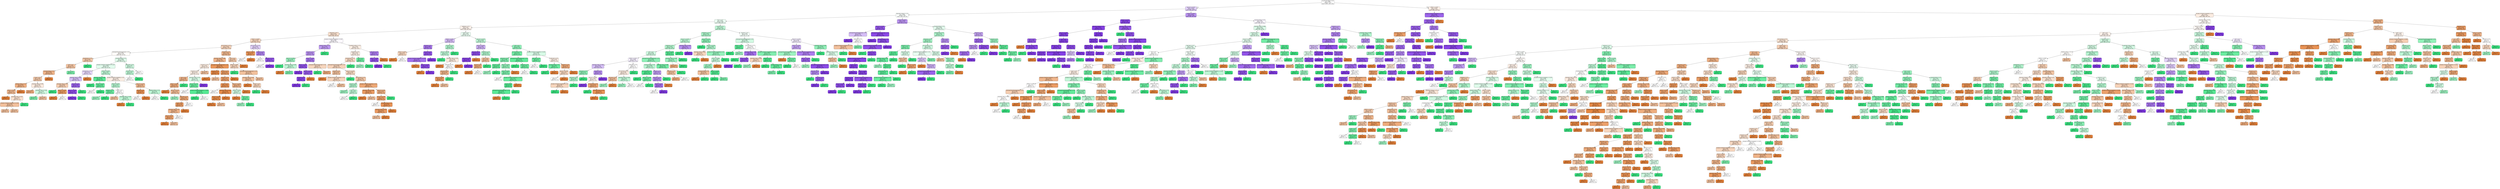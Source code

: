 digraph Tree {
node [shape=box, style="filled, rounded", color="black", fontname=helvetica] ;
edge [fontname=helvetica] ;
0 [label="no prominent effect <= 0.5\ngini = 0.667\nsamples = 3123\nvalue = [1041, 1041, 1041]", fillcolor="#ffffff"] ;
1 [label="Age (yr) <= 0.424\ngini = 0.634\nsamples = 1568\nvalue = [348, 480, 740]", fillcolor="#e1d0f9"] ;
0 -> 1 [labeldistance=2.5, labelangle=45, headlabel="True"] ;
2 [label="Respratory distress <= 0.5\ngini = 0.663\nsamples = 920\nvalue = [263, 336, 321]", fillcolor="#fafefc"] ;
1 -> 2 ;
3 [label="fever <= 0.5\ngini = 0.655\nsamples = 699\nvalue = [238, 284, 177]", fillcolor="#ebfcf2"] ;
2 -> 3 ;
4 [label="weakness <= 0.5\ngini = 0.65\nsamples = 455\nvalue = [190, 158, 107]", fillcolor="#fcf1ea"] ;
3 -> 4 ;
5 [label="chest pain <= 0.5\ngini = 0.623\nsamples = 318\nvalue = [155, 102, 61]", fillcolor="#f9e0ce"] ;
4 -> 5 ;
6 [label="sPO2% <= 0.958\ngini = 0.579\nsamples = 229\nvalue = [125, 75, 29]", fillcolor="#f7d6bf"] ;
5 -> 6 ;
7 [label="No risk factor <= 0.5\ngini = 0.545\nsamples = 203\nvalue = [116, 71, 16]", fillcolor="#f6d4bc"] ;
6 -> 7 ;
8 [label="prolonged fever/dyspnea/cough <= 0.5\ngini = 0.583\nsamples = 102\nvalue = [47, 45, 10]", fillcolor="#fefbf8"] ;
7 -> 8 ;
9 [label="hypertension <= 0.5\ngini = 0.463\nsamples = 33\nvalue = [21, 12, 0]", fillcolor="#f4c9aa"] ;
8 -> 9 ;
10 [label="chill <= 0.5\ngini = 0.451\nsamples = 32\nvalue = [21, 11, 0]", fillcolor="#f3c3a1"] ;
9 -> 10 ;
11 [label="nausea/vomiting <= 0.5\ngini = 0.408\nsamples = 28\nvalue = [20, 8, 0]", fillcolor="#efb388"] ;
10 -> 11 ;
12 [label="cough <= 0.5\ngini = 0.463\nsamples = 22\nvalue = [14, 8, 0]", fillcolor="#f4c9aa"] ;
11 -> 12 ;
13 [label="diabetes melitus <= 0.5\ngini = 0.397\nsamples = 11\nvalue = [8, 3, 0]", fillcolor="#efb083"] ;
12 -> 13 ;
14 [label="sPO2% <= 0.875\ngini = 0.42\nsamples = 10\nvalue = [7, 3, 0]", fillcolor="#f0b78e"] ;
13 -> 14 ;
15 [label="gini = 0.0\nsamples = 3\nvalue = [3, 0, 0]", fillcolor="#e58139"] ;
14 -> 15 ;
16 [label="respiratory rate <= 0.327\ngini = 0.49\nsamples = 7\nvalue = [4, 3, 0]", fillcolor="#f8e0ce"] ;
14 -> 16 ;
17 [label="Duration of starting complaints <= 0.167\ngini = 0.444\nsamples = 6\nvalue = [4, 2, 0]", fillcolor="#f2c09c"] ;
16 -> 17 ;
18 [label="gini = 0.444\nsamples = 3\nvalue = [2, 1, 0]", fillcolor="#f2c09c"] ;
17 -> 18 ;
19 [label="gini = 0.444\nsamples = 3\nvalue = [2, 1, 0]", fillcolor="#f2c09c"] ;
17 -> 19 ;
20 [label="gini = 0.0\nsamples = 1\nvalue = [0, 1, 0]", fillcolor="#39e581"] ;
16 -> 20 ;
21 [label="gini = 0.0\nsamples = 1\nvalue = [1, 0, 0]", fillcolor="#e58139"] ;
13 -> 21 ;
22 [label="respiratory rate <= 0.269\ngini = 0.496\nsamples = 11\nvalue = [6, 5, 0]", fillcolor="#fbeade"] ;
12 -> 22 ;
23 [label="gini = 0.375\nsamples = 4\nvalue = [3, 1, 0]", fillcolor="#eeab7b"] ;
22 -> 23 ;
24 [label="respiratory rate <= 0.346\ngini = 0.49\nsamples = 7\nvalue = [3, 4, 0]", fillcolor="#cef8e0"] ;
22 -> 24 ;
25 [label="gini = 0.375\nsamples = 4\nvalue = [1, 3, 0]", fillcolor="#7beeab"] ;
24 -> 25 ;
26 [label="gini = 0.444\nsamples = 3\nvalue = [2, 1, 0]", fillcolor="#f2c09c"] ;
24 -> 26 ;
27 [label="gini = 0.0\nsamples = 6\nvalue = [6, 0, 0]", fillcolor="#e58139"] ;
11 -> 27 ;
28 [label="gini = 0.375\nsamples = 4\nvalue = [1, 3, 0]", fillcolor="#7beeab"] ;
10 -> 28 ;
29 [label="gini = 0.0\nsamples = 1\nvalue = [0, 1, 0]", fillcolor="#39e581"] ;
9 -> 29 ;
30 [label="nausea/vomiting <= 0.5\ngini = 0.608\nsamples = 69\nvalue = [26, 33, 10]", fillcolor="#dffbea"] ;
8 -> 30 ;
31 [label="Duration of starting complaints <= 0.167\ngini = 0.618\nsamples = 62\nvalue = [23, 29, 10]", fillcolor="#e1fbec"] ;
30 -> 31 ;
32 [label="hypertension <= 0.5\ngini = 0.64\nsamples = 22\nvalue = [7, 5, 10]", fillcolor="#e6d7fa"] ;
31 -> 32 ;
33 [label="respiratory rate <= 0.365\ngini = 0.625\nsamples = 20\nvalue = [5, 5, 10]", fillcolor="#d5bdf6"] ;
32 -> 33 ;
34 [label="respiratory rate <= 0.25\ngini = 0.469\nsamples = 8\nvalue = [5, 3, 0]", fillcolor="#f5cdb0"] ;
33 -> 34 ;
35 [label="gini = 0.0\nsamples = 2\nvalue = [0, 2, 0]", fillcolor="#39e581"] ;
34 -> 35 ;
36 [label="Age (yr) <= 0.297\ngini = 0.278\nsamples = 6\nvalue = [5, 1, 0]", fillcolor="#ea9a61"] ;
34 -> 36 ;
37 [label="gini = 0.0\nsamples = 4\nvalue = [4, 0, 0]", fillcolor="#e58139"] ;
36 -> 37 ;
38 [label="gini = 0.5\nsamples = 2\nvalue = [1, 1, 0]", fillcolor="#ffffff"] ;
36 -> 38 ;
39 [label="anorexia <= 0.5\ngini = 0.278\nsamples = 12\nvalue = [0, 2, 10]", fillcolor="#9a61ea"] ;
33 -> 39 ;
40 [label="Age (yr) <= 0.233\ngini = 0.165\nsamples = 11\nvalue = [0, 1, 10]", fillcolor="#8e4de8"] ;
39 -> 40 ;
41 [label="gini = 0.0\nsamples = 10\nvalue = [0, 0, 10]", fillcolor="#8139e5"] ;
40 -> 41 ;
42 [label="gini = 0.0\nsamples = 1\nvalue = [0, 1, 0]", fillcolor="#39e581"] ;
40 -> 42 ;
43 [label="gini = 0.0\nsamples = 1\nvalue = [0, 1, 0]", fillcolor="#39e581"] ;
39 -> 43 ;
44 [label="gini = 0.0\nsamples = 2\nvalue = [2, 0, 0]", fillcolor="#e58139"] ;
32 -> 44 ;
45 [label="sPO2% <= 0.903\ngini = 0.48\nsamples = 40\nvalue = [16, 24, 0]", fillcolor="#bdf6d5"] ;
31 -> 45 ;
46 [label="respiratory rate <= 0.269\ngini = 0.245\nsamples = 14\nvalue = [2, 12, 0]", fillcolor="#5ae996"] ;
45 -> 46 ;
47 [label="gini = 0.0\nsamples = 3\nvalue = [0, 3, 0]", fillcolor="#39e581"] ;
46 -> 47 ;
48 [label="Age (yr) <= 0.227\ngini = 0.298\nsamples = 11\nvalue = [2, 9, 0]", fillcolor="#65eb9d"] ;
46 -> 48 ;
49 [label="gini = 0.5\nsamples = 4\nvalue = [2, 2, 0]", fillcolor="#ffffff"] ;
48 -> 49 ;
50 [label="gini = 0.0\nsamples = 7\nvalue = [0, 7, 0]", fillcolor="#39e581"] ;
48 -> 50 ;
51 [label="Duration of starting complaints <= 0.5\ngini = 0.497\nsamples = 26\nvalue = [14, 12, 0]", fillcolor="#fbede3"] ;
45 -> 51 ;
52 [label="sPO2% <= 0.931\ngini = 0.473\nsamples = 13\nvalue = [5, 8, 0]", fillcolor="#b5f5d0"] ;
51 -> 52 ;
53 [label="headache <= 0.5\ngini = 0.32\nsamples = 5\nvalue = [1, 4, 0]", fillcolor="#6aeca0"] ;
52 -> 53 ;
54 [label="gini = 0.444\nsamples = 3\nvalue = [1, 2, 0]", fillcolor="#9cf2c0"] ;
53 -> 54 ;
55 [label="gini = 0.0\nsamples = 2\nvalue = [0, 2, 0]", fillcolor="#39e581"] ;
53 -> 55 ;
56 [label="cough <= 0.5\ngini = 0.5\nsamples = 8\nvalue = [4, 4, 0]", fillcolor="#ffffff"] ;
52 -> 56 ;
57 [label="gini = 0.444\nsamples = 3\nvalue = [2, 1, 0]", fillcolor="#f2c09c"] ;
56 -> 57 ;
58 [label="respiratory rate <= 0.269\ngini = 0.48\nsamples = 5\nvalue = [2, 3, 0]", fillcolor="#bdf6d5"] ;
56 -> 58 ;
59 [label="gini = 0.0\nsamples = 2\nvalue = [2, 0, 0]", fillcolor="#e58139"] ;
58 -> 59 ;
60 [label="gini = 0.0\nsamples = 3\nvalue = [0, 3, 0]", fillcolor="#39e581"] ;
58 -> 60 ;
61 [label="Age (yr) <= 0.372\ngini = 0.426\nsamples = 13\nvalue = [9, 4, 0]", fillcolor="#f1b991"] ;
51 -> 61 ;
62 [label="dyspnea <= 0.5\ngini = 0.219\nsamples = 8\nvalue = [7, 1, 0]", fillcolor="#e99355"] ;
61 -> 62 ;
63 [label="gini = 0.5\nsamples = 2\nvalue = [1, 1, 0]", fillcolor="#ffffff"] ;
62 -> 63 ;
64 [label="gini = 0.0\nsamples = 6\nvalue = [6, 0, 0]", fillcolor="#e58139"] ;
62 -> 64 ;
65 [label="diabetes melitus <= 0.5\ngini = 0.48\nsamples = 5\nvalue = [2, 3, 0]", fillcolor="#bdf6d5"] ;
61 -> 65 ;
66 [label="gini = 0.5\nsamples = 4\nvalue = [2, 2, 0]", fillcolor="#ffffff"] ;
65 -> 66 ;
67 [label="gini = 0.0\nsamples = 1\nvalue = [0, 1, 0]", fillcolor="#39e581"] ;
65 -> 67 ;
68 [label="body pain <= 0.5\ngini = 0.49\nsamples = 7\nvalue = [3, 4, 0]", fillcolor="#cef8e0"] ;
30 -> 68 ;
69 [label="anorexia <= 0.5\ngini = 0.48\nsamples = 5\nvalue = [2, 3, 0]", fillcolor="#bdf6d5"] ;
68 -> 69 ;
70 [label="gini = 0.5\nsamples = 4\nvalue = [2, 2, 0]", fillcolor="#ffffff"] ;
69 -> 70 ;
71 [label="gini = 0.0\nsamples = 1\nvalue = [0, 1, 0]", fillcolor="#39e581"] ;
69 -> 71 ;
72 [label="gini = 0.5\nsamples = 2\nvalue = [1, 1, 0]", fillcolor="#ffffff"] ;
68 -> 72 ;
73 [label="headache <= 0.5\ngini = 0.463\nsamples = 101\nvalue = [69, 26, 6]", fillcolor="#f0b78d"] ;
7 -> 73 ;
74 [label="respiratory rate <= 0.288\ngini = 0.461\nsamples = 90\nvalue = [62, 22, 6]", fillcolor="#f0b58b"] ;
73 -> 74 ;
75 [label="anorexia <= 0.5\ngini = 0.611\nsamples = 40\nvalue = [19, 15, 6]", fillcolor="#fbebdf"] ;
74 -> 75 ;
76 [label="dyspnea <= 0.5\ngini = 0.619\nsamples = 37\nvalue = [17, 14, 6]", fillcolor="#fcefe5"] ;
75 -> 76 ;
77 [label="chill <= 0.5\ngini = 0.408\nsamples = 21\nvalue = [15, 6, 0]", fillcolor="#efb388"] ;
76 -> 77 ;
78 [label="sPO2% <= 0.875\ngini = 0.375\nsamples = 20\nvalue = [15, 5, 0]", fillcolor="#eeab7b"] ;
77 -> 78 ;
79 [label="gini = 0.0\nsamples = 4\nvalue = [4, 0, 0]", fillcolor="#e58139"] ;
78 -> 79 ;
80 [label="Age (yr) <= 0.227\ngini = 0.43\nsamples = 16\nvalue = [11, 5, 0]", fillcolor="#f1ba93"] ;
78 -> 80 ;
81 [label="gini = 0.444\nsamples = 3\nvalue = [1, 2, 0]", fillcolor="#9cf2c0"] ;
80 -> 81 ;
82 [label="body pain <= 0.5\ngini = 0.355\nsamples = 13\nvalue = [10, 3, 0]", fillcolor="#eda774"] ;
80 -> 82 ;
83 [label="cough <= 0.5\ngini = 0.298\nsamples = 11\nvalue = [9, 2, 0]", fillcolor="#eb9d65"] ;
82 -> 83 ;
84 [label="respiratory rate <= 0.25\ngini = 0.408\nsamples = 7\nvalue = [5, 2, 0]", fillcolor="#efb388"] ;
83 -> 84 ;
85 [label="Age (yr) <= 0.25\ngini = 0.32\nsamples = 5\nvalue = [4, 1, 0]", fillcolor="#eca06a"] ;
84 -> 85 ;
86 [label="gini = 0.0\nsamples = 2\nvalue = [2, 0, 0]", fillcolor="#e58139"] ;
85 -> 86 ;
87 [label="gini = 0.444\nsamples = 3\nvalue = [2, 1, 0]", fillcolor="#f2c09c"] ;
85 -> 87 ;
88 [label="gini = 0.5\nsamples = 2\nvalue = [1, 1, 0]", fillcolor="#ffffff"] ;
84 -> 88 ;
89 [label="gini = 0.0\nsamples = 4\nvalue = [4, 0, 0]", fillcolor="#e58139"] ;
83 -> 89 ;
90 [label="gini = 0.5\nsamples = 2\nvalue = [1, 1, 0]", fillcolor="#ffffff"] ;
82 -> 90 ;
91 [label="gini = 0.0\nsamples = 1\nvalue = [0, 1, 0]", fillcolor="#39e581"] ;
77 -> 91 ;
92 [label="respiratory rate <= 0.25\ngini = 0.594\nsamples = 16\nvalue = [2, 8, 6]", fillcolor="#d7fae6"] ;
76 -> 92 ;
93 [label="Age (yr) <= 0.157\ngini = 0.32\nsamples = 10\nvalue = [2, 8, 0]", fillcolor="#6aeca0"] ;
92 -> 93 ;
94 [label="gini = 0.5\nsamples = 2\nvalue = [1, 1, 0]", fillcolor="#ffffff"] ;
93 -> 94 ;
95 [label="Duration of starting complaints <= 0.833\ngini = 0.219\nsamples = 8\nvalue = [1, 7, 0]", fillcolor="#55e993"] ;
93 -> 95 ;
96 [label="gini = 0.0\nsamples = 6\nvalue = [0, 6, 0]", fillcolor="#39e581"] ;
95 -> 96 ;
97 [label="gini = 0.5\nsamples = 2\nvalue = [1, 1, 0]", fillcolor="#ffffff"] ;
95 -> 97 ;
98 [label="gini = 0.0\nsamples = 6\nvalue = [0, 0, 6]", fillcolor="#8139e5"] ;
92 -> 98 ;
99 [label="gini = 0.444\nsamples = 3\nvalue = [2, 1, 0]", fillcolor="#f2c09c"] ;
75 -> 99 ;
100 [label="prolonged fever/dyspnea/cough <= 0.5\ngini = 0.241\nsamples = 50\nvalue = [43, 7, 0]", fillcolor="#e99659"] ;
74 -> 100 ;
101 [label="dyspnea <= 0.5\ngini = 0.117\nsamples = 16\nvalue = [15, 1, 0]", fillcolor="#e78946"] ;
100 -> 101 ;
102 [label="gini = 0.0\nsamples = 13\nvalue = [13, 0, 0]", fillcolor="#e58139"] ;
101 -> 102 ;
103 [label="gini = 0.444\nsamples = 3\nvalue = [2, 1, 0]", fillcolor="#f2c09c"] ;
101 -> 103 ;
104 [label="anorexia <= 0.5\ngini = 0.291\nsamples = 34\nvalue = [28, 6, 0]", fillcolor="#eb9c63"] ;
100 -> 104 ;
105 [label="dyspnea <= 0.5\ngini = 0.32\nsamples = 30\nvalue = [24, 6, 0]", fillcolor="#eca06a"] ;
104 -> 105 ;
106 [label="cough <= 0.5\ngini = 0.219\nsamples = 16\nvalue = [14, 2, 0]", fillcolor="#e99355"] ;
105 -> 106 ;
107 [label="gini = 0.5\nsamples = 2\nvalue = [1, 1, 0]", fillcolor="#ffffff"] ;
106 -> 107 ;
108 [label="respiratory rate <= 0.327\ngini = 0.133\nsamples = 14\nvalue = [13, 1, 0]", fillcolor="#e78b48"] ;
106 -> 108 ;
109 [label="Age (yr) <= 0.326\ngini = 0.142\nsamples = 13\nvalue = [12, 1, 0]", fillcolor="#e78c49"] ;
108 -> 109 ;
110 [label="gini = 0.0\nsamples = 10\nvalue = [10, 0, 0]", fillcolor="#e58139"] ;
109 -> 110 ;
111 [label="gini = 0.444\nsamples = 3\nvalue = [2, 1, 0]", fillcolor="#f2c09c"] ;
109 -> 111 ;
112 [label="gini = 0.0\nsamples = 1\nvalue = [1, 0, 0]", fillcolor="#e58139"] ;
108 -> 112 ;
113 [label="Age (yr) <= 0.262\ngini = 0.408\nsamples = 14\nvalue = [10, 4, 0]", fillcolor="#efb388"] ;
105 -> 113 ;
114 [label="sPO2% <= 0.875\ngini = 0.49\nsamples = 7\nvalue = [3, 4, 0]", fillcolor="#cef8e0"] ;
113 -> 114 ;
115 [label="gini = 0.0\nsamples = 2\nvalue = [2, 0, 0]", fillcolor="#e58139"] ;
114 -> 115 ;
116 [label="chill <= 0.5\ngini = 0.32\nsamples = 5\nvalue = [1, 4, 0]", fillcolor="#6aeca0"] ;
114 -> 116 ;
117 [label="gini = 0.444\nsamples = 3\nvalue = [1, 2, 0]", fillcolor="#9cf2c0"] ;
116 -> 117 ;
118 [label="gini = 0.0\nsamples = 2\nvalue = [0, 2, 0]", fillcolor="#39e581"] ;
116 -> 118 ;
119 [label="gini = 0.0\nsamples = 7\nvalue = [7, 0, 0]", fillcolor="#e58139"] ;
113 -> 119 ;
120 [label="gini = 0.0\nsamples = 4\nvalue = [4, 0, 0]", fillcolor="#e58139"] ;
104 -> 120 ;
121 [label="chill <= 0.5\ngini = 0.463\nsamples = 11\nvalue = [7, 4, 0]", fillcolor="#f4c9aa"] ;
73 -> 121 ;
122 [label="sPO2% <= 0.847\ngini = 0.48\nsamples = 10\nvalue = [6, 4, 0]", fillcolor="#f6d5bd"] ;
121 -> 122 ;
123 [label="gini = 0.0\nsamples = 1\nvalue = [0, 1, 0]", fillcolor="#39e581"] ;
122 -> 123 ;
124 [label="prolonged fever/dyspnea/cough <= 0.5\ngini = 0.444\nsamples = 9\nvalue = [6, 3, 0]", fillcolor="#f2c09c"] ;
122 -> 124 ;
125 [label="respiratory rate <= 0.192\ngini = 0.444\nsamples = 6\nvalue = [4, 2, 0]", fillcolor="#f2c09c"] ;
124 -> 125 ;
126 [label="gini = 0.0\nsamples = 1\nvalue = [1, 0, 0]", fillcolor="#e58139"] ;
125 -> 126 ;
127 [label="cough <= 0.5\ngini = 0.48\nsamples = 5\nvalue = [3, 2, 0]", fillcolor="#f6d5bd"] ;
125 -> 127 ;
128 [label="gini = 0.0\nsamples = 2\nvalue = [0, 2, 0]", fillcolor="#39e581"] ;
127 -> 128 ;
129 [label="gini = 0.0\nsamples = 3\nvalue = [3, 0, 0]", fillcolor="#e58139"] ;
127 -> 129 ;
130 [label="gini = 0.444\nsamples = 3\nvalue = [2, 1, 0]", fillcolor="#f2c09c"] ;
124 -> 130 ;
131 [label="gini = 0.0\nsamples = 1\nvalue = [1, 0, 0]", fillcolor="#e58139"] ;
121 -> 131 ;
132 [label="No risk factor <= 0.5\ngini = 0.607\nsamples = 26\nvalue = [9, 4, 13]", fillcolor="#e1d0f9"] ;
6 -> 132 ;
133 [label="Age (yr) <= 0.227\ngini = 0.245\nsamples = 7\nvalue = [6, 1, 0]", fillcolor="#e9965a"] ;
132 -> 133 ;
134 [label="gini = 0.5\nsamples = 2\nvalue = [1, 1, 0]", fillcolor="#ffffff"] ;
133 -> 134 ;
135 [label="gini = 0.0\nsamples = 5\nvalue = [5, 0, 0]", fillcolor="#e58139"] ;
133 -> 135 ;
136 [label="dyspnea <= 0.5\ngini = 0.482\nsamples = 19\nvalue = [3, 3, 13]", fillcolor="#b083ef"] ;
132 -> 136 ;
137 [label="gini = 0.5\nsamples = 4\nvalue = [2, 2, 0]", fillcolor="#ffffff"] ;
136 -> 137 ;
138 [label="Age (yr) <= 0.314\ngini = 0.24\nsamples = 15\nvalue = [1, 1, 13]", fillcolor="#9355e9"] ;
136 -> 138 ;
139 [label="gini = 0.5\nsamples = 2\nvalue = [1, 1, 0]", fillcolor="#ffffff"] ;
138 -> 139 ;
140 [label="gini = 0.0\nsamples = 13\nvalue = [0, 0, 13]", fillcolor="#8139e5"] ;
138 -> 140 ;
141 [label="Duration of starting complaints <= 0.167\ngini = 0.665\nsamples = 89\nvalue = [30, 27, 32]", fillcolor="#fbf8fe"] ;
5 -> 141 ;
142 [label="diabetes melitus <= 0.5\ngini = 0.547\nsamples = 39\nvalue = [7, 8, 24]", fillcolor="#be99f2"] ;
141 -> 142 ;
143 [label="dyspnea <= 0.5\ngini = 0.533\nsamples = 38\nvalue = [7, 7, 24]", fillcolor="#ba92f1"] ;
142 -> 143 ;
144 [label="Age (yr) <= 0.198\ngini = 0.444\nsamples = 6\nvalue = [2, 4, 0]", fillcolor="#9cf2c0"] ;
143 -> 144 ;
145 [label="gini = 0.0\nsamples = 1\nvalue = [0, 1, 0]", fillcolor="#39e581"] ;
144 -> 145 ;
146 [label="respiratory rate <= 0.269\ngini = 0.48\nsamples = 5\nvalue = [2, 3, 0]", fillcolor="#bdf6d5"] ;
144 -> 146 ;
147 [label="gini = 0.0\nsamples = 1\nvalue = [1, 0, 0]", fillcolor="#e58139"] ;
146 -> 147 ;
148 [label="gini = 0.375\nsamples = 4\nvalue = [1, 3, 0]", fillcolor="#7beeab"] ;
146 -> 148 ;
149 [label="sPO2% <= 0.903\ngini = 0.404\nsamples = 32\nvalue = [5, 3, 24]", fillcolor="#a674ed"] ;
143 -> 149 ;
150 [label="sPO2% <= 0.778\ngini = 0.203\nsamples = 27\nvalue = [2, 1, 24]", fillcolor="#9051e8"] ;
149 -> 150 ;
151 [label="gini = 0.0\nsamples = 8\nvalue = [0, 0, 8]", fillcolor="#8139e5"] ;
150 -> 151 ;
152 [label="Age (yr) <= 0.331\ngini = 0.277\nsamples = 19\nvalue = [2, 1, 16]", fillcolor="#975cea"] ;
150 -> 152 ;
153 [label="headache <= 0.5\ngini = 0.111\nsamples = 17\nvalue = [0, 1, 16]", fillcolor="#8945e7"] ;
152 -> 153 ;
154 [label="gini = 0.0\nsamples = 16\nvalue = [0, 0, 16]", fillcolor="#8139e5"] ;
153 -> 154 ;
155 [label="gini = 0.0\nsamples = 1\nvalue = [0, 1, 0]", fillcolor="#39e581"] ;
153 -> 155 ;
156 [label="gini = 0.0\nsamples = 2\nvalue = [2, 0, 0]", fillcolor="#e58139"] ;
152 -> 156 ;
157 [label="prolonged fever/dyspnea/cough <= 0.5\ngini = 0.48\nsamples = 5\nvalue = [3, 2, 0]", fillcolor="#f6d5bd"] ;
149 -> 157 ;
158 [label="gini = 0.0\nsamples = 1\nvalue = [0, 1, 0]", fillcolor="#39e581"] ;
157 -> 158 ;
159 [label="gini = 0.375\nsamples = 4\nvalue = [3, 1, 0]", fillcolor="#eeab7b"] ;
157 -> 159 ;
160 [label="gini = 0.0\nsamples = 1\nvalue = [0, 1, 0]", fillcolor="#39e581"] ;
142 -> 160 ;
161 [label="diabetes melitus <= 0.5\ngini = 0.618\nsamples = 50\nvalue = [23, 19, 8]", fillcolor="#fcefe5"] ;
141 -> 161 ;
162 [label="headache <= 0.5\ngini = 0.497\nsamples = 39\nvalue = [21, 18, 0]", fillcolor="#fbede3"] ;
161 -> 162 ;
163 [label="hypertension <= 0.5\ngini = 0.484\nsamples = 34\nvalue = [20, 14, 0]", fillcolor="#f7d9c4"] ;
162 -> 163 ;
164 [label="prolonged fever/dyspnea/cough <= 0.5\ngini = 0.478\nsamples = 33\nvalue = [20, 13, 0]", fillcolor="#f6d3ba"] ;
163 -> 164 ;
165 [label="dyspnea <= 0.5\ngini = 0.444\nsamples = 6\nvalue = [4, 2, 0]", fillcolor="#f2c09c"] ;
164 -> 165 ;
166 [label="gini = 0.0\nsamples = 1\nvalue = [1, 0, 0]", fillcolor="#e58139"] ;
165 -> 166 ;
167 [label="Duration of starting complaints <= 0.5\ngini = 0.48\nsamples = 5\nvalue = [3, 2, 0]", fillcolor="#f6d5bd"] ;
165 -> 167 ;
168 [label="gini = 0.5\nsamples = 2\nvalue = [1, 1, 0]", fillcolor="#ffffff"] ;
167 -> 168 ;
169 [label="gini = 0.444\nsamples = 3\nvalue = [2, 1, 0]", fillcolor="#f2c09c"] ;
167 -> 169 ;
170 [label="Age (yr) <= 0.192\ngini = 0.483\nsamples = 27\nvalue = [16, 11, 0]", fillcolor="#f7d8c1"] ;
164 -> 170 ;
171 [label="gini = 0.0\nsamples = 2\nvalue = [0, 2, 0]", fillcolor="#39e581"] ;
170 -> 171 ;
172 [label="No risk factor <= 0.5\ngini = 0.461\nsamples = 25\nvalue = [16, 9, 0]", fillcolor="#f4c8a8"] ;
170 -> 172 ;
173 [label="dyspnea <= 0.5\ngini = 0.469\nsamples = 8\nvalue = [3, 5, 0]", fillcolor="#b0f5cd"] ;
172 -> 173 ;
174 [label="gini = 0.444\nsamples = 3\nvalue = [1, 2, 0]", fillcolor="#9cf2c0"] ;
173 -> 174 ;
175 [label="chill <= 0.5\ngini = 0.48\nsamples = 5\nvalue = [2, 3, 0]", fillcolor="#bdf6d5"] ;
173 -> 175 ;
176 [label="gini = 0.5\nsamples = 4\nvalue = [2, 2, 0]", fillcolor="#ffffff"] ;
175 -> 176 ;
177 [label="gini = 0.0\nsamples = 1\nvalue = [0, 1, 0]", fillcolor="#39e581"] ;
175 -> 177 ;
178 [label="Duration of starting complaints <= 0.5\ngini = 0.36\nsamples = 17\nvalue = [13, 4, 0]", fillcolor="#eda876"] ;
172 -> 178 ;
179 [label="respiratory rate <= 0.288\ngini = 0.278\nsamples = 6\nvalue = [5, 1, 0]", fillcolor="#ea9a61"] ;
178 -> 179 ;
180 [label="gini = 0.0\nsamples = 3\nvalue = [3, 0, 0]", fillcolor="#e58139"] ;
179 -> 180 ;
181 [label="gini = 0.444\nsamples = 3\nvalue = [2, 1, 0]", fillcolor="#f2c09c"] ;
179 -> 181 ;
182 [label="Age (yr) <= 0.36\ngini = 0.397\nsamples = 11\nvalue = [8, 3, 0]", fillcolor="#efb083"] ;
178 -> 182 ;
183 [label="Age (yr) <= 0.238\ngini = 0.32\nsamples = 10\nvalue = [8, 2, 0]", fillcolor="#eca06a"] ;
182 -> 183 ;
184 [label="gini = 0.5\nsamples = 2\nvalue = [1, 1, 0]", fillcolor="#ffffff"] ;
183 -> 184 ;
185 [label="nausea/vomiting <= 0.5\ngini = 0.219\nsamples = 8\nvalue = [7, 1, 0]", fillcolor="#e99355"] ;
183 -> 185 ;
186 [label="respiratory rate <= 0.327\ngini = 0.278\nsamples = 6\nvalue = [5, 1, 0]", fillcolor="#ea9a61"] ;
185 -> 186 ;
187 [label="gini = 0.444\nsamples = 3\nvalue = [2, 1, 0]", fillcolor="#f2c09c"] ;
186 -> 187 ;
188 [label="gini = 0.0\nsamples = 3\nvalue = [3, 0, 0]", fillcolor="#e58139"] ;
186 -> 188 ;
189 [label="gini = 0.0\nsamples = 2\nvalue = [2, 0, 0]", fillcolor="#e58139"] ;
185 -> 189 ;
190 [label="gini = 0.0\nsamples = 1\nvalue = [0, 1, 0]", fillcolor="#39e581"] ;
182 -> 190 ;
191 [label="gini = 0.0\nsamples = 1\nvalue = [0, 1, 0]", fillcolor="#39e581"] ;
163 -> 191 ;
192 [label="chill <= 0.5\ngini = 0.32\nsamples = 5\nvalue = [1, 4, 0]", fillcolor="#6aeca0"] ;
162 -> 192 ;
193 [label="gini = 0.444\nsamples = 3\nvalue = [1, 2, 0]", fillcolor="#9cf2c0"] ;
192 -> 193 ;
194 [label="gini = 0.0\nsamples = 2\nvalue = [0, 2, 0]", fillcolor="#39e581"] ;
192 -> 194 ;
195 [label="body pain <= 0.5\ngini = 0.43\nsamples = 11\nvalue = [2, 1, 8]", fillcolor="#ab7bee"] ;
161 -> 195 ;
196 [label="sPO2% <= 0.903\ngini = 0.198\nsamples = 9\nvalue = [0, 1, 8]", fillcolor="#9152e8"] ;
195 -> 196 ;
197 [label="gini = 0.0\nsamples = 8\nvalue = [0, 0, 8]", fillcolor="#8139e5"] ;
196 -> 197 ;
198 [label="gini = 0.0\nsamples = 1\nvalue = [0, 1, 0]", fillcolor="#39e581"] ;
196 -> 198 ;
199 [label="gini = 0.0\nsamples = 2\nvalue = [2, 0, 0]", fillcolor="#e58139"] ;
195 -> 199 ;
200 [label="cough <= 0.5\ngini = 0.655\nsamples = 137\nvalue = [35, 56, 46]", fillcolor="#e9fcf1"] ;
4 -> 200 ;
201 [label="sPO2% <= 0.903\ngini = 0.625\nsamples = 48\nvalue = [12, 12, 24]", fillcolor="#d5bdf6"] ;
200 -> 201 ;
202 [label="dyspnea <= 0.5\ngini = 0.398\nsamples = 32\nvalue = [6, 2, 24]", fillcolor="#a876ed"] ;
201 -> 202 ;
203 [label="sPO2% <= 0.875\ngini = 0.48\nsamples = 5\nvalue = [3, 2, 0]", fillcolor="#f6d5bd"] ;
202 -> 203 ;
204 [label="gini = 0.0\nsamples = 1\nvalue = [1, 0, 0]", fillcolor="#e58139"] ;
203 -> 204 ;
205 [label="gini = 0.5\nsamples = 4\nvalue = [2, 2, 0]", fillcolor="#ffffff"] ;
203 -> 205 ;
206 [label="anorexia <= 0.5\ngini = 0.198\nsamples = 27\nvalue = [3, 0, 24]", fillcolor="#9152e8"] ;
202 -> 206 ;
207 [label="Duration of starting complaints <= 0.167\ngini = 0.337\nsamples = 14\nvalue = [3, 0, 11]", fillcolor="#a36fec"] ;
206 -> 207 ;
208 [label="gini = 0.0\nsamples = 2\nvalue = [2, 0, 0]", fillcolor="#e58139"] ;
207 -> 208 ;
209 [label="Age (yr) <= 0.267\ngini = 0.153\nsamples = 12\nvalue = [1, 0, 11]", fillcolor="#8c4be7"] ;
207 -> 209 ;
210 [label="gini = 0.0\nsamples = 1\nvalue = [1, 0, 0]", fillcolor="#e58139"] ;
209 -> 210 ;
211 [label="gini = 0.0\nsamples = 11\nvalue = [0, 0, 11]", fillcolor="#8139e5"] ;
209 -> 211 ;
212 [label="gini = 0.0\nsamples = 13\nvalue = [0, 0, 13]", fillcolor="#8139e5"] ;
206 -> 212 ;
213 [label="anorexia <= 0.5\ngini = 0.469\nsamples = 16\nvalue = [6, 10, 0]", fillcolor="#b0f5cd"] ;
201 -> 213 ;
214 [label="Age (yr) <= 0.198\ngini = 0.48\nsamples = 15\nvalue = [6, 9, 0]", fillcolor="#bdf6d5"] ;
213 -> 214 ;
215 [label="gini = 0.0\nsamples = 4\nvalue = [0, 4, 0]", fillcolor="#39e581"] ;
214 -> 215 ;
216 [label="respiratory rate <= 0.192\ngini = 0.496\nsamples = 11\nvalue = [6, 5, 0]", fillcolor="#fbeade"] ;
214 -> 216 ;
217 [label="gini = 0.0\nsamples = 1\nvalue = [1, 0, 0]", fillcolor="#e58139"] ;
216 -> 217 ;
218 [label="chest pain <= 0.5\ngini = 0.5\nsamples = 10\nvalue = [5, 5, 0]", fillcolor="#ffffff"] ;
216 -> 218 ;
219 [label="body pain <= 0.5\ngini = 0.408\nsamples = 7\nvalue = [5, 2, 0]", fillcolor="#efb388"] ;
218 -> 219 ;
220 [label="Age (yr) <= 0.291\ngini = 0.278\nsamples = 6\nvalue = [5, 1, 0]", fillcolor="#ea9a61"] ;
219 -> 220 ;
221 [label="gini = 0.0\nsamples = 3\nvalue = [3, 0, 0]", fillcolor="#e58139"] ;
220 -> 221 ;
222 [label="gini = 0.444\nsamples = 3\nvalue = [2, 1, 0]", fillcolor="#f2c09c"] ;
220 -> 222 ;
223 [label="gini = 0.0\nsamples = 1\nvalue = [0, 1, 0]", fillcolor="#39e581"] ;
219 -> 223 ;
224 [label="gini = 0.0\nsamples = 3\nvalue = [0, 3, 0]", fillcolor="#39e581"] ;
218 -> 224 ;
225 [label="gini = 0.0\nsamples = 1\nvalue = [0, 1, 0]", fillcolor="#39e581"] ;
213 -> 225 ;
226 [label="Age (yr) <= 0.215\ngini = 0.628\nsamples = 89\nvalue = [23, 44, 22]", fillcolor="#c0f7d7"] ;
200 -> 226 ;
227 [label="sPO2% <= 0.875\ngini = 0.595\nsamples = 40\nvalue = [8, 10, 22]", fillcolor="#cdb0f5"] ;
226 -> 227 ;
228 [label="body pain <= 0.5\ngini = 0.153\nsamples = 24\nvalue = [2, 0, 22]", fillcolor="#8c4be7"] ;
227 -> 228 ;
229 [label="chest pain <= 0.5\ngini = 0.083\nsamples = 23\nvalue = [1, 0, 22]", fillcolor="#8742e6"] ;
228 -> 229 ;
230 [label="gini = 0.0\nsamples = 1\nvalue = [1, 0, 0]", fillcolor="#e58139"] ;
229 -> 230 ;
231 [label="gini = 0.0\nsamples = 22\nvalue = [0, 0, 22]", fillcolor="#8139e5"] ;
229 -> 231 ;
232 [label="gini = 0.0\nsamples = 1\nvalue = [1, 0, 0]", fillcolor="#e58139"] ;
228 -> 232 ;
233 [label="chest pain <= 0.5\ngini = 0.469\nsamples = 16\nvalue = [6, 10, 0]", fillcolor="#b0f5cd"] ;
227 -> 233 ;
234 [label="chill <= 0.5\ngini = 0.444\nsamples = 9\nvalue = [6, 3, 0]", fillcolor="#f2c09c"] ;
233 -> 234 ;
235 [label="dyspnea <= 0.5\ngini = 0.375\nsamples = 8\nvalue = [6, 2, 0]", fillcolor="#eeab7b"] ;
234 -> 235 ;
236 [label="gini = 0.0\nsamples = 4\nvalue = [4, 0, 0]", fillcolor="#e58139"] ;
235 -> 236 ;
237 [label="gini = 0.5\nsamples = 4\nvalue = [2, 2, 0]", fillcolor="#ffffff"] ;
235 -> 237 ;
238 [label="gini = 0.0\nsamples = 1\nvalue = [0, 1, 0]", fillcolor="#39e581"] ;
234 -> 238 ;
239 [label="gini = 0.0\nsamples = 7\nvalue = [0, 7, 0]", fillcolor="#39e581"] ;
233 -> 239 ;
240 [label="chill <= 0.5\ngini = 0.425\nsamples = 49\nvalue = [15, 34, 0]", fillcolor="#90f0b9"] ;
226 -> 240 ;
241 [label="No risk factor <= 0.5\ngini = 0.35\nsamples = 31\nvalue = [7, 24, 0]", fillcolor="#73eda6"] ;
240 -> 241 ;
242 [label="chest pain <= 0.5\ngini = 0.388\nsamples = 19\nvalue = [5, 14, 0]", fillcolor="#80eeae"] ;
241 -> 242 ;
243 [label="anorexia <= 0.5\ngini = 0.278\nsamples = 6\nvalue = [1, 5, 0]", fillcolor="#61ea9a"] ;
242 -> 243 ;
244 [label="gini = 0.444\nsamples = 3\nvalue = [1, 2, 0]", fillcolor="#9cf2c0"] ;
243 -> 244 ;
245 [label="gini = 0.0\nsamples = 3\nvalue = [0, 3, 0]", fillcolor="#39e581"] ;
243 -> 245 ;
246 [label="sPO2% <= 0.972\ngini = 0.426\nsamples = 13\nvalue = [4, 9, 0]", fillcolor="#91f1b9"] ;
242 -> 246 ;
247 [label="sPO2% <= 0.847\ngini = 0.375\nsamples = 12\nvalue = [3, 9, 0]", fillcolor="#7beeab"] ;
246 -> 247 ;
248 [label="gini = 0.5\nsamples = 2\nvalue = [1, 1, 0]", fillcolor="#ffffff"] ;
247 -> 248 ;
249 [label="Duration of starting complaints <= 0.833\ngini = 0.32\nsamples = 10\nvalue = [2, 8, 0]", fillcolor="#6aeca0"] ;
247 -> 249 ;
250 [label="anorexia <= 0.5\ngini = 0.198\nsamples = 9\nvalue = [1, 8, 0]", fillcolor="#52e891"] ;
249 -> 250 ;
251 [label="prolonged fever/dyspnea/cough <= 0.5\ngini = 0.245\nsamples = 7\nvalue = [1, 6, 0]", fillcolor="#5ae996"] ;
250 -> 251 ;
252 [label="gini = 0.0\nsamples = 1\nvalue = [1, 0, 0]", fillcolor="#e58139"] ;
251 -> 252 ;
253 [label="gini = 0.0\nsamples = 6\nvalue = [0, 6, 0]", fillcolor="#39e581"] ;
251 -> 253 ;
254 [label="gini = 0.0\nsamples = 2\nvalue = [0, 2, 0]", fillcolor="#39e581"] ;
250 -> 254 ;
255 [label="gini = 0.0\nsamples = 1\nvalue = [1, 0, 0]", fillcolor="#e58139"] ;
249 -> 255 ;
256 [label="gini = 0.0\nsamples = 1\nvalue = [1, 0, 0]", fillcolor="#e58139"] ;
246 -> 256 ;
257 [label="prolonged fever/dyspnea/cough <= 0.5\ngini = 0.278\nsamples = 12\nvalue = [2, 10, 0]", fillcolor="#61ea9a"] ;
241 -> 257 ;
258 [label="gini = 0.0\nsamples = 2\nvalue = [0, 2, 0]", fillcolor="#39e581"] ;
257 -> 258 ;
259 [label="body pain <= 0.5\ngini = 0.32\nsamples = 10\nvalue = [2, 8, 0]", fillcolor="#6aeca0"] ;
257 -> 259 ;
260 [label="gini = 0.5\nsamples = 4\nvalue = [2, 2, 0]", fillcolor="#ffffff"] ;
259 -> 260 ;
261 [label="gini = 0.0\nsamples = 6\nvalue = [0, 6, 0]", fillcolor="#39e581"] ;
259 -> 261 ;
262 [label="Duration of starting complaints <= 0.167\ngini = 0.494\nsamples = 18\nvalue = [8, 10, 0]", fillcolor="#d7fae6"] ;
240 -> 262 ;
263 [label="body pain <= 0.5\ngini = 0.32\nsamples = 5\nvalue = [1, 4, 0]", fillcolor="#6aeca0"] ;
262 -> 263 ;
264 [label="gini = 0.5\nsamples = 2\nvalue = [1, 1, 0]", fillcolor="#ffffff"] ;
263 -> 264 ;
265 [label="gini = 0.0\nsamples = 3\nvalue = [0, 3, 0]", fillcolor="#39e581"] ;
263 -> 265 ;
266 [label="body pain <= 0.5\ngini = 0.497\nsamples = 13\nvalue = [7, 6, 0]", fillcolor="#fbede3"] ;
262 -> 266 ;
267 [label="nausea/vomiting <= 0.5\ngini = 0.32\nsamples = 5\nvalue = [1, 4, 0]", fillcolor="#6aeca0"] ;
266 -> 267 ;
268 [label="gini = 0.0\nsamples = 4\nvalue = [0, 4, 0]", fillcolor="#39e581"] ;
267 -> 268 ;
269 [label="gini = 0.0\nsamples = 1\nvalue = [1, 0, 0]", fillcolor="#e58139"] ;
267 -> 269 ;
270 [label="headache <= 0.5\ngini = 0.375\nsamples = 8\nvalue = [6, 2, 0]", fillcolor="#eeab7b"] ;
266 -> 270 ;
271 [label="Age (yr) <= 0.326\ngini = 0.48\nsamples = 5\nvalue = [3, 2, 0]", fillcolor="#f6d5bd"] ;
270 -> 271 ;
272 [label="gini = 0.5\nsamples = 4\nvalue = [2, 2, 0]", fillcolor="#ffffff"] ;
271 -> 272 ;
273 [label="gini = 0.0\nsamples = 1\nvalue = [1, 0, 0]", fillcolor="#e58139"] ;
271 -> 273 ;
274 [label="gini = 0.0\nsamples = 3\nvalue = [3, 0, 0]", fillcolor="#e58139"] ;
270 -> 274 ;
275 [label="anorexia <= 0.5\ngini = 0.612\nsamples = 244\nvalue = [48, 126, 70]", fillcolor="#bff7d6"] ;
3 -> 275 ;
276 [label="headache <= 0.5\ngini = 0.592\nsamples = 153\nvalue = [36, 85, 32]", fillcolor="#acf4ca"] ;
275 -> 276 ;
277 [label="Age (yr) <= 0.401\ngini = 0.617\nsamples = 119\nvalue = [26, 61, 32]", fillcolor="#bdf6d5"] ;
276 -> 277 ;
278 [label="weakness <= 0.5\ngini = 0.607\nsamples = 109\nvalue = [26, 58, 25]", fillcolor="#b3f5ce"] ;
277 -> 278 ;
279 [label="chill <= 0.5\ngini = 0.644\nsamples = 88\nvalue = [23, 40, 25]", fillcolor="#d0f9e1"] ;
278 -> 279 ;
280 [label="sPO2% <= 0.931\ngini = 0.663\nsamples = 50\nvalue = [16, 15, 19]", fillcolor="#f4eefd"] ;
279 -> 280 ;
281 [label="respiratory rate <= 0.288\ngini = 0.625\nsamples = 38\nvalue = [10, 9, 19]", fillcolor="#d6bff7"] ;
280 -> 281 ;
282 [label="chest pain <= 0.5\ngini = 0.42\nsamples = 10\nvalue = [3, 7, 0]", fillcolor="#8ef0b7"] ;
281 -> 282 ;
283 [label="body pain <= 0.5\ngini = 0.469\nsamples = 8\nvalue = [3, 5, 0]", fillcolor="#b0f5cd"] ;
282 -> 283 ;
284 [label="Duration of starting complaints <= 0.5\ngini = 0.48\nsamples = 5\nvalue = [3, 2, 0]", fillcolor="#f6d5bd"] ;
283 -> 284 ;
285 [label="gini = 0.0\nsamples = 2\nvalue = [0, 2, 0]", fillcolor="#39e581"] ;
284 -> 285 ;
286 [label="gini = 0.0\nsamples = 3\nvalue = [3, 0, 0]", fillcolor="#e58139"] ;
284 -> 286 ;
287 [label="gini = 0.0\nsamples = 3\nvalue = [0, 3, 0]", fillcolor="#39e581"] ;
283 -> 287 ;
288 [label="gini = 0.0\nsamples = 2\nvalue = [0, 2, 0]", fillcolor="#39e581"] ;
282 -> 288 ;
289 [label="dyspnea <= 0.5\ngini = 0.472\nsamples = 28\nvalue = [7, 2, 19]", fillcolor="#b78ef0"] ;
281 -> 289 ;
290 [label="Age (yr) <= 0.052\ngini = 0.604\nsamples = 15\nvalue = [7, 2, 6]", fillcolor="#fcf1e9"] ;
289 -> 290 ;
291 [label="gini = 0.0\nsamples = 6\nvalue = [0, 0, 6]", fillcolor="#8139e5"] ;
290 -> 291 ;
292 [label="No risk factor <= 0.5\ngini = 0.346\nsamples = 9\nvalue = [7, 2, 0]", fillcolor="#eca572"] ;
290 -> 292 ;
293 [label="gini = 0.0\nsamples = 1\nvalue = [0, 1, 0]", fillcolor="#39e581"] ;
292 -> 293 ;
294 [label="respiratory rate <= 0.423\ngini = 0.219\nsamples = 8\nvalue = [7, 1, 0]", fillcolor="#e99355"] ;
292 -> 294 ;
295 [label="gini = 0.0\nsamples = 7\nvalue = [7, 0, 0]", fillcolor="#e58139"] ;
294 -> 295 ;
296 [label="gini = 0.0\nsamples = 1\nvalue = [0, 1, 0]", fillcolor="#39e581"] ;
294 -> 296 ;
297 [label="gini = 0.0\nsamples = 13\nvalue = [0, 0, 13]", fillcolor="#8139e5"] ;
289 -> 297 ;
298 [label="chest pain <= 0.5\ngini = 0.5\nsamples = 12\nvalue = [6, 6, 0]", fillcolor="#ffffff"] ;
280 -> 298 ;
299 [label="No risk factor <= 0.5\ngini = 0.496\nsamples = 11\nvalue = [6, 5, 0]", fillcolor="#fbeade"] ;
298 -> 299 ;
300 [label="body pain <= 0.5\ngini = 0.444\nsamples = 6\nvalue = [4, 2, 0]", fillcolor="#f2c09c"] ;
299 -> 300 ;
301 [label="gini = 0.444\nsamples = 3\nvalue = [1, 2, 0]", fillcolor="#9cf2c0"] ;
300 -> 301 ;
302 [label="gini = 0.0\nsamples = 3\nvalue = [3, 0, 0]", fillcolor="#e58139"] ;
300 -> 302 ;
303 [label="respiratory rate <= 0.269\ngini = 0.48\nsamples = 5\nvalue = [2, 3, 0]", fillcolor="#bdf6d5"] ;
299 -> 303 ;
304 [label="gini = 0.444\nsamples = 3\nvalue = [1, 2, 0]", fillcolor="#9cf2c0"] ;
303 -> 304 ;
305 [label="gini = 0.5\nsamples = 2\nvalue = [1, 1, 0]", fillcolor="#ffffff"] ;
303 -> 305 ;
306 [label="gini = 0.0\nsamples = 1\nvalue = [0, 1, 0]", fillcolor="#39e581"] ;
298 -> 306 ;
307 [label="prolonged fever/dyspnea/cough <= 0.5\ngini = 0.508\nsamples = 38\nvalue = [7, 25, 6]", fillcolor="#8cf0b6"] ;
279 -> 307 ;
308 [label="nausea/vomiting <= 0.5\ngini = 0.585\nsamples = 20\nvalue = [3, 11, 6]", fillcolor="#b8f6d2"] ;
307 -> 308 ;
309 [label="No risk factor <= 0.5\ngini = 0.18\nsamples = 10\nvalue = [1, 9, 0]", fillcolor="#4fe88f"] ;
308 -> 309 ;
310 [label="gini = 0.0\nsamples = 5\nvalue = [0, 5, 0]", fillcolor="#39e581"] ;
309 -> 310 ;
311 [label="Age (yr) <= 0.209\ngini = 0.32\nsamples = 5\nvalue = [1, 4, 0]", fillcolor="#6aeca0"] ;
309 -> 311 ;
312 [label="gini = 0.5\nsamples = 2\nvalue = [1, 1, 0]", fillcolor="#ffffff"] ;
311 -> 312 ;
313 [label="gini = 0.0\nsamples = 3\nvalue = [0, 3, 0]", fillcolor="#39e581"] ;
311 -> 313 ;
314 [label="dyspnea <= 0.5\ngini = 0.56\nsamples = 10\nvalue = [2, 2, 6]", fillcolor="#c09cf2"] ;
308 -> 314 ;
315 [label="chest pain <= 0.5\ngini = 0.494\nsamples = 9\nvalue = [2, 1, 6]", fillcolor="#b78ef0"] ;
314 -> 315 ;
316 [label="sPO2% <= 0.917\ngini = 0.406\nsamples = 8\nvalue = [1, 1, 6]", fillcolor="#a572ec"] ;
315 -> 316 ;
317 [label="gini = 0.5\nsamples = 2\nvalue = [1, 1, 0]", fillcolor="#ffffff"] ;
316 -> 317 ;
318 [label="gini = 0.0\nsamples = 6\nvalue = [0, 0, 6]", fillcolor="#8139e5"] ;
316 -> 318 ;
319 [label="gini = 0.0\nsamples = 1\nvalue = [1, 0, 0]", fillcolor="#e58139"] ;
315 -> 319 ;
320 [label="gini = 0.0\nsamples = 1\nvalue = [0, 1, 0]", fillcolor="#39e581"] ;
314 -> 320 ;
321 [label="respiratory rate <= 0.288\ngini = 0.346\nsamples = 18\nvalue = [4, 14, 0]", fillcolor="#72eca5"] ;
307 -> 321 ;
322 [label="chest pain <= 0.5\ngini = 0.444\nsamples = 6\nvalue = [4, 2, 0]", fillcolor="#f2c09c"] ;
321 -> 322 ;
323 [label="gini = 0.375\nsamples = 4\nvalue = [3, 1, 0]", fillcolor="#eeab7b"] ;
322 -> 323 ;
324 [label="gini = 0.5\nsamples = 2\nvalue = [1, 1, 0]", fillcolor="#ffffff"] ;
322 -> 324 ;
325 [label="gini = 0.0\nsamples = 12\nvalue = [0, 12, 0]", fillcolor="#39e581"] ;
321 -> 325 ;
326 [label="sPO2% <= 0.903\ngini = 0.245\nsamples = 21\nvalue = [3, 18, 0]", fillcolor="#5ae996"] ;
278 -> 326 ;
327 [label="respiratory rate <= 0.269\ngini = 0.444\nsamples = 9\nvalue = [3, 6, 0]", fillcolor="#9cf2c0"] ;
326 -> 327 ;
328 [label="gini = 0.375\nsamples = 4\nvalue = [3, 1, 0]", fillcolor="#eeab7b"] ;
327 -> 328 ;
329 [label="gini = 0.0\nsamples = 5\nvalue = [0, 5, 0]", fillcolor="#39e581"] ;
327 -> 329 ;
330 [label="gini = 0.0\nsamples = 12\nvalue = [0, 12, 0]", fillcolor="#39e581"] ;
326 -> 330 ;
331 [label="respiratory rate <= 0.423\ngini = 0.42\nsamples = 10\nvalue = [0, 3, 7]", fillcolor="#b78ef0"] ;
277 -> 331 ;
332 [label="gini = 0.0\nsamples = 3\nvalue = [0, 3, 0]", fillcolor="#39e581"] ;
331 -> 332 ;
333 [label="gini = 0.0\nsamples = 7\nvalue = [0, 0, 7]", fillcolor="#8139e5"] ;
331 -> 333 ;
334 [label="Age (yr) <= 0.122\ngini = 0.415\nsamples = 34\nvalue = [10, 24, 0]", fillcolor="#8bf0b5"] ;
276 -> 334 ;
335 [label="gini = 0.0\nsamples = 7\nvalue = [0, 7, 0]", fillcolor="#39e581"] ;
334 -> 335 ;
336 [label="Age (yr) <= 0.145\ngini = 0.466\nsamples = 27\nvalue = [10, 17, 0]", fillcolor="#adf4cb"] ;
334 -> 336 ;
337 [label="respiratory rate <= 0.269\ngini = 0.48\nsamples = 5\nvalue = [3, 2, 0]", fillcolor="#f6d5bd"] ;
336 -> 337 ;
338 [label="gini = 0.0\nsamples = 2\nvalue = [0, 2, 0]", fillcolor="#39e581"] ;
337 -> 338 ;
339 [label="gini = 0.0\nsamples = 3\nvalue = [3, 0, 0]", fillcolor="#e58139"] ;
337 -> 339 ;
340 [label="Duration of starting complaints <= 0.5\ngini = 0.434\nsamples = 22\nvalue = [7, 15, 0]", fillcolor="#95f1bc"] ;
336 -> 340 ;
341 [label="sPO2% <= 0.986\ngini = 0.484\nsamples = 17\nvalue = [7, 10, 0]", fillcolor="#c4f7d9"] ;
340 -> 341 ;
342 [label="chill <= 0.5\ngini = 0.444\nsamples = 15\nvalue = [5, 10, 0]", fillcolor="#9cf2c0"] ;
341 -> 342 ;
343 [label="nausea/vomiting <= 0.5\ngini = 0.444\nsamples = 6\nvalue = [4, 2, 0]", fillcolor="#f2c09c"] ;
342 -> 343 ;
344 [label="gini = 0.0\nsamples = 4\nvalue = [4, 0, 0]", fillcolor="#e58139"] ;
343 -> 344 ;
345 [label="gini = 0.0\nsamples = 2\nvalue = [0, 2, 0]", fillcolor="#39e581"] ;
343 -> 345 ;
346 [label="Age (yr) <= 0.262\ngini = 0.198\nsamples = 9\nvalue = [1, 8, 0]", fillcolor="#52e891"] ;
342 -> 346 ;
347 [label="gini = 0.0\nsamples = 5\nvalue = [0, 5, 0]", fillcolor="#39e581"] ;
346 -> 347 ;
348 [label="gini = 0.375\nsamples = 4\nvalue = [1, 3, 0]", fillcolor="#7beeab"] ;
346 -> 348 ;
349 [label="gini = 0.0\nsamples = 2\nvalue = [2, 0, 0]", fillcolor="#e58139"] ;
341 -> 349 ;
350 [label="gini = 0.0\nsamples = 5\nvalue = [0, 5, 0]", fillcolor="#39e581"] ;
340 -> 350 ;
351 [label="dyspnea <= 0.5\ngini = 0.605\nsamples = 91\nvalue = [12, 41, 38]", fillcolor="#f4fef8"] ;
275 -> 351 ;
352 [label="prolonged fever/dyspnea/cough <= 0.5\ngini = 0.589\nsamples = 41\nvalue = [5, 21, 15]", fillcolor="#d1f9e2"] ;
351 -> 352 ;
353 [label="sPO2% <= 0.917\ngini = 0.245\nsamples = 7\nvalue = [1, 6, 0]", fillcolor="#5ae996"] ;
352 -> 353 ;
354 [label="gini = 0.0\nsamples = 4\nvalue = [0, 4, 0]", fillcolor="#39e581"] ;
353 -> 354 ;
355 [label="gini = 0.444\nsamples = 3\nvalue = [1, 2, 0]", fillcolor="#9cf2c0"] ;
353 -> 355 ;
356 [label="No risk factor <= 0.5\ngini = 0.597\nsamples = 34\nvalue = [4, 15, 15]", fillcolor="#ffffff"] ;
352 -> 356 ;
357 [label="respiratory rate <= 0.269\ngini = 0.332\nsamples = 19\nvalue = [0, 4, 15]", fillcolor="#a36eec"] ;
356 -> 357 ;
358 [label="gini = 0.0\nsamples = 2\nvalue = [0, 2, 0]", fillcolor="#39e581"] ;
357 -> 358 ;
359 [label="sPO2% <= 0.875\ngini = 0.208\nsamples = 17\nvalue = [0, 2, 15]", fillcolor="#9253e8"] ;
357 -> 359 ;
360 [label="gini = 0.0\nsamples = 15\nvalue = [0, 0, 15]", fillcolor="#8139e5"] ;
359 -> 360 ;
361 [label="gini = 0.0\nsamples = 2\nvalue = [0, 2, 0]", fillcolor="#39e581"] ;
359 -> 361 ;
362 [label="Duration of starting complaints <= 0.167\ngini = 0.391\nsamples = 15\nvalue = [4, 11, 0]", fillcolor="#81eeaf"] ;
356 -> 362 ;
363 [label="respiratory rate <= 0.346\ngini = 0.48\nsamples = 5\nvalue = [3, 2, 0]", fillcolor="#f6d5bd"] ;
362 -> 363 ;
364 [label="gini = 0.444\nsamples = 3\nvalue = [1, 2, 0]", fillcolor="#9cf2c0"] ;
363 -> 364 ;
365 [label="gini = 0.0\nsamples = 2\nvalue = [2, 0, 0]", fillcolor="#e58139"] ;
363 -> 365 ;
366 [label="weakness <= 0.5\ngini = 0.18\nsamples = 10\nvalue = [1, 9, 0]", fillcolor="#4fe88f"] ;
362 -> 366 ;
367 [label="gini = 0.0\nsamples = 4\nvalue = [0, 4, 0]", fillcolor="#39e581"] ;
366 -> 367 ;
368 [label="nausea/vomiting <= 0.5\ngini = 0.278\nsamples = 6\nvalue = [1, 5, 0]", fillcolor="#61ea9a"] ;
366 -> 368 ;
369 [label="gini = 0.375\nsamples = 4\nvalue = [1, 3, 0]", fillcolor="#7beeab"] ;
368 -> 369 ;
370 [label="gini = 0.0\nsamples = 2\nvalue = [0, 2, 0]", fillcolor="#39e581"] ;
368 -> 370 ;
371 [label="Age (yr) <= 0.326\ngini = 0.609\nsamples = 50\nvalue = [7, 20, 23]", fillcolor="#f2ebfc"] ;
351 -> 371 ;
372 [label="sPO2% <= 0.903\ngini = 0.519\nsamples = 37\nvalue = [3, 11, 23]", fillcolor="#c5a4f3"] ;
371 -> 372 ;
373 [label="prolonged fever/dyspnea/cough <= 0.5\ngini = 0.444\nsamples = 6\nvalue = [2, 4, 0]", fillcolor="#9cf2c0"] ;
372 -> 373 ;
374 [label="gini = 0.0\nsamples = 1\nvalue = [1, 0, 0]", fillcolor="#e58139"] ;
373 -> 374 ;
375 [label="Age (yr) <= 0.14\ngini = 0.32\nsamples = 5\nvalue = [1, 4, 0]", fillcolor="#6aeca0"] ;
373 -> 375 ;
376 [label="gini = 0.0\nsamples = 3\nvalue = [0, 3, 0]", fillcolor="#39e581"] ;
375 -> 376 ;
377 [label="gini = 0.5\nsamples = 2\nvalue = [1, 1, 0]", fillcolor="#ffffff"] ;
375 -> 377 ;
378 [label="Duration of starting complaints <= 0.5\ngini = 0.398\nsamples = 31\nvalue = [1, 7, 23]", fillcolor="#ab7bee"] ;
372 -> 378 ;
379 [label="Age (yr) <= 0.267\ngini = 0.304\nsamples = 28\nvalue = [1, 4, 23]", fillcolor="#9b62ea"] ;
378 -> 379 ;
380 [label="gini = 0.444\nsamples = 3\nvalue = [1, 2, 0]", fillcolor="#9cf2c0"] ;
379 -> 380 ;
381 [label="prolonged fever/dyspnea/cough <= 0.5\ngini = 0.147\nsamples = 25\nvalue = [0, 2, 23]", fillcolor="#8c4ae7"] ;
379 -> 381 ;
382 [label="body pain <= 0.5\ngini = 0.408\nsamples = 7\nvalue = [0, 2, 5]", fillcolor="#b388ef"] ;
381 -> 382 ;
383 [label="gini = 0.0\nsamples = 1\nvalue = [0, 1, 0]", fillcolor="#39e581"] ;
382 -> 383 ;
384 [label="chest pain <= 0.5\ngini = 0.278\nsamples = 6\nvalue = [0, 1, 5]", fillcolor="#9a61ea"] ;
382 -> 384 ;
385 [label="gini = 0.0\nsamples = 5\nvalue = [0, 0, 5]", fillcolor="#8139e5"] ;
384 -> 385 ;
386 [label="gini = 0.0\nsamples = 1\nvalue = [0, 1, 0]", fillcolor="#39e581"] ;
384 -> 386 ;
387 [label="gini = 0.0\nsamples = 18\nvalue = [0, 0, 18]", fillcolor="#8139e5"] ;
381 -> 387 ;
388 [label="gini = 0.0\nsamples = 3\nvalue = [0, 3, 0]", fillcolor="#39e581"] ;
378 -> 388 ;
389 [label="respiratory rate <= 0.269\ngini = 0.426\nsamples = 13\nvalue = [4, 9, 0]", fillcolor="#91f1b9"] ;
371 -> 389 ;
390 [label="gini = 0.0\nsamples = 4\nvalue = [0, 4, 0]", fillcolor="#39e581"] ;
389 -> 390 ;
391 [label="respiratory rate <= 0.327\ngini = 0.494\nsamples = 9\nvalue = [4, 5, 0]", fillcolor="#d7fae6"] ;
389 -> 391 ;
392 [label="weakness <= 0.5\ngini = 0.444\nsamples = 6\nvalue = [4, 2, 0]", fillcolor="#f2c09c"] ;
391 -> 392 ;
393 [label="gini = 0.444\nsamples = 3\nvalue = [1, 2, 0]", fillcolor="#9cf2c0"] ;
392 -> 393 ;
394 [label="gini = 0.0\nsamples = 3\nvalue = [3, 0, 0]", fillcolor="#e58139"] ;
392 -> 394 ;
395 [label="gini = 0.0\nsamples = 3\nvalue = [0, 3, 0]", fillcolor="#39e581"] ;
391 -> 395 ;
396 [label="sPO2% <= 0.875\ngini = 0.507\nsamples = 221\nvalue = [25, 52, 144]", fillcolor="#ba93f1"] ;
2 -> 396 ;
397 [label="Age (yr) <= 0.262\ngini = 0.245\nsamples = 131\nvalue = [5, 13, 113]", fillcolor="#9457e9"] ;
396 -> 397 ;
398 [label="prolonged fever/dyspnea/cough <= 0.5\ngini = 0.625\nsamples = 20\nvalue = [5, 5, 10]", fillcolor="#d5bdf6"] ;
397 -> 398 ;
399 [label="gini = 0.0\nsamples = 10\nvalue = [0, 0, 10]", fillcolor="#8139e5"] ;
398 -> 399 ;
400 [label="body pain <= 0.5\ngini = 0.5\nsamples = 10\nvalue = [5, 5, 0]", fillcolor="#ffffff"] ;
398 -> 400 ;
401 [label="Duration of starting complaints <= 0.333\ngini = 0.444\nsamples = 6\nvalue = [4, 2, 0]", fillcolor="#f2c09c"] ;
400 -> 401 ;
402 [label="gini = 0.0\nsamples = 2\nvalue = [0, 2, 0]", fillcolor="#39e581"] ;
401 -> 402 ;
403 [label="gini = 0.0\nsamples = 4\nvalue = [4, 0, 0]", fillcolor="#e58139"] ;
401 -> 403 ;
404 [label="gini = 0.375\nsamples = 4\nvalue = [1, 3, 0]", fillcolor="#7beeab"] ;
400 -> 404 ;
405 [label="prolonged fever/dyspnea/cough <= 0.5\ngini = 0.134\nsamples = 111\nvalue = [0, 8, 103]", fillcolor="#8b48e7"] ;
397 -> 405 ;
406 [label="gini = 0.0\nsamples = 17\nvalue = [0, 0, 17]", fillcolor="#8139e5"] ;
405 -> 406 ;
407 [label="nausea/vomiting <= 0.5\ngini = 0.156\nsamples = 94\nvalue = [0, 8, 86]", fillcolor="#8d4be7"] ;
405 -> 407 ;
408 [label="Duration of starting complaints <= 0.167\ngini = 0.18\nsamples = 80\nvalue = [0, 8, 72]", fillcolor="#8f4fe8"] ;
407 -> 408 ;
409 [label="gini = 0.0\nsamples = 2\nvalue = [0, 2, 0]", fillcolor="#39e581"] ;
408 -> 409 ;
410 [label="anorexia <= 0.5\ngini = 0.142\nsamples = 78\nvalue = [0, 6, 72]", fillcolor="#8c49e7"] ;
408 -> 410 ;
411 [label="Duration of starting complaints <= 0.833\ngini = 0.1\nsamples = 76\nvalue = [0, 4, 72]", fillcolor="#8844e6"] ;
410 -> 411 ;
412 [label="cough <= 0.5\ngini = 0.077\nsamples = 75\nvalue = [0, 3, 72]", fillcolor="#8641e6"] ;
411 -> 412 ;
413 [label="gini = 0.0\nsamples = 11\nvalue = [0, 0, 11]", fillcolor="#8139e5"] ;
412 -> 413 ;
414 [label="sPO2% <= 0.847\ngini = 0.089\nsamples = 64\nvalue = [0, 3, 61]", fillcolor="#8743e6"] ;
412 -> 414 ;
415 [label="dyspnea <= 0.5\ngini = 0.042\nsamples = 47\nvalue = [0, 1, 46]", fillcolor="#843de6"] ;
414 -> 415 ;
416 [label="Age (yr) <= 0.337\ngini = 0.165\nsamples = 11\nvalue = [0, 1, 10]", fillcolor="#8e4de8"] ;
415 -> 416 ;
417 [label="gini = 0.0\nsamples = 10\nvalue = [0, 0, 10]", fillcolor="#8139e5"] ;
416 -> 417 ;
418 [label="gini = 0.0\nsamples = 1\nvalue = [0, 1, 0]", fillcolor="#39e581"] ;
416 -> 418 ;
419 [label="gini = 0.0\nsamples = 36\nvalue = [0, 0, 36]", fillcolor="#8139e5"] ;
415 -> 419 ;
420 [label="Duration of starting complaints <= 0.5\ngini = 0.208\nsamples = 17\nvalue = [0, 2, 15]", fillcolor="#9253e8"] ;
414 -> 420 ;
421 [label="weakness <= 0.5\ngini = 0.117\nsamples = 16\nvalue = [0, 1, 15]", fillcolor="#8946e7"] ;
420 -> 421 ;
422 [label="gini = 0.0\nsamples = 15\nvalue = [0, 0, 15]", fillcolor="#8139e5"] ;
421 -> 422 ;
423 [label="gini = 0.0\nsamples = 1\nvalue = [0, 1, 0]", fillcolor="#39e581"] ;
421 -> 423 ;
424 [label="gini = 0.0\nsamples = 1\nvalue = [0, 1, 0]", fillcolor="#39e581"] ;
420 -> 424 ;
425 [label="gini = 0.0\nsamples = 1\nvalue = [0, 1, 0]", fillcolor="#39e581"] ;
411 -> 425 ;
426 [label="gini = 0.0\nsamples = 2\nvalue = [0, 2, 0]", fillcolor="#39e581"] ;
410 -> 426 ;
427 [label="gini = 0.0\nsamples = 14\nvalue = [0, 0, 14]", fillcolor="#8139e5"] ;
407 -> 427 ;
428 [label="nausea/vomiting <= 0.5\ngini = 0.644\nsamples = 90\nvalue = [20, 39, 31]", fillcolor="#e4fbee"] ;
396 -> 428 ;
429 [label="hypertension <= 0.5\ngini = 0.592\nsamples = 56\nvalue = [14, 31, 11]", fillcolor="#aff4cc"] ;
428 -> 429 ;
430 [label="chest pain <= 0.5\ngini = 0.531\nsamples = 47\nvalue = [13, 29, 5]", fillcolor="#a2f3c4"] ;
429 -> 430 ;
431 [label="headache <= 0.5\ngini = 0.375\nsamples = 24\nvalue = [6, 18, 0]", fillcolor="#7beeab"] ;
430 -> 431 ;
432 [label="chill <= 0.5\ngini = 0.231\nsamples = 15\nvalue = [2, 13, 0]", fillcolor="#57e994"] ;
431 -> 432 ;
433 [label="respiratory rate <= 0.25\ngini = 0.298\nsamples = 11\nvalue = [2, 9, 0]", fillcolor="#65eb9d"] ;
432 -> 433 ;
434 [label="gini = 0.444\nsamples = 3\nvalue = [1, 2, 0]", fillcolor="#9cf2c0"] ;
433 -> 434 ;
435 [label="anorexia <= 0.5\ngini = 0.219\nsamples = 8\nvalue = [1, 7, 0]", fillcolor="#55e993"] ;
433 -> 435 ;
436 [label="No risk factor <= 0.5\ngini = 0.245\nsamples = 7\nvalue = [1, 6, 0]", fillcolor="#5ae996"] ;
435 -> 436 ;
437 [label="Duration of starting complaints <= 0.5\ngini = 0.32\nsamples = 5\nvalue = [1, 4, 0]", fillcolor="#6aeca0"] ;
436 -> 437 ;
438 [label="gini = 0.0\nsamples = 2\nvalue = [0, 2, 0]", fillcolor="#39e581"] ;
437 -> 438 ;
439 [label="gini = 0.444\nsamples = 3\nvalue = [1, 2, 0]", fillcolor="#9cf2c0"] ;
437 -> 439 ;
440 [label="gini = 0.0\nsamples = 2\nvalue = [0, 2, 0]", fillcolor="#39e581"] ;
436 -> 440 ;
441 [label="gini = 0.0\nsamples = 1\nvalue = [0, 1, 0]", fillcolor="#39e581"] ;
435 -> 441 ;
442 [label="gini = 0.0\nsamples = 4\nvalue = [0, 4, 0]", fillcolor="#39e581"] ;
432 -> 442 ;
443 [label="body pain <= 0.5\ngini = 0.494\nsamples = 9\nvalue = [4, 5, 0]", fillcolor="#d7fae6"] ;
431 -> 443 ;
444 [label="sPO2% <= 0.903\ngini = 0.444\nsamples = 6\nvalue = [4, 2, 0]", fillcolor="#f2c09c"] ;
443 -> 444 ;
445 [label="gini = 0.0\nsamples = 1\nvalue = [0, 1, 0]", fillcolor="#39e581"] ;
444 -> 445 ;
446 [label="Age (yr) <= 0.302\ngini = 0.32\nsamples = 5\nvalue = [4, 1, 0]", fillcolor="#eca06a"] ;
444 -> 446 ;
447 [label="gini = 0.0\nsamples = 4\nvalue = [4, 0, 0]", fillcolor="#e58139"] ;
446 -> 447 ;
448 [label="gini = 0.0\nsamples = 1\nvalue = [0, 1, 0]", fillcolor="#39e581"] ;
446 -> 448 ;
449 [label="gini = 0.0\nsamples = 3\nvalue = [0, 3, 0]", fillcolor="#39e581"] ;
443 -> 449 ;
450 [label="No risk factor <= 0.5\ngini = 0.631\nsamples = 23\nvalue = [7, 11, 5]", fillcolor="#cef8e0"] ;
430 -> 450 ;
451 [label="Duration of starting complaints <= 0.5\ngini = 0.643\nsamples = 14\nvalue = [3, 6, 5]", fillcolor="#e9fcf1"] ;
450 -> 451 ;
452 [label="body pain <= 0.5\ngini = 0.62\nsamples = 10\nvalue = [2, 3, 5]", fillcolor="#dbc6f8"] ;
451 -> 452 ;
453 [label="gini = 0.0\nsamples = 2\nvalue = [2, 0, 0]", fillcolor="#e58139"] ;
452 -> 453 ;
454 [label="weakness <= 0.5\ngini = 0.469\nsamples = 8\nvalue = [0, 3, 5]", fillcolor="#cdb0f5"] ;
452 -> 454 ;
455 [label="prolonged fever/dyspnea/cough <= 0.5\ngini = 0.278\nsamples = 6\nvalue = [0, 1, 5]", fillcolor="#9a61ea"] ;
454 -> 455 ;
456 [label="gini = 0.0\nsamples = 5\nvalue = [0, 0, 5]", fillcolor="#8139e5"] ;
455 -> 456 ;
457 [label="gini = 0.0\nsamples = 1\nvalue = [0, 1, 0]", fillcolor="#39e581"] ;
455 -> 457 ;
458 [label="gini = 0.0\nsamples = 2\nvalue = [0, 2, 0]", fillcolor="#39e581"] ;
454 -> 458 ;
459 [label="gini = 0.375\nsamples = 4\nvalue = [1, 3, 0]", fillcolor="#7beeab"] ;
451 -> 459 ;
460 [label="cough <= 0.5\ngini = 0.494\nsamples = 9\nvalue = [4, 5, 0]", fillcolor="#d7fae6"] ;
450 -> 460 ;
461 [label="gini = 0.444\nsamples = 3\nvalue = [2, 1, 0]", fillcolor="#f2c09c"] ;
460 -> 461 ;
462 [label="sPO2% <= 0.986\ngini = 0.444\nsamples = 6\nvalue = [2, 4, 0]", fillcolor="#9cf2c0"] ;
460 -> 462 ;
463 [label="sPO2% <= 0.944\ngini = 0.48\nsamples = 5\nvalue = [2, 3, 0]", fillcolor="#bdf6d5"] ;
462 -> 463 ;
464 [label="gini = 0.375\nsamples = 4\nvalue = [1, 3, 0]", fillcolor="#7beeab"] ;
463 -> 464 ;
465 [label="gini = 0.0\nsamples = 1\nvalue = [1, 0, 0]", fillcolor="#e58139"] ;
463 -> 465 ;
466 [label="gini = 0.0\nsamples = 1\nvalue = [0, 1, 0]", fillcolor="#39e581"] ;
462 -> 466 ;
467 [label="fever <= 0.5\ngini = 0.494\nsamples = 9\nvalue = [1, 2, 6]", fillcolor="#b78ef0"] ;
429 -> 467 ;
468 [label="weakness <= 0.5\ngini = 0.245\nsamples = 7\nvalue = [1, 0, 6]", fillcolor="#965ae9"] ;
467 -> 468 ;
469 [label="gini = 0.0\nsamples = 6\nvalue = [0, 0, 6]", fillcolor="#8139e5"] ;
468 -> 469 ;
470 [label="gini = 0.0\nsamples = 1\nvalue = [1, 0, 0]", fillcolor="#e58139"] ;
468 -> 470 ;
471 [label="gini = 0.0\nsamples = 2\nvalue = [0, 2, 0]", fillcolor="#39e581"] ;
467 -> 471 ;
472 [label="weakness <= 0.5\ngini = 0.567\nsamples = 34\nvalue = [6, 8, 20]", fillcolor="#c5a4f3"] ;
428 -> 472 ;
473 [label="anorexia <= 0.5\ngini = 0.339\nsamples = 25\nvalue = [3, 2, 20]", fillcolor="#9e66eb"] ;
472 -> 473 ;
474 [label="headache <= 0.5\ngini = 0.486\nsamples = 12\nvalue = [3, 1, 8]", fillcolor="#b991f1"] ;
473 -> 474 ;
475 [label="hypertension <= 0.5\ngini = 0.32\nsamples = 10\nvalue = [2, 0, 8]", fillcolor="#a06aec"] ;
474 -> 475 ;
476 [label="gini = 0.0\nsamples = 2\nvalue = [2, 0, 0]", fillcolor="#e58139"] ;
475 -> 476 ;
477 [label="gini = 0.0\nsamples = 8\nvalue = [0, 0, 8]", fillcolor="#8139e5"] ;
475 -> 477 ;
478 [label="gini = 0.5\nsamples = 2\nvalue = [1, 1, 0]", fillcolor="#ffffff"] ;
474 -> 478 ;
479 [label="No risk factor <= 0.5\ngini = 0.142\nsamples = 13\nvalue = [0, 1, 12]", fillcolor="#8c49e7"] ;
473 -> 479 ;
480 [label="gini = 0.0\nsamples = 1\nvalue = [0, 1, 0]", fillcolor="#39e581"] ;
479 -> 480 ;
481 [label="gini = 0.0\nsamples = 12\nvalue = [0, 0, 12]", fillcolor="#8139e5"] ;
479 -> 481 ;
482 [label="dyspnea <= 0.5\ngini = 0.444\nsamples = 9\nvalue = [3, 6, 0]", fillcolor="#9cf2c0"] ;
472 -> 482 ;
483 [label="gini = 0.0\nsamples = 2\nvalue = [2, 0, 0]", fillcolor="#e58139"] ;
482 -> 483 ;
484 [label="body pain <= 0.5\ngini = 0.245\nsamples = 7\nvalue = [1, 6, 0]", fillcolor="#5ae996"] ;
482 -> 484 ;
485 [label="gini = 0.0\nsamples = 2\nvalue = [0, 2, 0]", fillcolor="#39e581"] ;
484 -> 485 ;
486 [label="Age (yr) <= 0.256\ngini = 0.32\nsamples = 5\nvalue = [1, 4, 0]", fillcolor="#6aeca0"] ;
484 -> 486 ;
487 [label="gini = 0.0\nsamples = 2\nvalue = [0, 2, 0]", fillcolor="#39e581"] ;
486 -> 487 ;
488 [label="gini = 0.444\nsamples = 3\nvalue = [1, 2, 0]", fillcolor="#9cf2c0"] ;
486 -> 488 ;
489 [label="sPO2% <= 0.819\ngini = 0.515\nsamples = 648\nvalue = [85, 144, 419]", fillcolor="#ba93f1"] ;
1 -> 489 ;
490 [label="sPO2% <= 0.792\ngini = 0.121\nsamples = 297\nvalue = [5, 14, 278]", fillcolor="#8946e7"] ;
489 -> 490 ;
491 [label="Respratory distress <= 0.5\ngini = 0.072\nsamples = 217\nvalue = [4, 4, 209]", fillcolor="#8640e6"] ;
490 -> 491 ;
492 [label="Age (yr) <= 0.483\ngini = 0.106\nsamples = 127\nvalue = [3, 4, 120]", fillcolor="#8844e6"] ;
491 -> 492 ;
493 [label="fever <= 0.5\ngini = 0.265\nsamples = 20\nvalue = [2, 1, 17]", fillcolor="#965ae9"] ;
492 -> 493 ;
494 [label="gini = 0.0\nsamples = 2\nvalue = [2, 0, 0]", fillcolor="#e58139"] ;
493 -> 494 ;
495 [label="respiratory rate <= 0.269\ngini = 0.105\nsamples = 18\nvalue = [0, 1, 17]", fillcolor="#8845e7"] ;
493 -> 495 ;
496 [label="gini = 0.0\nsamples = 1\nvalue = [0, 1, 0]", fillcolor="#39e581"] ;
495 -> 496 ;
497 [label="gini = 0.0\nsamples = 17\nvalue = [0, 0, 17]", fillcolor="#8139e5"] ;
495 -> 497 ;
498 [label="chill <= 0.5\ngini = 0.072\nsamples = 107\nvalue = [1, 3, 103]", fillcolor="#8641e6"] ;
492 -> 498 ;
499 [label="hypertension <= 0.5\ngini = 0.05\nsamples = 78\nvalue = [1, 1, 76]", fillcolor="#843ee6"] ;
498 -> 499 ;
500 [label="dyspnea <= 0.5\ngini = 0.053\nsamples = 37\nvalue = [1, 0, 36]", fillcolor="#843ee6"] ;
499 -> 500 ;
501 [label="gini = 0.0\nsamples = 1\nvalue = [1, 0, 0]", fillcolor="#e58139"] ;
500 -> 501 ;
502 [label="gini = 0.0\nsamples = 36\nvalue = [0, 0, 36]", fillcolor="#8139e5"] ;
500 -> 502 ;
503 [label="Duration of starting complaints <= 0.333\ngini = 0.048\nsamples = 41\nvalue = [0, 1, 40]", fillcolor="#843ee6"] ;
499 -> 503 ;
504 [label="gini = 0.0\nsamples = 28\nvalue = [0, 0, 28]", fillcolor="#8139e5"] ;
503 -> 504 ;
505 [label="weakness <= 0.5\ngini = 0.142\nsamples = 13\nvalue = [0, 1, 12]", fillcolor="#8c49e7"] ;
503 -> 505 ;
506 [label="gini = 0.0\nsamples = 1\nvalue = [0, 1, 0]", fillcolor="#39e581"] ;
505 -> 506 ;
507 [label="gini = 0.0\nsamples = 12\nvalue = [0, 0, 12]", fillcolor="#8139e5"] ;
505 -> 507 ;
508 [label="body pain <= 0.5\ngini = 0.128\nsamples = 29\nvalue = [0, 2, 27]", fillcolor="#8a48e7"] ;
498 -> 508 ;
509 [label="dyspnea <= 0.5\ngini = 0.48\nsamples = 5\nvalue = [0, 2, 3]", fillcolor="#d5bdf6"] ;
508 -> 509 ;
510 [label="gini = 0.375\nsamples = 4\nvalue = [0, 1, 3]", fillcolor="#ab7bee"] ;
509 -> 510 ;
511 [label="gini = 0.0\nsamples = 1\nvalue = [0, 1, 0]", fillcolor="#39e581"] ;
509 -> 511 ;
512 [label="gini = 0.0\nsamples = 24\nvalue = [0, 0, 24]", fillcolor="#8139e5"] ;
508 -> 512 ;
513 [label="chill <= 0.5\ngini = 0.022\nsamples = 90\nvalue = [1, 0, 89]", fillcolor="#823be5"] ;
491 -> 513 ;
514 [label="anorexia <= 0.5\ngini = 0.037\nsamples = 53\nvalue = [1, 0, 52]", fillcolor="#833de6"] ;
513 -> 514 ;
515 [label="headache <= 0.5\ngini = 0.061\nsamples = 32\nvalue = [1, 0, 31]", fillcolor="#853fe6"] ;
514 -> 515 ;
516 [label="cough <= 0.5\ngini = 0.1\nsamples = 19\nvalue = [1, 0, 18]", fillcolor="#8844e6"] ;
515 -> 516 ;
517 [label="gini = 0.0\nsamples = 18\nvalue = [0, 0, 18]", fillcolor="#8139e5"] ;
516 -> 517 ;
518 [label="gini = 0.0\nsamples = 1\nvalue = [1, 0, 0]", fillcolor="#e58139"] ;
516 -> 518 ;
519 [label="gini = 0.0\nsamples = 13\nvalue = [0, 0, 13]", fillcolor="#8139e5"] ;
515 -> 519 ;
520 [label="gini = 0.0\nsamples = 21\nvalue = [0, 0, 21]", fillcolor="#8139e5"] ;
514 -> 520 ;
521 [label="gini = 0.0\nsamples = 37\nvalue = [0, 0, 37]", fillcolor="#8139e5"] ;
513 -> 521 ;
522 [label="respiratory rate <= 0.288\ngini = 0.24\nsamples = 80\nvalue = [1, 10, 69]", fillcolor="#9558e9"] ;
490 -> 522 ;
523 [label="gini = 0.0\nsamples = 3\nvalue = [0, 3, 0]", fillcolor="#39e581"] ;
522 -> 523 ;
524 [label="fever <= 0.5\ngini = 0.189\nsamples = 77\nvalue = [1, 7, 69]", fillcolor="#8f50e8"] ;
522 -> 524 ;
525 [label="dyspnea <= 0.5\ngini = 0.381\nsamples = 21\nvalue = [1, 4, 16]", fillcolor="#a673ed"] ;
524 -> 525 ;
526 [label="gini = 0.0\nsamples = 3\nvalue = [0, 3, 0]", fillcolor="#39e581"] ;
525 -> 526 ;
527 [label="Duration of starting complaints <= 0.667\ngini = 0.204\nsamples = 18\nvalue = [1, 1, 16]", fillcolor="#9050e8"] ;
525 -> 527 ;
528 [label="gini = 0.5\nsamples = 2\nvalue = [1, 1, 0]", fillcolor="#ffffff"] ;
527 -> 528 ;
529 [label="gini = 0.0\nsamples = 16\nvalue = [0, 0, 16]", fillcolor="#8139e5"] ;
527 -> 529 ;
530 [label="Duration of starting complaints <= 0.5\ngini = 0.101\nsamples = 56\nvalue = [0, 3, 53]", fillcolor="#8844e6"] ;
524 -> 530 ;
531 [label="anorexia <= 0.5\ngini = 0.036\nsamples = 54\nvalue = [0, 1, 53]", fillcolor="#833de5"] ;
530 -> 531 ;
532 [label="chill <= 0.5\ngini = 0.124\nsamples = 15\nvalue = [0, 1, 14]", fillcolor="#8a47e7"] ;
531 -> 532 ;
533 [label="gini = 0.0\nsamples = 14\nvalue = [0, 0, 14]", fillcolor="#8139e5"] ;
532 -> 533 ;
534 [label="gini = 0.0\nsamples = 1\nvalue = [0, 1, 0]", fillcolor="#39e581"] ;
532 -> 534 ;
535 [label="gini = 0.0\nsamples = 39\nvalue = [0, 0, 39]", fillcolor="#8139e5"] ;
531 -> 535 ;
536 [label="gini = 0.0\nsamples = 2\nvalue = [0, 2, 0]", fillcolor="#39e581"] ;
530 -> 536 ;
537 [label="nausea/vomiting <= 0.5\ngini = 0.65\nsamples = 351\nvalue = [80, 130, 141]", fillcolor="#f9f5fe"] ;
489 -> 537 ;
538 [label="respiratory rate <= 0.808\ngini = 0.655\nsamples = 228\nvalue = [67, 96, 65]", fillcolor="#dbfae8"] ;
537 -> 538 ;
539 [label="anorexia <= 0.5\ngini = 0.644\nsamples = 214\nvalue = [67, 96, 51]", fillcolor="#d8fae6"] ;
538 -> 539 ;
540 [label="Age (yr) <= 0.657\ngini = 0.654\nsamples = 196\nvalue = [63, 82, 51]", fillcolor="#e3fbed"] ;
539 -> 540 ;
541 [label="body pain <= 0.5\ngini = 0.605\nsamples = 146\nvalue = [57, 69, 20]", fillcolor="#e4fbee"] ;
540 -> 541 ;
542 [label="chill <= 0.5\ngini = 0.5\nsamples = 94\nvalue = [47, 47, 0]", fillcolor="#ffffff"] ;
541 -> 542 ;
543 [label="respiratory rate <= 0.327\ngini = 0.496\nsamples = 79\nvalue = [43, 36, 0]", fillcolor="#fbeadf"] ;
542 -> 543 ;
544 [label="fever <= 0.5\ngini = 0.5\nsamples = 66\nvalue = [34, 32, 0]", fillcolor="#fdf8f3"] ;
543 -> 544 ;
545 [label="cough <= 0.5\ngini = 0.497\nsamples = 61\nvalue = [33, 28, 0]", fillcolor="#fbece1"] ;
544 -> 545 ;
546 [label="Duration of starting complaints <= 0.167\ngini = 0.417\nsamples = 27\nvalue = [19, 8, 0]", fillcolor="#f0b68c"] ;
545 -> 546 ;
547 [label="sPO2% <= 0.903\ngini = 0.5\nsamples = 10\nvalue = [5, 5, 0]", fillcolor="#ffffff"] ;
546 -> 547 ;
548 [label="prolonged fever/dyspnea/cough <= 0.5\ngini = 0.469\nsamples = 8\nvalue = [5, 3, 0]", fillcolor="#f5cdb0"] ;
547 -> 548 ;
549 [label="respiratory rate <= 0.269\ngini = 0.5\nsamples = 6\nvalue = [3, 3, 0]", fillcolor="#ffffff"] ;
548 -> 549 ;
550 [label="gini = 0.0\nsamples = 1\nvalue = [1, 0, 0]", fillcolor="#e58139"] ;
549 -> 550 ;
551 [label="No risk factor <= 0.5\ngini = 0.48\nsamples = 5\nvalue = [2, 3, 0]", fillcolor="#bdf6d5"] ;
549 -> 551 ;
552 [label="gini = 0.5\nsamples = 4\nvalue = [2, 2, 0]", fillcolor="#ffffff"] ;
551 -> 552 ;
553 [label="gini = 0.0\nsamples = 1\nvalue = [0, 1, 0]", fillcolor="#39e581"] ;
551 -> 553 ;
554 [label="gini = 0.0\nsamples = 2\nvalue = [2, 0, 0]", fillcolor="#e58139"] ;
548 -> 554 ;
555 [label="gini = 0.0\nsamples = 2\nvalue = [0, 2, 0]", fillcolor="#39e581"] ;
547 -> 555 ;
556 [label="Duration of starting complaints <= 0.833\ngini = 0.291\nsamples = 17\nvalue = [14, 3, 0]", fillcolor="#eb9c63"] ;
546 -> 556 ;
557 [label="sPO2% <= 0.903\ngini = 0.337\nsamples = 14\nvalue = [11, 3, 0]", fillcolor="#eca36f"] ;
556 -> 557 ;
558 [label="respiratory rate <= 0.269\ngini = 0.219\nsamples = 8\nvalue = [7, 1, 0]", fillcolor="#e99355"] ;
557 -> 558 ;
559 [label="gini = 0.0\nsamples = 2\nvalue = [2, 0, 0]", fillcolor="#e58139"] ;
558 -> 559 ;
560 [label="hypertension <= 0.5\ngini = 0.278\nsamples = 6\nvalue = [5, 1, 0]", fillcolor="#ea9a61"] ;
558 -> 560 ;
561 [label="sPO2% <= 0.875\ngini = 0.32\nsamples = 5\nvalue = [4, 1, 0]", fillcolor="#eca06a"] ;
560 -> 561 ;
562 [label="gini = 0.5\nsamples = 2\nvalue = [1, 1, 0]", fillcolor="#ffffff"] ;
561 -> 562 ;
563 [label="gini = 0.0\nsamples = 3\nvalue = [3, 0, 0]", fillcolor="#e58139"] ;
561 -> 563 ;
564 [label="gini = 0.0\nsamples = 1\nvalue = [1, 0, 0]", fillcolor="#e58139"] ;
560 -> 564 ;
565 [label="Duration of starting complaints <= 0.5\ngini = 0.444\nsamples = 6\nvalue = [4, 2, 0]", fillcolor="#f2c09c"] ;
557 -> 565 ;
566 [label="gini = 0.375\nsamples = 4\nvalue = [3, 1, 0]", fillcolor="#eeab7b"] ;
565 -> 566 ;
567 [label="gini = 0.5\nsamples = 2\nvalue = [1, 1, 0]", fillcolor="#ffffff"] ;
565 -> 567 ;
568 [label="gini = 0.0\nsamples = 3\nvalue = [3, 0, 0]", fillcolor="#e58139"] ;
556 -> 568 ;
569 [label="Duration of starting complaints <= 0.5\ngini = 0.484\nsamples = 34\nvalue = [14, 20, 0]", fillcolor="#c4f7d9"] ;
545 -> 569 ;
570 [label="respiratory rate <= 0.288\ngini = 0.388\nsamples = 19\nvalue = [5, 14, 0]", fillcolor="#80eeae"] ;
569 -> 570 ;
571 [label="prolonged fever/dyspnea/cough <= 0.5\ngini = 0.278\nsamples = 6\nvalue = [1, 5, 0]", fillcolor="#61ea9a"] ;
570 -> 571 ;
572 [label="No risk factor <= 0.5\ngini = 0.32\nsamples = 5\nvalue = [1, 4, 0]", fillcolor="#6aeca0"] ;
571 -> 572 ;
573 [label="gini = 0.0\nsamples = 2\nvalue = [0, 2, 0]", fillcolor="#39e581"] ;
572 -> 573 ;
574 [label="gini = 0.444\nsamples = 3\nvalue = [1, 2, 0]", fillcolor="#9cf2c0"] ;
572 -> 574 ;
575 [label="gini = 0.0\nsamples = 1\nvalue = [0, 1, 0]", fillcolor="#39e581"] ;
571 -> 575 ;
576 [label="Age (yr) <= 0.494\ngini = 0.426\nsamples = 13\nvalue = [4, 9, 0]", fillcolor="#91f1b9"] ;
570 -> 576 ;
577 [label="gini = 0.0\nsamples = 3\nvalue = [0, 3, 0]", fillcolor="#39e581"] ;
576 -> 577 ;
578 [label="Respratory distress <= 0.5\ngini = 0.48\nsamples = 10\nvalue = [4, 6, 0]", fillcolor="#bdf6d5"] ;
576 -> 578 ;
579 [label="Age (yr) <= 0.599\ngini = 0.494\nsamples = 9\nvalue = [4, 5, 0]", fillcolor="#d7fae6"] ;
578 -> 579 ;
580 [label="sPO2% <= 0.875\ngini = 0.444\nsamples = 6\nvalue = [4, 2, 0]", fillcolor="#f2c09c"] ;
579 -> 580 ;
581 [label="gini = 0.444\nsamples = 3\nvalue = [1, 2, 0]", fillcolor="#9cf2c0"] ;
580 -> 581 ;
582 [label="gini = 0.0\nsamples = 3\nvalue = [3, 0, 0]", fillcolor="#e58139"] ;
580 -> 582 ;
583 [label="gini = 0.0\nsamples = 3\nvalue = [0, 3, 0]", fillcolor="#39e581"] ;
579 -> 583 ;
584 [label="gini = 0.0\nsamples = 1\nvalue = [0, 1, 0]", fillcolor="#39e581"] ;
578 -> 584 ;
585 [label="weakness <= 0.5\ngini = 0.48\nsamples = 15\nvalue = [9, 6, 0]", fillcolor="#f6d5bd"] ;
569 -> 585 ;
586 [label="hypertension <= 0.5\ngini = 0.426\nsamples = 13\nvalue = [9, 4, 0]", fillcolor="#f1b991"] ;
585 -> 586 ;
587 [label="respiratory rate <= 0.25\ngini = 0.375\nsamples = 12\nvalue = [9, 3, 0]", fillcolor="#eeab7b"] ;
586 -> 587 ;
588 [label="sPO2% <= 0.903\ngini = 0.48\nsamples = 5\nvalue = [3, 2, 0]", fillcolor="#f6d5bd"] ;
587 -> 588 ;
589 [label="gini = 0.444\nsamples = 3\nvalue = [1, 2, 0]", fillcolor="#9cf2c0"] ;
588 -> 589 ;
590 [label="gini = 0.0\nsamples = 2\nvalue = [2, 0, 0]", fillcolor="#e58139"] ;
588 -> 590 ;
591 [label="diabetes melitus <= 0.5\ngini = 0.245\nsamples = 7\nvalue = [6, 1, 0]", fillcolor="#e9965a"] ;
587 -> 591 ;
592 [label="gini = 0.0\nsamples = 6\nvalue = [6, 0, 0]", fillcolor="#e58139"] ;
591 -> 592 ;
593 [label="gini = 0.0\nsamples = 1\nvalue = [0, 1, 0]", fillcolor="#39e581"] ;
591 -> 593 ;
594 [label="gini = 0.0\nsamples = 1\nvalue = [0, 1, 0]", fillcolor="#39e581"] ;
586 -> 594 ;
595 [label="gini = 0.0\nsamples = 2\nvalue = [0, 2, 0]", fillcolor="#39e581"] ;
585 -> 595 ;
596 [label="cough <= 0.5\ngini = 0.32\nsamples = 5\nvalue = [1, 4, 0]", fillcolor="#6aeca0"] ;
544 -> 596 ;
597 [label="gini = 0.0\nsamples = 2\nvalue = [0, 2, 0]", fillcolor="#39e581"] ;
596 -> 597 ;
598 [label="gini = 0.444\nsamples = 3\nvalue = [1, 2, 0]", fillcolor="#9cf2c0"] ;
596 -> 598 ;
599 [label="respiratory rate <= 0.404\ngini = 0.426\nsamples = 13\nvalue = [9, 4, 0]", fillcolor="#f1b991"] ;
543 -> 599 ;
600 [label="gini = 0.0\nsamples = 7\nvalue = [7, 0, 0]", fillcolor="#e58139"] ;
599 -> 600 ;
601 [label="respiratory rate <= 0.519\ngini = 0.444\nsamples = 6\nvalue = [2, 4, 0]", fillcolor="#9cf2c0"] ;
599 -> 601 ;
602 [label="gini = 0.0\nsamples = 3\nvalue = [0, 3, 0]", fillcolor="#39e581"] ;
601 -> 602 ;
603 [label="gini = 0.444\nsamples = 3\nvalue = [2, 1, 0]", fillcolor="#f2c09c"] ;
601 -> 603 ;
604 [label="Duration of starting complaints <= 0.5\ngini = 0.391\nsamples = 15\nvalue = [4, 11, 0]", fillcolor="#81eeaf"] ;
542 -> 604 ;
605 [label="dyspnea <= 0.5\ngini = 0.18\nsamples = 10\nvalue = [1, 9, 0]", fillcolor="#4fe88f"] ;
604 -> 605 ;
606 [label="gini = 0.0\nsamples = 5\nvalue = [0, 5, 0]", fillcolor="#39e581"] ;
605 -> 606 ;
607 [label="Duration of starting complaints <= 0.167\ngini = 0.32\nsamples = 5\nvalue = [1, 4, 0]", fillcolor="#6aeca0"] ;
605 -> 607 ;
608 [label="gini = 0.0\nsamples = 4\nvalue = [0, 4, 0]", fillcolor="#39e581"] ;
607 -> 608 ;
609 [label="gini = 0.0\nsamples = 1\nvalue = [1, 0, 0]", fillcolor="#e58139"] ;
607 -> 609 ;
610 [label="chest pain <= 0.5\ngini = 0.48\nsamples = 5\nvalue = [3, 2, 0]", fillcolor="#f6d5bd"] ;
604 -> 610 ;
611 [label="gini = 0.444\nsamples = 3\nvalue = [1, 2, 0]", fillcolor="#9cf2c0"] ;
610 -> 611 ;
612 [label="gini = 0.0\nsamples = 2\nvalue = [2, 0, 0]", fillcolor="#e58139"] ;
610 -> 612 ;
613 [label="sPO2% <= 0.931\ngini = 0.636\nsamples = 52\nvalue = [10, 22, 20]", fillcolor="#f3fdf7"] ;
541 -> 613 ;
614 [label="weakness <= 0.5\ngini = 0.593\nsamples = 36\nvalue = [8, 20, 8]", fillcolor="#aaf4c9"] ;
613 -> 614 ;
615 [label="chill <= 0.5\ngini = 0.602\nsamples = 25\nvalue = [4, 13, 8]", fillcolor="#c5f7da"] ;
614 -> 615 ;
616 [label="Respratory distress <= 0.5\ngini = 0.426\nsamples = 13\nvalue = [4, 9, 0]", fillcolor="#91f1b9"] ;
615 -> 616 ;
617 [label="cough <= 0.5\ngini = 0.463\nsamples = 11\nvalue = [4, 7, 0]", fillcolor="#aaf4c9"] ;
616 -> 617 ;
618 [label="Age (yr) <= 0.587\ngini = 0.32\nsamples = 5\nvalue = [1, 4, 0]", fillcolor="#6aeca0"] ;
617 -> 618 ;
619 [label="gini = 0.5\nsamples = 2\nvalue = [1, 1, 0]", fillcolor="#ffffff"] ;
618 -> 619 ;
620 [label="gini = 0.0\nsamples = 3\nvalue = [0, 3, 0]", fillcolor="#39e581"] ;
618 -> 620 ;
621 [label="sPO2% <= 0.875\ngini = 0.5\nsamples = 6\nvalue = [3, 3, 0]", fillcolor="#ffffff"] ;
617 -> 621 ;
622 [label="gini = 0.0\nsamples = 1\nvalue = [1, 0, 0]", fillcolor="#e58139"] ;
621 -> 622 ;
623 [label="No risk factor <= 0.5\ngini = 0.48\nsamples = 5\nvalue = [2, 3, 0]", fillcolor="#bdf6d5"] ;
621 -> 623 ;
624 [label="gini = 0.375\nsamples = 4\nvalue = [1, 3, 0]", fillcolor="#7beeab"] ;
623 -> 624 ;
625 [label="gini = 0.0\nsamples = 1\nvalue = [1, 0, 0]", fillcolor="#e58139"] ;
623 -> 625 ;
626 [label="gini = 0.0\nsamples = 2\nvalue = [0, 2, 0]", fillcolor="#39e581"] ;
616 -> 626 ;
627 [label="cough <= 0.5\ngini = 0.444\nsamples = 12\nvalue = [0, 4, 8]", fillcolor="#c09cf2"] ;
615 -> 627 ;
628 [label="gini = 0.0\nsamples = 2\nvalue = [0, 2, 0]", fillcolor="#39e581"] ;
627 -> 628 ;
629 [label="No risk factor <= 0.5\ngini = 0.32\nsamples = 10\nvalue = [0, 2, 8]", fillcolor="#a06aec"] ;
627 -> 629 ;
630 [label="sPO2% <= 0.875\ngini = 0.198\nsamples = 9\nvalue = [0, 1, 8]", fillcolor="#9152e8"] ;
629 -> 630 ;
631 [label="gini = 0.0\nsamples = 8\nvalue = [0, 0, 8]", fillcolor="#8139e5"] ;
630 -> 631 ;
632 [label="gini = 0.0\nsamples = 1\nvalue = [0, 1, 0]", fillcolor="#39e581"] ;
630 -> 632 ;
633 [label="gini = 0.0\nsamples = 1\nvalue = [0, 1, 0]", fillcolor="#39e581"] ;
629 -> 633 ;
634 [label="cough <= 0.5\ngini = 0.463\nsamples = 11\nvalue = [4, 7, 0]", fillcolor="#aaf4c9"] ;
614 -> 634 ;
635 [label="fever <= 0.5\ngini = 0.5\nsamples = 8\nvalue = [4, 4, 0]", fillcolor="#ffffff"] ;
634 -> 635 ;
636 [label="headache <= 0.5\ngini = 0.48\nsamples = 5\nvalue = [2, 3, 0]", fillcolor="#bdf6d5"] ;
635 -> 636 ;
637 [label="gini = 0.375\nsamples = 4\nvalue = [1, 3, 0]", fillcolor="#7beeab"] ;
636 -> 637 ;
638 [label="gini = 0.0\nsamples = 1\nvalue = [1, 0, 0]", fillcolor="#e58139"] ;
636 -> 638 ;
639 [label="gini = 0.444\nsamples = 3\nvalue = [2, 1, 0]", fillcolor="#f2c09c"] ;
635 -> 639 ;
640 [label="gini = 0.0\nsamples = 3\nvalue = [0, 3, 0]", fillcolor="#39e581"] ;
634 -> 640 ;
641 [label="dyspnea <= 0.5\ngini = 0.406\nsamples = 16\nvalue = [2, 2, 12]", fillcolor="#a572ec"] ;
613 -> 641 ;
642 [label="gini = 0.0\nsamples = 12\nvalue = [0, 0, 12]", fillcolor="#8139e5"] ;
641 -> 642 ;
643 [label="gini = 0.5\nsamples = 4\nvalue = [2, 2, 0]", fillcolor="#ffffff"] ;
641 -> 643 ;
644 [label="fever <= 0.5\ngini = 0.534\nsamples = 50\nvalue = [6, 13, 31]", fillcolor="#c29ff2"] ;
540 -> 644 ;
645 [label="dyspnea <= 0.5\ngini = 0.611\nsamples = 24\nvalue = [4, 12, 8]", fillcolor="#cef8e0"] ;
644 -> 645 ;
646 [label="sPO2% <= 0.931\ngini = 0.397\nsamples = 11\nvalue = [3, 8, 0]", fillcolor="#83efb0"] ;
645 -> 646 ;
647 [label="sPO2% <= 0.875\ngini = 0.32\nsamples = 10\nvalue = [2, 8, 0]", fillcolor="#6aeca0"] ;
646 -> 647 ;
648 [label="Duration of starting complaints <= 0.167\ngini = 0.48\nsamples = 5\nvalue = [2, 3, 0]", fillcolor="#bdf6d5"] ;
647 -> 648 ;
649 [label="gini = 0.0\nsamples = 1\nvalue = [1, 0, 0]", fillcolor="#e58139"] ;
648 -> 649 ;
650 [label="gini = 0.375\nsamples = 4\nvalue = [1, 3, 0]", fillcolor="#7beeab"] ;
648 -> 650 ;
651 [label="gini = 0.0\nsamples = 5\nvalue = [0, 5, 0]", fillcolor="#39e581"] ;
647 -> 651 ;
652 [label="gini = 0.0\nsamples = 1\nvalue = [1, 0, 0]", fillcolor="#e58139"] ;
646 -> 652 ;
653 [label="chest pain <= 0.5\ngini = 0.521\nsamples = 13\nvalue = [1, 4, 8]", fillcolor="#c7a7f3"] ;
645 -> 653 ;
654 [label="gini = 0.444\nsamples = 3\nvalue = [1, 2, 0]", fillcolor="#9cf2c0"] ;
653 -> 654 ;
655 [label="Duration of starting complaints <= 0.5\ngini = 0.32\nsamples = 10\nvalue = [0, 2, 8]", fillcolor="#a06aec"] ;
653 -> 655 ;
656 [label="Age (yr) <= 0.721\ngini = 0.198\nsamples = 9\nvalue = [0, 1, 8]", fillcolor="#9152e8"] ;
655 -> 656 ;
657 [label="gini = 0.0\nsamples = 8\nvalue = [0, 0, 8]", fillcolor="#8139e5"] ;
656 -> 657 ;
658 [label="gini = 0.0\nsamples = 1\nvalue = [0, 1, 0]", fillcolor="#39e581"] ;
656 -> 658 ;
659 [label="gini = 0.0\nsamples = 1\nvalue = [0, 1, 0]", fillcolor="#39e581"] ;
655 -> 659 ;
660 [label="Duration of starting complaints <= 0.333\ngini = 0.21\nsamples = 26\nvalue = [2, 1, 23]", fillcolor="#9152e8"] ;
644 -> 660 ;
661 [label="Age (yr) <= 0.814\ngini = 0.147\nsamples = 25\nvalue = [2, 0, 23]", fillcolor="#8c4ae7"] ;
660 -> 661 ;
662 [label="prolonged fever/dyspnea/cough <= 0.5\ngini = 0.26\nsamples = 13\nvalue = [2, 0, 11]", fillcolor="#985dea"] ;
661 -> 662 ;
663 [label="gini = 0.0\nsamples = 2\nvalue = [2, 0, 0]", fillcolor="#e58139"] ;
662 -> 663 ;
664 [label="gini = 0.0\nsamples = 11\nvalue = [0, 0, 11]", fillcolor="#8139e5"] ;
662 -> 664 ;
665 [label="gini = 0.0\nsamples = 12\nvalue = [0, 0, 12]", fillcolor="#8139e5"] ;
661 -> 665 ;
666 [label="gini = 0.0\nsamples = 1\nvalue = [0, 1, 0]", fillcolor="#39e581"] ;
660 -> 666 ;
667 [label="prolonged fever/dyspnea/cough <= 0.5\ngini = 0.346\nsamples = 18\nvalue = [4, 14, 0]", fillcolor="#72eca5"] ;
539 -> 667 ;
668 [label="dyspnea <= 0.5\ngini = 0.469\nsamples = 8\nvalue = [3, 5, 0]", fillcolor="#b0f5cd"] ;
667 -> 668 ;
669 [label="gini = 0.0\nsamples = 5\nvalue = [0, 5, 0]", fillcolor="#39e581"] ;
668 -> 669 ;
670 [label="gini = 0.0\nsamples = 3\nvalue = [3, 0, 0]", fillcolor="#e58139"] ;
668 -> 670 ;
671 [label="chill <= 0.5\ngini = 0.18\nsamples = 10\nvalue = [1, 9, 0]", fillcolor="#4fe88f"] ;
667 -> 671 ;
672 [label="body pain <= 0.5\ngini = 0.32\nsamples = 5\nvalue = [1, 4, 0]", fillcolor="#6aeca0"] ;
671 -> 672 ;
673 [label="gini = 0.5\nsamples = 2\nvalue = [1, 1, 0]", fillcolor="#ffffff"] ;
672 -> 673 ;
674 [label="gini = 0.0\nsamples = 3\nvalue = [0, 3, 0]", fillcolor="#39e581"] ;
672 -> 674 ;
675 [label="gini = 0.0\nsamples = 5\nvalue = [0, 5, 0]", fillcolor="#39e581"] ;
671 -> 675 ;
676 [label="gini = 0.0\nsamples = 14\nvalue = [0, 0, 14]", fillcolor="#8139e5"] ;
538 -> 676 ;
677 [label="headache <= 0.5\ngini = 0.531\nsamples = 123\nvalue = [13, 34, 76]", fillcolor="#c4a2f3"] ;
537 -> 677 ;
678 [label="Age (yr) <= 0.663\ngini = 0.449\nsamples = 99\nvalue = [8, 21, 70]", fillcolor="#b083ef"] ;
677 -> 678 ;
679 [label="Respratory distress <= 0.5\ngini = 0.407\nsamples = 94\nvalue = [7, 17, 70]", fillcolor="#a877ed"] ;
678 -> 679 ;
680 [label="chest pain <= 0.5\ngini = 0.575\nsamples = 42\nvalue = [5, 14, 23]", fillcolor="#d6bff7"] ;
679 -> 680 ;
681 [label="sPO2% <= 0.931\ngini = 0.625\nsamples = 28\nvalue = [5, 13, 10]", fillcolor="#defbea"] ;
680 -> 681 ;
682 [label="Age (yr) <= 0.436\ngini = 0.415\nsamples = 17\nvalue = [5, 12, 0]", fillcolor="#8bf0b5"] ;
681 -> 682 ;
683 [label="gini = 0.375\nsamples = 4\nvalue = [3, 1, 0]", fillcolor="#eeab7b"] ;
682 -> 683 ;
684 [label="Age (yr) <= 0.512\ngini = 0.26\nsamples = 13\nvalue = [2, 11, 0]", fillcolor="#5dea98"] ;
682 -> 684 ;
685 [label="gini = 0.0\nsamples = 7\nvalue = [0, 7, 0]", fillcolor="#39e581"] ;
684 -> 685 ;
686 [label="chill <= 0.5\ngini = 0.444\nsamples = 6\nvalue = [2, 4, 0]", fillcolor="#9cf2c0"] ;
684 -> 686 ;
687 [label="gini = 0.444\nsamples = 3\nvalue = [2, 1, 0]", fillcolor="#f2c09c"] ;
686 -> 687 ;
688 [label="gini = 0.0\nsamples = 3\nvalue = [0, 3, 0]", fillcolor="#39e581"] ;
686 -> 688 ;
689 [label="Age (yr) <= 0.512\ngini = 0.165\nsamples = 11\nvalue = [0, 1, 10]", fillcolor="#8e4de8"] ;
681 -> 689 ;
690 [label="gini = 0.0\nsamples = 1\nvalue = [0, 1, 0]", fillcolor="#39e581"] ;
689 -> 690 ;
691 [label="gini = 0.0\nsamples = 10\nvalue = [0, 0, 10]", fillcolor="#8139e5"] ;
689 -> 691 ;
692 [label="Age (yr) <= 0.529\ngini = 0.133\nsamples = 14\nvalue = [0, 1, 13]", fillcolor="#8b48e7"] ;
680 -> 692 ;
693 [label="gini = 0.0\nsamples = 13\nvalue = [0, 0, 13]", fillcolor="#8139e5"] ;
692 -> 693 ;
694 [label="gini = 0.0\nsamples = 1\nvalue = [0, 1, 0]", fillcolor="#39e581"] ;
692 -> 694 ;
695 [label="prolonged fever/dyspnea/cough <= 0.5\ngini = 0.178\nsamples = 52\nvalue = [2, 3, 47]", fillcolor="#8e4de8"] ;
679 -> 695 ;
696 [label="gini = 0.0\nsamples = 24\nvalue = [0, 0, 24]", fillcolor="#8139e5"] ;
695 -> 696 ;
697 [label="sPO2% <= 0.903\ngini = 0.309\nsamples = 28\nvalue = [2, 3, 23]", fillcolor="#9a61ea"] ;
695 -> 697 ;
698 [label="fever <= 0.5\ngini = 0.204\nsamples = 26\nvalue = [0, 3, 23]", fillcolor="#9153e8"] ;
697 -> 698 ;
699 [label="cough <= 0.5\ngini = 0.147\nsamples = 25\nvalue = [0, 2, 23]", fillcolor="#8c4ae7"] ;
698 -> 699 ;
700 [label="gini = 0.0\nsamples = 1\nvalue = [0, 1, 0]", fillcolor="#39e581"] ;
699 -> 700 ;
701 [label="weakness <= 0.5\ngini = 0.08\nsamples = 24\nvalue = [0, 1, 23]", fillcolor="#8642e6"] ;
699 -> 701 ;
702 [label="gini = 0.0\nsamples = 15\nvalue = [0, 0, 15]", fillcolor="#8139e5"] ;
701 -> 702 ;
703 [label="No risk factor <= 0.5\ngini = 0.198\nsamples = 9\nvalue = [0, 1, 8]", fillcolor="#9152e8"] ;
701 -> 703 ;
704 [label="gini = 0.0\nsamples = 1\nvalue = [0, 1, 0]", fillcolor="#39e581"] ;
703 -> 704 ;
705 [label="gini = 0.0\nsamples = 8\nvalue = [0, 0, 8]", fillcolor="#8139e5"] ;
703 -> 705 ;
706 [label="gini = 0.0\nsamples = 1\nvalue = [0, 1, 0]", fillcolor="#39e581"] ;
698 -> 706 ;
707 [label="gini = 0.0\nsamples = 2\nvalue = [2, 0, 0]", fillcolor="#e58139"] ;
697 -> 707 ;
708 [label="Age (yr) <= 0.762\ngini = 0.32\nsamples = 5\nvalue = [1, 4, 0]", fillcolor="#6aeca0"] ;
678 -> 708 ;
709 [label="gini = 0.0\nsamples = 3\nvalue = [0, 3, 0]", fillcolor="#39e581"] ;
708 -> 709 ;
710 [label="gini = 0.5\nsamples = 2\nvalue = [1, 1, 0]", fillcolor="#ffffff"] ;
708 -> 710 ;
711 [label="respiratory rate <= 0.288\ngini = 0.601\nsamples = 24\nvalue = [5, 13, 6]", fillcolor="#b2f5ce"] ;
677 -> 711 ;
712 [label="sPO2% <= 0.931\ngini = 0.494\nsamples = 9\nvalue = [1, 2, 6]", fillcolor="#b78ef0"] ;
711 -> 712 ;
713 [label="gini = 0.444\nsamples = 3\nvalue = [1, 2, 0]", fillcolor="#9cf2c0"] ;
712 -> 713 ;
714 [label="gini = 0.0\nsamples = 6\nvalue = [0, 0, 6]", fillcolor="#8139e5"] ;
712 -> 714 ;
715 [label="weakness <= 0.5\ngini = 0.391\nsamples = 15\nvalue = [4, 11, 0]", fillcolor="#81eeaf"] ;
711 -> 715 ;
716 [label="chill <= 0.5\ngini = 0.165\nsamples = 11\nvalue = [1, 10, 0]", fillcolor="#4de88e"] ;
715 -> 716 ;
717 [label="gini = 0.444\nsamples = 3\nvalue = [1, 2, 0]", fillcolor="#9cf2c0"] ;
716 -> 717 ;
718 [label="gini = 0.0\nsamples = 8\nvalue = [0, 8, 0]", fillcolor="#39e581"] ;
716 -> 718 ;
719 [label="gini = 0.375\nsamples = 4\nvalue = [3, 1, 0]", fillcolor="#eeab7b"] ;
715 -> 719 ;
720 [label="sPO2% <= 0.819\ngini = 0.634\nsamples = 1555\nvalue = [693, 561, 301]", fillcolor="#fceee5"] ;
0 -> 720 [labeldistance=2.5, labelangle=-45, headlabel="False"] ;
721 [label="Duration of starting complaints <= 0.833\ngini = 0.325\nsamples = 231\nvalue = [29, 15, 187]", fillcolor="#9c64eb"] ;
720 -> 721 ;
722 [label="weakness <= 0.5\ngini = 0.31\nsamples = 228\nvalue = [26, 15, 187]", fillcolor="#9b61ea"] ;
721 -> 722 ;
723 [label="Age (yr) <= 0.203\ngini = 0.29\nsamples = 196\nvalue = [25, 8, 163]", fillcolor="#995fea"] ;
722 -> 723 ;
724 [label="respiratory rate <= 0.25\ngini = 0.32\nsamples = 5\nvalue = [4, 1, 0]", fillcolor="#eca06a"] ;
723 -> 724 ;
725 [label="gini = 0.0\nsamples = 3\nvalue = [3, 0, 0]", fillcolor="#e58139"] ;
724 -> 725 ;
726 [label="gini = 0.5\nsamples = 2\nvalue = [1, 1, 0]", fillcolor="#ffffff"] ;
724 -> 726 ;
727 [label="Age (yr) <= 0.936\ngini = 0.258\nsamples = 191\nvalue = [21, 7, 163]", fillcolor="#965ae9"] ;
723 -> 727 ;
728 [label="Age (yr) <= 0.715\ngini = 0.252\nsamples = 190\nvalue = [20, 7, 163]", fillcolor="#9558e9"] ;
727 -> 728 ;
729 [label="fever <= 0.5\ngini = 0.333\nsamples = 121\nvalue = [18, 6, 97]", fillcolor="#9e67eb"] ;
728 -> 729 ;
730 [label="Age (yr) <= 0.593\ngini = 0.279\nsamples = 92\nvalue = [13, 2, 77]", fillcolor="#995fea"] ;
729 -> 730 ;
731 [label="diabetes melitus <= 0.5\ngini = 0.216\nsamples = 75\nvalue = [7, 2, 66]", fillcolor="#9253e8"] ;
730 -> 731 ;
732 [label="respiratory rate <= 0.269\ngini = 0.334\nsamples = 45\nvalue = [7, 2, 36]", fillcolor="#9f68eb"] ;
731 -> 732 ;
733 [label="gini = 0.0\nsamples = 29\nvalue = [0, 0, 29]", fillcolor="#8139e5"] ;
732 -> 733 ;
734 [label="sPO2% <= 0.75\ngini = 0.602\nsamples = 16\nvalue = [7, 2, 7]", fillcolor="#ffffff"] ;
732 -> 734 ;
735 [label="chest pain <= 0.5\ngini = 0.219\nsamples = 8\nvalue = [1, 0, 7]", fillcolor="#9355e9"] ;
734 -> 735 ;
736 [label="gini = 0.0\nsamples = 1\nvalue = [1, 0, 0]", fillcolor="#e58139"] ;
735 -> 736 ;
737 [label="gini = 0.0\nsamples = 7\nvalue = [0, 0, 7]", fillcolor="#8139e5"] ;
735 -> 737 ;
738 [label="Duration of starting complaints <= 0.5\ngini = 0.375\nsamples = 8\nvalue = [6, 2, 0]", fillcolor="#eeab7b"] ;
734 -> 738 ;
739 [label="hypertension <= 0.5\ngini = 0.444\nsamples = 6\nvalue = [4, 2, 0]", fillcolor="#f2c09c"] ;
738 -> 739 ;
740 [label="No risk factor <= 0.5\ngini = 0.32\nsamples = 5\nvalue = [4, 1, 0]", fillcolor="#eca06a"] ;
739 -> 740 ;
741 [label="gini = 0.0\nsamples = 2\nvalue = [2, 0, 0]", fillcolor="#e58139"] ;
740 -> 741 ;
742 [label="gini = 0.444\nsamples = 3\nvalue = [2, 1, 0]", fillcolor="#f2c09c"] ;
740 -> 742 ;
743 [label="gini = 0.0\nsamples = 1\nvalue = [0, 1, 0]", fillcolor="#39e581"] ;
739 -> 743 ;
744 [label="gini = 0.0\nsamples = 2\nvalue = [2, 0, 0]", fillcolor="#e58139"] ;
738 -> 744 ;
745 [label="gini = 0.0\nsamples = 30\nvalue = [0, 0, 30]", fillcolor="#8139e5"] ;
731 -> 745 ;
746 [label="body pain <= 0.5\ngini = 0.457\nsamples = 17\nvalue = [6, 0, 11]", fillcolor="#c6a5f3"] ;
730 -> 746 ;
747 [label="gini = 0.0\nsamples = 6\nvalue = [6, 0, 0]", fillcolor="#e58139"] ;
746 -> 747 ;
748 [label="gini = 0.0\nsamples = 11\nvalue = [0, 0, 11]", fillcolor="#8139e5"] ;
746 -> 748 ;
749 [label="sPO2% <= 0.708\ngini = 0.476\nsamples = 29\nvalue = [5, 4, 20]", fillcolor="#b083ef"] ;
729 -> 749 ;
750 [label="gini = 0.0\nsamples = 14\nvalue = [0, 0, 14]", fillcolor="#8139e5"] ;
749 -> 750 ;
751 [label="Respratory distress <= 0.5\ngini = 0.658\nsamples = 15\nvalue = [5, 4, 6]", fillcolor="#f2ebfc"] ;
749 -> 751 ;
752 [label="dyspnea <= 0.5\ngini = 0.49\nsamples = 7\nvalue = [4, 3, 0]", fillcolor="#f8e0ce"] ;
751 -> 752 ;
753 [label="headache <= 0.5\ngini = 0.32\nsamples = 5\nvalue = [4, 1, 0]", fillcolor="#eca06a"] ;
752 -> 753 ;
754 [label="gini = 0.0\nsamples = 3\nvalue = [3, 0, 0]", fillcolor="#e58139"] ;
753 -> 754 ;
755 [label="gini = 0.5\nsamples = 2\nvalue = [1, 1, 0]", fillcolor="#ffffff"] ;
753 -> 755 ;
756 [label="gini = 0.0\nsamples = 2\nvalue = [0, 2, 0]", fillcolor="#39e581"] ;
752 -> 756 ;
757 [label="chest pain <= 0.5\ngini = 0.406\nsamples = 8\nvalue = [1, 1, 6]", fillcolor="#a572ec"] ;
751 -> 757 ;
758 [label="Age (yr) <= 0.401\ngini = 0.245\nsamples = 7\nvalue = [1, 0, 6]", fillcolor="#965ae9"] ;
757 -> 758 ;
759 [label="gini = 0.0\nsamples = 6\nvalue = [0, 0, 6]", fillcolor="#8139e5"] ;
758 -> 759 ;
760 [label="gini = 0.0\nsamples = 1\nvalue = [1, 0, 0]", fillcolor="#e58139"] ;
758 -> 760 ;
761 [label="gini = 0.0\nsamples = 1\nvalue = [0, 1, 0]", fillcolor="#39e581"] ;
757 -> 761 ;
762 [label="cough <= 0.5\ngini = 0.084\nsamples = 69\nvalue = [2, 1, 66]", fillcolor="#8742e6"] ;
728 -> 762 ;
763 [label="Duration of starting complaints <= 0.333\ngini = 0.21\nsamples = 26\nvalue = [2, 1, 23]", fillcolor="#9152e8"] ;
762 -> 763 ;
764 [label="No risk factor <= 0.5\ngini = 0.304\nsamples = 17\nvalue = [2, 1, 14]", fillcolor="#9a61ea"] ;
763 -> 764 ;
765 [label="anorexia <= 0.5\ngini = 0.219\nsamples = 8\nvalue = [1, 0, 7]", fillcolor="#9355e9"] ;
764 -> 765 ;
766 [label="gini = 0.0\nsamples = 7\nvalue = [0, 0, 7]", fillcolor="#8139e5"] ;
765 -> 766 ;
767 [label="gini = 0.0\nsamples = 1\nvalue = [1, 0, 0]", fillcolor="#e58139"] ;
765 -> 767 ;
768 [label="Age (yr) <= 0.802\ngini = 0.37\nsamples = 9\nvalue = [1, 1, 7]", fillcolor="#a06aec"] ;
764 -> 768 ;
769 [label="fever <= 0.5\ngini = 0.219\nsamples = 8\nvalue = [0, 1, 7]", fillcolor="#9355e9"] ;
768 -> 769 ;
770 [label="gini = 0.0\nsamples = 1\nvalue = [0, 1, 0]", fillcolor="#39e581"] ;
769 -> 770 ;
771 [label="gini = 0.0\nsamples = 7\nvalue = [0, 0, 7]", fillcolor="#8139e5"] ;
769 -> 771 ;
772 [label="gini = 0.0\nsamples = 1\nvalue = [1, 0, 0]", fillcolor="#e58139"] ;
768 -> 772 ;
773 [label="gini = 0.0\nsamples = 9\nvalue = [0, 0, 9]", fillcolor="#8139e5"] ;
763 -> 773 ;
774 [label="gini = 0.0\nsamples = 43\nvalue = [0, 0, 43]", fillcolor="#8139e5"] ;
762 -> 774 ;
775 [label="gini = 0.0\nsamples = 1\nvalue = [1, 0, 0]", fillcolor="#e58139"] ;
727 -> 775 ;
776 [label="cough <= 0.5\ngini = 0.389\nsamples = 32\nvalue = [1, 7, 24]", fillcolor="#a978ed"] ;
722 -> 776 ;
777 [label="hypertension <= 0.5\ngini = 0.593\nsamples = 9\nvalue = [1, 4, 4]", fillcolor="#ffffff"] ;
776 -> 777 ;
778 [label="gini = 0.0\nsamples = 4\nvalue = [0, 4, 0]", fillcolor="#39e581"] ;
777 -> 778 ;
779 [label="Age (yr) <= 0.721\ngini = 0.32\nsamples = 5\nvalue = [1, 0, 4]", fillcolor="#a06aec"] ;
777 -> 779 ;
780 [label="gini = 0.0\nsamples = 1\nvalue = [1, 0, 0]", fillcolor="#e58139"] ;
779 -> 780 ;
781 [label="gini = 0.0\nsamples = 4\nvalue = [0, 0, 4]", fillcolor="#8139e5"] ;
779 -> 781 ;
782 [label="hypertension <= 0.5\ngini = 0.227\nsamples = 23\nvalue = [0, 3, 20]", fillcolor="#9457e9"] ;
776 -> 782 ;
783 [label="sPO2% <= 0.792\ngini = 0.165\nsamples = 22\nvalue = [0, 2, 20]", fillcolor="#8e4de8"] ;
782 -> 783 ;
784 [label="Duration of starting complaints <= 0.167\ngini = 0.091\nsamples = 21\nvalue = [0, 1, 20]", fillcolor="#8743e6"] ;
783 -> 784 ;
785 [label="nausea/vomiting <= 0.5\ngini = 0.278\nsamples = 6\nvalue = [0, 1, 5]", fillcolor="#9a61ea"] ;
784 -> 785 ;
786 [label="gini = 0.0\nsamples = 1\nvalue = [0, 1, 0]", fillcolor="#39e581"] ;
785 -> 786 ;
787 [label="gini = 0.0\nsamples = 5\nvalue = [0, 0, 5]", fillcolor="#8139e5"] ;
785 -> 787 ;
788 [label="gini = 0.0\nsamples = 15\nvalue = [0, 0, 15]", fillcolor="#8139e5"] ;
784 -> 788 ;
789 [label="gini = 0.0\nsamples = 1\nvalue = [0, 1, 0]", fillcolor="#39e581"] ;
783 -> 789 ;
790 [label="gini = 0.0\nsamples = 1\nvalue = [0, 1, 0]", fillcolor="#39e581"] ;
782 -> 790 ;
791 [label="gini = 0.0\nsamples = 3\nvalue = [3, 0, 0]", fillcolor="#e58139"] ;
721 -> 791 ;
792 [label="Duration of starting complaints <= 0.5\ngini = 0.571\nsamples = 1324\nvalue = [664, 546, 114]", fillcolor="#fbece1"] ;
720 -> 792 ;
793 [label="respiratory rate <= 0.731\ngini = 0.586\nsamples = 1120\nvalue = [517, 489, 114]", fillcolor="#fef9f6"] ;
792 -> 793 ;
794 [label="Age (yr) <= 0.552\ngini = 0.57\nsamples = 1093\nvalue = [516, 489, 88]", fillcolor="#fef9f6"] ;
793 -> 794 ;
795 [label="chill <= 0.5\ngini = 0.551\nsamples = 942\nvalue = [472, 415, 55]", fillcolor="#fcf1ea"] ;
794 -> 795 ;
796 [label="No risk factor <= 0.5\ngini = 0.525\nsamples = 699\nvalue = [384, 290, 25]", fillcolor="#f9e2d1"] ;
795 -> 796 ;
797 [label="weakness <= 0.5\ngini = 0.544\nsamples = 226\nvalue = [96, 118, 12]", fillcolor="#ddfbea"] ;
796 -> 797 ;
798 [label="sPO2% <= 0.847\ngini = 0.559\nsamples = 182\nvalue = [84, 86, 12]", fillcolor="#fbfefc"] ;
797 -> 798 ;
799 [label="dyspnea <= 0.5\ngini = 0.553\nsamples = 21\nvalue = [2, 7, 12]", fillcolor="#d2b8f6"] ;
798 -> 799 ;
800 [label="nausea/vomiting <= 0.5\ngini = 0.521\nsamples = 19\nvalue = [2, 5, 12]", fillcolor="#c09cf2"] ;
799 -> 800 ;
801 [label="Age (yr) <= 0.262\ngini = 0.457\nsamples = 17\nvalue = [2, 3, 12]", fillcolor="#ae80ee"] ;
800 -> 801 ;
802 [label="gini = 0.0\nsamples = 12\nvalue = [0, 0, 12]", fillcolor="#8139e5"] ;
801 -> 802 ;
803 [label="headache <= 0.5\ngini = 0.48\nsamples = 5\nvalue = [2, 3, 0]", fillcolor="#bdf6d5"] ;
801 -> 803 ;
804 [label="gini = 0.5\nsamples = 4\nvalue = [2, 2, 0]", fillcolor="#ffffff"] ;
803 -> 804 ;
805 [label="gini = 0.0\nsamples = 1\nvalue = [0, 1, 0]", fillcolor="#39e581"] ;
803 -> 805 ;
806 [label="gini = 0.0\nsamples = 2\nvalue = [0, 2, 0]", fillcolor="#39e581"] ;
800 -> 806 ;
807 [label="gini = 0.0\nsamples = 2\nvalue = [0, 2, 0]", fillcolor="#39e581"] ;
799 -> 807 ;
808 [label="chest pain <= 0.5\ngini = 0.5\nsamples = 161\nvalue = [82, 79, 0]", fillcolor="#fefaf8"] ;
798 -> 808 ;
809 [label="fever <= 0.5\ngini = 0.497\nsamples = 140\nvalue = [75, 65, 0]", fillcolor="#fceee5"] ;
808 -> 809 ;
810 [label="sPO2% <= 0.931\ngini = 0.49\nsamples = 121\nvalue = [69, 52, 0]", fillcolor="#f9e0ce"] ;
809 -> 810 ;
811 [label="headache <= 0.5\ngini = 0.471\nsamples = 87\nvalue = [54, 33, 0]", fillcolor="#f5ceb2"] ;
810 -> 811 ;
812 [label="Age (yr) <= 0.215\ngini = 0.45\nsamples = 76\nvalue = [50, 26, 0]", fillcolor="#f3c3a0"] ;
811 -> 812 ;
813 [label="gini = 0.0\nsamples = 17\nvalue = [17, 0, 0]", fillcolor="#e58139"] ;
812 -> 813 ;
814 [label="Respratory distress <= 0.5\ngini = 0.493\nsamples = 59\nvalue = [33, 26, 0]", fillcolor="#f9e4d5"] ;
812 -> 814 ;
815 [label="diabetes melitus <= 0.5\ngini = 0.484\nsamples = 56\nvalue = [33, 23, 0]", fillcolor="#f7d9c3"] ;
814 -> 815 ;
816 [label="dyspnea <= 0.5\ngini = 0.457\nsamples = 48\nvalue = [31, 17, 0]", fillcolor="#f3c6a6"] ;
815 -> 816 ;
817 [label="sPO2% <= 0.875\ngini = 0.463\nsamples = 33\nvalue = [21, 12, 0]", fillcolor="#f4c9aa"] ;
816 -> 817 ;
818 [label="cough <= 0.5\ngini = 0.444\nsamples = 6\nvalue = [2, 4, 0]", fillcolor="#9cf2c0"] ;
817 -> 818 ;
819 [label="gini = 0.444\nsamples = 3\nvalue = [2, 1, 0]", fillcolor="#f2c09c"] ;
818 -> 819 ;
820 [label="gini = 0.0\nsamples = 3\nvalue = [0, 3, 0]", fillcolor="#39e581"] ;
818 -> 820 ;
821 [label="hypertension <= 0.5\ngini = 0.417\nsamples = 27\nvalue = [19, 8, 0]", fillcolor="#f0b68c"] ;
817 -> 821 ;
822 [label="Age (yr) <= 0.436\ngini = 0.455\nsamples = 20\nvalue = [13, 7, 0]", fillcolor="#f3c5a4"] ;
821 -> 822 ;
823 [label="cough <= 0.5\ngini = 0.375\nsamples = 8\nvalue = [2, 6, 0]", fillcolor="#7beeab"] ;
822 -> 823 ;
824 [label="gini = 0.5\nsamples = 2\nvalue = [1, 1, 0]", fillcolor="#ffffff"] ;
823 -> 824 ;
825 [label="sPO2% <= 0.903\ngini = 0.278\nsamples = 6\nvalue = [1, 5, 0]", fillcolor="#61ea9a"] ;
823 -> 825 ;
826 [label="gini = 0.0\nsamples = 4\nvalue = [0, 4, 0]", fillcolor="#39e581"] ;
825 -> 826 ;
827 [label="gini = 0.5\nsamples = 2\nvalue = [1, 1, 0]", fillcolor="#ffffff"] ;
825 -> 827 ;
828 [label="cough <= 0.5\ngini = 0.153\nsamples = 12\nvalue = [11, 1, 0]", fillcolor="#e78c4b"] ;
822 -> 828 ;
829 [label="gini = 0.0\nsamples = 9\nvalue = [9, 0, 0]", fillcolor="#e58139"] ;
828 -> 829 ;
830 [label="gini = 0.444\nsamples = 3\nvalue = [2, 1, 0]", fillcolor="#f2c09c"] ;
828 -> 830 ;
831 [label="respiratory rate <= 0.365\ngini = 0.245\nsamples = 7\nvalue = [6, 1, 0]", fillcolor="#e9965a"] ;
821 -> 831 ;
832 [label="gini = 0.0\nsamples = 6\nvalue = [6, 0, 0]", fillcolor="#e58139"] ;
831 -> 832 ;
833 [label="gini = 0.0\nsamples = 1\nvalue = [0, 1, 0]", fillcolor="#39e581"] ;
831 -> 833 ;
834 [label="hypertension <= 0.5\ngini = 0.444\nsamples = 15\nvalue = [10, 5, 0]", fillcolor="#f2c09c"] ;
816 -> 834 ;
835 [label="body pain <= 0.5\ngini = 0.408\nsamples = 14\nvalue = [10, 4, 0]", fillcolor="#efb388"] ;
834 -> 835 ;
836 [label="Duration of starting complaints <= 0.167\ngini = 0.375\nsamples = 12\nvalue = [9, 3, 0]", fillcolor="#eeab7b"] ;
835 -> 836 ;
837 [label="respiratory rate <= 0.327\ngini = 0.298\nsamples = 11\nvalue = [9, 2, 0]", fillcolor="#eb9d65"] ;
836 -> 837 ;
838 [label="Age (yr) <= 0.465\ngini = 0.48\nsamples = 5\nvalue = [3, 2, 0]", fillcolor="#f6d5bd"] ;
837 -> 838 ;
839 [label="gini = 0.444\nsamples = 3\nvalue = [1, 2, 0]", fillcolor="#9cf2c0"] ;
838 -> 839 ;
840 [label="gini = 0.0\nsamples = 2\nvalue = [2, 0, 0]", fillcolor="#e58139"] ;
838 -> 840 ;
841 [label="gini = 0.0\nsamples = 6\nvalue = [6, 0, 0]", fillcolor="#e58139"] ;
837 -> 841 ;
842 [label="gini = 0.0\nsamples = 1\nvalue = [0, 1, 0]", fillcolor="#39e581"] ;
836 -> 842 ;
843 [label="gini = 0.5\nsamples = 2\nvalue = [1, 1, 0]", fillcolor="#ffffff"] ;
835 -> 843 ;
844 [label="gini = 0.0\nsamples = 1\nvalue = [0, 1, 0]", fillcolor="#39e581"] ;
834 -> 844 ;
845 [label="dyspnea <= 0.5\ngini = 0.375\nsamples = 8\nvalue = [2, 6, 0]", fillcolor="#7beeab"] ;
815 -> 845 ;
846 [label="gini = 0.0\nsamples = 4\nvalue = [0, 4, 0]", fillcolor="#39e581"] ;
845 -> 846 ;
847 [label="gini = 0.5\nsamples = 4\nvalue = [2, 2, 0]", fillcolor="#ffffff"] ;
845 -> 847 ;
848 [label="gini = 0.0\nsamples = 3\nvalue = [0, 3, 0]", fillcolor="#39e581"] ;
814 -> 848 ;
849 [label="diabetes melitus <= 0.5\ngini = 0.463\nsamples = 11\nvalue = [4, 7, 0]", fillcolor="#aaf4c9"] ;
811 -> 849 ;
850 [label="respiratory rate <= 0.346\ngini = 0.42\nsamples = 10\nvalue = [3, 7, 0]", fillcolor="#8ef0b7"] ;
849 -> 850 ;
851 [label="Duration of starting complaints <= 0.167\ngini = 0.49\nsamples = 7\nvalue = [3, 4, 0]", fillcolor="#cef8e0"] ;
850 -> 851 ;
852 [label="nausea/vomiting <= 0.5\ngini = 0.5\nsamples = 6\nvalue = [3, 3, 0]", fillcolor="#ffffff"] ;
851 -> 852 ;
853 [label="sPO2% <= 0.875\ngini = 0.48\nsamples = 5\nvalue = [3, 2, 0]", fillcolor="#f6d5bd"] ;
852 -> 853 ;
854 [label="gini = 0.0\nsamples = 1\nvalue = [0, 1, 0]", fillcolor="#39e581"] ;
853 -> 854 ;
855 [label="gini = 0.375\nsamples = 4\nvalue = [3, 1, 0]", fillcolor="#eeab7b"] ;
853 -> 855 ;
856 [label="gini = 0.0\nsamples = 1\nvalue = [0, 1, 0]", fillcolor="#39e581"] ;
852 -> 856 ;
857 [label="gini = 0.0\nsamples = 1\nvalue = [0, 1, 0]", fillcolor="#39e581"] ;
851 -> 857 ;
858 [label="gini = 0.0\nsamples = 3\nvalue = [0, 3, 0]", fillcolor="#39e581"] ;
850 -> 858 ;
859 [label="gini = 0.0\nsamples = 1\nvalue = [1, 0, 0]", fillcolor="#e58139"] ;
849 -> 859 ;
860 [label="Respratory distress <= 0.5\ngini = 0.493\nsamples = 34\nvalue = [15, 19, 0]", fillcolor="#d5fae4"] ;
810 -> 860 ;
861 [label="Duration of starting complaints <= 0.167\ngini = 0.496\nsamples = 33\nvalue = [15, 18, 0]", fillcolor="#defbea"] ;
860 -> 861 ;
862 [label="diabetes melitus <= 0.5\ngini = 0.488\nsamples = 26\nvalue = [11, 15, 0]", fillcolor="#caf8dd"] ;
861 -> 862 ;
863 [label="Age (yr) <= 0.413\ngini = 0.42\nsamples = 20\nvalue = [6, 14, 0]", fillcolor="#8ef0b7"] ;
862 -> 863 ;
864 [label="anorexia <= 0.5\ngini = 0.231\nsamples = 15\nvalue = [2, 13, 0]", fillcolor="#57e994"] ;
863 -> 864 ;
865 [label="dyspnea <= 0.5\ngini = 0.245\nsamples = 14\nvalue = [2, 12, 0]", fillcolor="#5ae996"] ;
864 -> 865 ;
866 [label="gini = 0.0\nsamples = 7\nvalue = [0, 7, 0]", fillcolor="#39e581"] ;
865 -> 866 ;
867 [label="respiratory rate <= 0.25\ngini = 0.408\nsamples = 7\nvalue = [2, 5, 0]", fillcolor="#88efb3"] ;
865 -> 867 ;
868 [label="Age (yr) <= 0.174\ngini = 0.48\nsamples = 5\nvalue = [2, 3, 0]", fillcolor="#bdf6d5"] ;
867 -> 868 ;
869 [label="gini = 0.0\nsamples = 1\nvalue = [0, 1, 0]", fillcolor="#39e581"] ;
868 -> 869 ;
870 [label="gini = 0.5\nsamples = 4\nvalue = [2, 2, 0]", fillcolor="#ffffff"] ;
868 -> 870 ;
871 [label="gini = 0.0\nsamples = 2\nvalue = [0, 2, 0]", fillcolor="#39e581"] ;
867 -> 871 ;
872 [label="gini = 0.0\nsamples = 1\nvalue = [0, 1, 0]", fillcolor="#39e581"] ;
864 -> 872 ;
873 [label="hypertension <= 0.5\ngini = 0.32\nsamples = 5\nvalue = [4, 1, 0]", fillcolor="#eca06a"] ;
863 -> 873 ;
874 [label="gini = 0.0\nsamples = 4\nvalue = [4, 0, 0]", fillcolor="#e58139"] ;
873 -> 874 ;
875 [label="gini = 0.0\nsamples = 1\nvalue = [0, 1, 0]", fillcolor="#39e581"] ;
873 -> 875 ;
876 [label="Age (yr) <= 0.401\ngini = 0.278\nsamples = 6\nvalue = [5, 1, 0]", fillcolor="#ea9a61"] ;
862 -> 876 ;
877 [label="gini = 0.0\nsamples = 3\nvalue = [3, 0, 0]", fillcolor="#e58139"] ;
876 -> 877 ;
878 [label="gini = 0.444\nsamples = 3\nvalue = [2, 1, 0]", fillcolor="#f2c09c"] ;
876 -> 878 ;
879 [label="sPO2% <= 0.958\ngini = 0.49\nsamples = 7\nvalue = [4, 3, 0]", fillcolor="#f8e0ce"] ;
861 -> 879 ;
880 [label="Age (yr) <= 0.297\ngini = 0.444\nsamples = 6\nvalue = [4, 2, 0]", fillcolor="#f2c09c"] ;
879 -> 880 ;
881 [label="gini = 0.0\nsamples = 4\nvalue = [4, 0, 0]", fillcolor="#e58139"] ;
880 -> 881 ;
882 [label="gini = 0.0\nsamples = 2\nvalue = [0, 2, 0]", fillcolor="#39e581"] ;
880 -> 882 ;
883 [label="gini = 0.0\nsamples = 1\nvalue = [0, 1, 0]", fillcolor="#39e581"] ;
879 -> 883 ;
884 [label="gini = 0.0\nsamples = 1\nvalue = [0, 1, 0]", fillcolor="#39e581"] ;
860 -> 884 ;
885 [label="Age (yr) <= 0.157\ngini = 0.432\nsamples = 19\nvalue = [6, 13, 0]", fillcolor="#94f1bb"] ;
809 -> 885 ;
886 [label="gini = 0.0\nsamples = 2\nvalue = [2, 0, 0]", fillcolor="#e58139"] ;
885 -> 886 ;
887 [label="dyspnea <= 0.5\ngini = 0.36\nsamples = 17\nvalue = [4, 13, 0]", fillcolor="#76eda8"] ;
885 -> 887 ;
888 [label="Duration of starting complaints <= 0.167\ngini = 0.391\nsamples = 15\nvalue = [4, 11, 0]", fillcolor="#81eeaf"] ;
887 -> 888 ;
889 [label="diabetes melitus <= 0.5\ngini = 0.469\nsamples = 8\nvalue = [3, 5, 0]", fillcolor="#b0f5cd"] ;
888 -> 889 ;
890 [label="Age (yr) <= 0.233\ngini = 0.278\nsamples = 6\nvalue = [1, 5, 0]", fillcolor="#61ea9a"] ;
889 -> 890 ;
891 [label="gini = 0.444\nsamples = 3\nvalue = [1, 2, 0]", fillcolor="#9cf2c0"] ;
890 -> 891 ;
892 [label="gini = 0.0\nsamples = 3\nvalue = [0, 3, 0]", fillcolor="#39e581"] ;
890 -> 892 ;
893 [label="gini = 0.0\nsamples = 2\nvalue = [2, 0, 0]", fillcolor="#e58139"] ;
889 -> 893 ;
894 [label="sPO2% <= 0.958\ngini = 0.245\nsamples = 7\nvalue = [1, 6, 0]", fillcolor="#5ae996"] ;
888 -> 894 ;
895 [label="gini = 0.0\nsamples = 5\nvalue = [0, 5, 0]", fillcolor="#39e581"] ;
894 -> 895 ;
896 [label="gini = 0.5\nsamples = 2\nvalue = [1, 1, 0]", fillcolor="#ffffff"] ;
894 -> 896 ;
897 [label="gini = 0.0\nsamples = 2\nvalue = [0, 2, 0]", fillcolor="#39e581"] ;
887 -> 897 ;
898 [label="Age (yr) <= 0.436\ngini = 0.444\nsamples = 21\nvalue = [7, 14, 0]", fillcolor="#9cf2c0"] ;
808 -> 898 ;
899 [label="Age (yr) <= 0.163\ngini = 0.484\nsamples = 17\nvalue = [7, 10, 0]", fillcolor="#c4f7d9"] ;
898 -> 899 ;
900 [label="gini = 0.0\nsamples = 2\nvalue = [0, 2, 0]", fillcolor="#39e581"] ;
899 -> 900 ;
901 [label="Duration of starting complaints <= 0.167\ngini = 0.498\nsamples = 15\nvalue = [7, 8, 0]", fillcolor="#e6fcef"] ;
899 -> 901 ;
902 [label="fever <= 0.5\ngini = 0.49\nsamples = 14\nvalue = [6, 8, 0]", fillcolor="#cef8e0"] ;
901 -> 902 ;
903 [label="Respratory distress <= 0.5\ngini = 0.497\nsamples = 13\nvalue = [6, 7, 0]", fillcolor="#e3fbed"] ;
902 -> 903 ;
904 [label="sPO2% <= 0.931\ngini = 0.496\nsamples = 11\nvalue = [6, 5, 0]", fillcolor="#fbeade"] ;
903 -> 904 ;
905 [label="dyspnea <= 0.5\ngini = 0.469\nsamples = 8\nvalue = [3, 5, 0]", fillcolor="#b0f5cd"] ;
904 -> 905 ;
906 [label="sPO2% <= 0.903\ngini = 0.444\nsamples = 6\nvalue = [2, 4, 0]", fillcolor="#9cf2c0"] ;
905 -> 906 ;
907 [label="gini = 0.444\nsamples = 3\nvalue = [2, 1, 0]", fillcolor="#f2c09c"] ;
906 -> 907 ;
908 [label="gini = 0.0\nsamples = 3\nvalue = [0, 3, 0]", fillcolor="#39e581"] ;
906 -> 908 ;
909 [label="gini = 0.5\nsamples = 2\nvalue = [1, 1, 0]", fillcolor="#ffffff"] ;
905 -> 909 ;
910 [label="gini = 0.0\nsamples = 3\nvalue = [3, 0, 0]", fillcolor="#e58139"] ;
904 -> 910 ;
911 [label="gini = 0.0\nsamples = 2\nvalue = [0, 2, 0]", fillcolor="#39e581"] ;
903 -> 911 ;
912 [label="gini = 0.0\nsamples = 1\nvalue = [0, 1, 0]", fillcolor="#39e581"] ;
902 -> 912 ;
913 [label="gini = 0.0\nsamples = 1\nvalue = [1, 0, 0]", fillcolor="#e58139"] ;
901 -> 913 ;
914 [label="gini = 0.0\nsamples = 4\nvalue = [0, 4, 0]", fillcolor="#39e581"] ;
898 -> 914 ;
915 [label="fever <= 0.5\ngini = 0.397\nsamples = 44\nvalue = [12, 32, 0]", fillcolor="#83efb0"] ;
797 -> 915 ;
916 [label="sPO2% <= 0.903\ngini = 0.367\nsamples = 33\nvalue = [8, 25, 0]", fillcolor="#78eda9"] ;
915 -> 916 ;
917 [label="anorexia <= 0.5\ngini = 0.48\nsamples = 15\nvalue = [6, 9, 0]", fillcolor="#bdf6d5"] ;
916 -> 917 ;
918 [label="nausea/vomiting <= 0.5\ngini = 0.5\nsamples = 12\nvalue = [6, 6, 0]", fillcolor="#ffffff"] ;
917 -> 918 ;
919 [label="respiratory rate <= 0.173\ngini = 0.496\nsamples = 11\nvalue = [6, 5, 0]", fillcolor="#fbeade"] ;
918 -> 919 ;
920 [label="gini = 0.0\nsamples = 1\nvalue = [0, 1, 0]", fillcolor="#39e581"] ;
919 -> 920 ;
921 [label="cough <= 0.5\ngini = 0.48\nsamples = 10\nvalue = [6, 4, 0]", fillcolor="#f6d5bd"] ;
919 -> 921 ;
922 [label="gini = 0.5\nsamples = 2\nvalue = [1, 1, 0]", fillcolor="#ffffff"] ;
921 -> 922 ;
923 [label="chest pain <= 0.5\ngini = 0.469\nsamples = 8\nvalue = [5, 3, 0]", fillcolor="#f5cdb0"] ;
921 -> 923 ;
924 [label="diabetes melitus <= 0.5\ngini = 0.49\nsamples = 7\nvalue = [4, 3, 0]", fillcolor="#f8e0ce"] ;
923 -> 924 ;
925 [label="hypertension <= 0.5\ngini = 0.444\nsamples = 6\nvalue = [4, 2, 0]", fillcolor="#f2c09c"] ;
924 -> 925 ;
926 [label="dyspnea <= 0.5\ngini = 0.32\nsamples = 5\nvalue = [4, 1, 0]", fillcolor="#eca06a"] ;
925 -> 926 ;
927 [label="gini = 0.0\nsamples = 1\nvalue = [0, 1, 0]", fillcolor="#39e581"] ;
926 -> 927 ;
928 [label="gini = 0.0\nsamples = 4\nvalue = [4, 0, 0]", fillcolor="#e58139"] ;
926 -> 928 ;
929 [label="gini = 0.0\nsamples = 1\nvalue = [0, 1, 0]", fillcolor="#39e581"] ;
925 -> 929 ;
930 [label="gini = 0.0\nsamples = 1\nvalue = [0, 1, 0]", fillcolor="#39e581"] ;
924 -> 930 ;
931 [label="gini = 0.0\nsamples = 1\nvalue = [1, 0, 0]", fillcolor="#e58139"] ;
923 -> 931 ;
932 [label="gini = 0.0\nsamples = 1\nvalue = [0, 1, 0]", fillcolor="#39e581"] ;
918 -> 932 ;
933 [label="gini = 0.0\nsamples = 3\nvalue = [0, 3, 0]", fillcolor="#39e581"] ;
917 -> 933 ;
934 [label="body pain <= 0.5\ngini = 0.198\nsamples = 18\nvalue = [2, 16, 0]", fillcolor="#52e891"] ;
916 -> 934 ;
935 [label="chest pain <= 0.5\ngini = 0.298\nsamples = 11\nvalue = [2, 9, 0]", fillcolor="#65eb9d"] ;
934 -> 935 ;
936 [label="Age (yr) <= 0.174\ngini = 0.408\nsamples = 7\nvalue = [2, 5, 0]", fillcolor="#88efb3"] ;
935 -> 936 ;
937 [label="gini = 0.5\nsamples = 2\nvalue = [1, 1, 0]", fillcolor="#ffffff"] ;
936 -> 937 ;
938 [label="Duration of starting complaints <= 0.167\ngini = 0.32\nsamples = 5\nvalue = [1, 4, 0]", fillcolor="#6aeca0"] ;
936 -> 938 ;
939 [label="gini = 0.444\nsamples = 3\nvalue = [1, 2, 0]", fillcolor="#9cf2c0"] ;
938 -> 939 ;
940 [label="gini = 0.0\nsamples = 2\nvalue = [0, 2, 0]", fillcolor="#39e581"] ;
938 -> 940 ;
941 [label="gini = 0.0\nsamples = 4\nvalue = [0, 4, 0]", fillcolor="#39e581"] ;
935 -> 941 ;
942 [label="gini = 0.0\nsamples = 7\nvalue = [0, 7, 0]", fillcolor="#39e581"] ;
934 -> 942 ;
943 [label="Age (yr) <= 0.238\ngini = 0.463\nsamples = 11\nvalue = [4, 7, 0]", fillcolor="#aaf4c9"] ;
915 -> 943 ;
944 [label="gini = 0.444\nsamples = 3\nvalue = [2, 1, 0]", fillcolor="#f2c09c"] ;
943 -> 944 ;
945 [label="Duration of starting complaints <= 0.167\ngini = 0.375\nsamples = 8\nvalue = [2, 6, 0]", fillcolor="#7beeab"] ;
943 -> 945 ;
946 [label="Respratory distress <= 0.5\ngini = 0.245\nsamples = 7\nvalue = [1, 6, 0]", fillcolor="#5ae996"] ;
945 -> 946 ;
947 [label="gini = 0.0\nsamples = 6\nvalue = [0, 6, 0]", fillcolor="#39e581"] ;
946 -> 947 ;
948 [label="gini = 0.0\nsamples = 1\nvalue = [1, 0, 0]", fillcolor="#e58139"] ;
946 -> 948 ;
949 [label="gini = 0.0\nsamples = 1\nvalue = [1, 0, 0]", fillcolor="#e58139"] ;
945 -> 949 ;
950 [label="cough <= 0.5\ngini = 0.496\nsamples = 473\nvalue = [288, 172, 13]", fillcolor="#f5ceb3"] ;
796 -> 950 ;
951 [label="fever <= 0.5\ngini = 0.439\nsamples = 273\nvalue = [189, 78, 6]", fillcolor="#f0b78e"] ;
950 -> 951 ;
952 [label="nausea/vomiting <= 0.5\ngini = 0.416\nsamples = 243\nvalue = [175, 62, 6]", fillcolor="#efb083"] ;
951 -> 952 ;
953 [label="body pain <= 0.5\ngini = 0.402\nsamples = 223\nvalue = [164, 53, 6]", fillcolor="#eead7e"] ;
952 -> 953 ;
954 [label="Respratory distress <= 0.5\ngini = 0.377\nsamples = 180\nvalue = [137, 37, 6]", fillcolor="#eda775"] ;
953 -> 954 ;
955 [label="weakness <= 0.5\ngini = 0.368\nsamples = 174\nvalue = [134, 34, 6]", fillcolor="#eca572"] ;
954 -> 955 ;
956 [label="sPO2% <= 0.903\ngini = 0.365\nsamples = 163\nvalue = [126, 31, 6]", fillcolor="#eca471"] ;
955 -> 956 ;
957 [label="respiratory rate <= 0.25\ngini = 0.384\nsamples = 60\nvalue = [46, 8, 6]", fillcolor="#eca36e"] ;
956 -> 957 ;
958 [label="sPO2% <= 0.875\ngini = 0.539\nsamples = 16\nvalue = [9, 1, 6]", fillcolor="#f7d9c4"] ;
957 -> 958 ;
959 [label="gini = 0.375\nsamples = 4\nvalue = [3, 1, 0]", fillcolor="#eeab7b"] ;
958 -> 959 ;
960 [label="Age (yr) <= 0.18\ngini = 0.5\nsamples = 12\nvalue = [6, 0, 6]", fillcolor="#ffffff"] ;
958 -> 960 ;
961 [label="gini = 0.0\nsamples = 3\nvalue = [3, 0, 0]", fillcolor="#e58139"] ;
960 -> 961 ;
962 [label="dyspnea <= 0.5\ngini = 0.444\nsamples = 9\nvalue = [3, 0, 6]", fillcolor="#c09cf2"] ;
960 -> 962 ;
963 [label="gini = 0.0\nsamples = 3\nvalue = [3, 0, 0]", fillcolor="#e58139"] ;
962 -> 963 ;
964 [label="gini = 0.0\nsamples = 6\nvalue = [0, 0, 6]", fillcolor="#8139e5"] ;
962 -> 964 ;
965 [label="Age (yr) <= 0.331\ngini = 0.268\nsamples = 44\nvalue = [37, 7, 0]", fillcolor="#ea995e"] ;
957 -> 965 ;
966 [label="respiratory rate <= 0.288\ngini = 0.121\nsamples = 31\nvalue = [29, 2, 0]", fillcolor="#e78a47"] ;
965 -> 966 ;
967 [label="gini = 0.444\nsamples = 3\nvalue = [2, 1, 0]", fillcolor="#f2c09c"] ;
966 -> 967 ;
968 [label="Duration of starting complaints <= 0.167\ngini = 0.069\nsamples = 28\nvalue = [27, 1, 0]", fillcolor="#e68640"] ;
966 -> 968 ;
969 [label="dyspnea <= 0.5\ngini = 0.08\nsamples = 24\nvalue = [23, 1, 0]", fillcolor="#e68642"] ;
968 -> 969 ;
970 [label="Age (yr) <= 0.122\ngini = 0.095\nsamples = 20\nvalue = [19, 1, 0]", fillcolor="#e68843"] ;
969 -> 970 ;
971 [label="gini = 0.0\nsamples = 1\nvalue = [0, 1, 0]", fillcolor="#39e581"] ;
970 -> 971 ;
972 [label="gini = 0.0\nsamples = 19\nvalue = [19, 0, 0]", fillcolor="#e58139"] ;
970 -> 972 ;
973 [label="gini = 0.0\nsamples = 4\nvalue = [4, 0, 0]", fillcolor="#e58139"] ;
969 -> 973 ;
974 [label="gini = 0.0\nsamples = 4\nvalue = [4, 0, 0]", fillcolor="#e58139"] ;
968 -> 974 ;
975 [label="respiratory rate <= 0.5\ngini = 0.473\nsamples = 13\nvalue = [8, 5, 0]", fillcolor="#f5d0b5"] ;
965 -> 975 ;
976 [label="respiratory rate <= 0.423\ngini = 0.486\nsamples = 12\nvalue = [7, 5, 0]", fillcolor="#f8dbc6"] ;
975 -> 976 ;
977 [label="Age (yr) <= 0.424\ngini = 0.463\nsamples = 11\nvalue = [7, 4, 0]", fillcolor="#f4c9aa"] ;
976 -> 977 ;
978 [label="Duration of starting complaints <= 0.167\ngini = 0.32\nsamples = 5\nvalue = [4, 1, 0]", fillcolor="#eca06a"] ;
977 -> 978 ;
979 [label="gini = 0.375\nsamples = 4\nvalue = [3, 1, 0]", fillcolor="#eeab7b"] ;
978 -> 979 ;
980 [label="gini = 0.0\nsamples = 1\nvalue = [1, 0, 0]", fillcolor="#e58139"] ;
978 -> 980 ;
981 [label="headache <= 0.5\ngini = 0.5\nsamples = 6\nvalue = [3, 3, 0]", fillcolor="#ffffff"] ;
977 -> 981 ;
982 [label="Duration of starting complaints <= 0.167\ngini = 0.48\nsamples = 5\nvalue = [3, 2, 0]", fillcolor="#f6d5bd"] ;
981 -> 982 ;
983 [label="gini = 0.375\nsamples = 4\nvalue = [3, 1, 0]", fillcolor="#eeab7b"] ;
982 -> 983 ;
984 [label="gini = 0.0\nsamples = 1\nvalue = [0, 1, 0]", fillcolor="#39e581"] ;
982 -> 984 ;
985 [label="gini = 0.0\nsamples = 1\nvalue = [0, 1, 0]", fillcolor="#39e581"] ;
981 -> 985 ;
986 [label="gini = 0.0\nsamples = 1\nvalue = [0, 1, 0]", fillcolor="#39e581"] ;
976 -> 986 ;
987 [label="gini = 0.0\nsamples = 1\nvalue = [1, 0, 0]", fillcolor="#e58139"] ;
975 -> 987 ;
988 [label="headache <= 0.5\ngini = 0.347\nsamples = 103\nvalue = [80, 23, 0]", fillcolor="#eca572"] ;
956 -> 988 ;
989 [label="sPO2% <= 0.986\ngini = 0.367\nsamples = 95\nvalue = [72, 23, 0]", fillcolor="#eda978"] ;
988 -> 989 ;
990 [label="respiratory rate <= 0.212\ngini = 0.372\nsamples = 93\nvalue = [70, 23, 0]", fillcolor="#eeaa7a"] ;
989 -> 990 ;
991 [label="gini = 0.0\nsamples = 5\nvalue = [5, 0, 0]", fillcolor="#e58139"] ;
990 -> 991 ;
992 [label="Duration of starting complaints <= 0.167\ngini = 0.386\nsamples = 88\nvalue = [65, 23, 0]", fillcolor="#eeae7f"] ;
990 -> 992 ;
993 [label="Age (yr) <= 0.087\ngini = 0.378\nsamples = 71\nvalue = [53, 18, 0]", fillcolor="#eeac7c"] ;
992 -> 993 ;
994 [label="gini = 0.0\nsamples = 1\nvalue = [0, 1, 0]", fillcolor="#39e581"] ;
993 -> 994 ;
995 [label="diabetes melitus <= 0.5\ngini = 0.368\nsamples = 70\nvalue = [53, 17, 0]", fillcolor="#eda979"] ;
993 -> 995 ;
996 [label="dyspnea <= 0.5\ngini = 0.356\nsamples = 69\nvalue = [53, 16, 0]", fillcolor="#eda775"] ;
995 -> 996 ;
997 [label="sPO2% <= 0.931\ngini = 0.311\nsamples = 52\nvalue = [42, 10, 0]", fillcolor="#eb9f68"] ;
996 -> 997 ;
998 [label="chest pain <= 0.5\ngini = 0.365\nsamples = 25\nvalue = [19, 6, 0]", fillcolor="#eda978"] ;
997 -> 998 ;
999 [label="respiratory rate <= 0.346\ngini = 0.375\nsamples = 20\nvalue = [15, 5, 0]", fillcolor="#eeab7b"] ;
998 -> 999 ;
1000 [label="Age (yr) <= 0.186\ngini = 0.408\nsamples = 14\nvalue = [10, 4, 0]", fillcolor="#efb388"] ;
999 -> 1000 ;
1001 [label="gini = 0.0\nsamples = 2\nvalue = [2, 0, 0]", fillcolor="#e58139"] ;
1000 -> 1001 ;
1002 [label="respiratory rate <= 0.269\ngini = 0.444\nsamples = 12\nvalue = [8, 4, 0]", fillcolor="#f2c09c"] ;
1000 -> 1002 ;
1003 [label="gini = 0.444\nsamples = 3\nvalue = [2, 1, 0]", fillcolor="#f2c09c"] ;
1002 -> 1003 ;
1004 [label="Age (yr) <= 0.203\ngini = 0.444\nsamples = 9\nvalue = [6, 3, 0]", fillcolor="#f2c09c"] ;
1002 -> 1004 ;
1005 [label="gini = 0.0\nsamples = 1\nvalue = [0, 1, 0]", fillcolor="#39e581"] ;
1004 -> 1005 ;
1006 [label="Age (yr) <= 0.25\ngini = 0.375\nsamples = 8\nvalue = [6, 2, 0]", fillcolor="#eeab7b"] ;
1004 -> 1006 ;
1007 [label="gini = 0.0\nsamples = 4\nvalue = [4, 0, 0]", fillcolor="#e58139"] ;
1006 -> 1007 ;
1008 [label="gini = 0.5\nsamples = 4\nvalue = [2, 2, 0]", fillcolor="#ffffff"] ;
1006 -> 1008 ;
1009 [label="Age (yr) <= 0.349\ngini = 0.278\nsamples = 6\nvalue = [5, 1, 0]", fillcolor="#ea9a61"] ;
999 -> 1009 ;
1010 [label="gini = 0.0\nsamples = 1\nvalue = [0, 1, 0]", fillcolor="#39e581"] ;
1009 -> 1010 ;
1011 [label="gini = 0.0\nsamples = 5\nvalue = [5, 0, 0]", fillcolor="#e58139"] ;
1009 -> 1011 ;
1012 [label="Age (yr) <= 0.273\ngini = 0.32\nsamples = 5\nvalue = [4, 1, 0]", fillcolor="#eca06a"] ;
998 -> 1012 ;
1013 [label="gini = 0.0\nsamples = 1\nvalue = [0, 1, 0]", fillcolor="#39e581"] ;
1012 -> 1013 ;
1014 [label="gini = 0.0\nsamples = 4\nvalue = [4, 0, 0]", fillcolor="#e58139"] ;
1012 -> 1014 ;
1015 [label="chest pain <= 0.5\ngini = 0.252\nsamples = 27\nvalue = [23, 4, 0]", fillcolor="#ea975b"] ;
997 -> 1015 ;
1016 [label="respiratory rate <= 0.288\ngini = 0.278\nsamples = 24\nvalue = [20, 4, 0]", fillcolor="#ea9a61"] ;
1015 -> 1016 ;
1017 [label="gini = 0.0\nsamples = 6\nvalue = [6, 0, 0]", fillcolor="#e58139"] ;
1016 -> 1017 ;
1018 [label="Age (yr) <= 0.192\ngini = 0.346\nsamples = 18\nvalue = [14, 4, 0]", fillcolor="#eca572"] ;
1016 -> 1018 ;
1019 [label="gini = 0.444\nsamples = 3\nvalue = [1, 2, 0]", fillcolor="#9cf2c0"] ;
1018 -> 1019 ;
1020 [label="respiratory rate <= 0.327\ngini = 0.231\nsamples = 15\nvalue = [13, 2, 0]", fillcolor="#e99457"] ;
1018 -> 1020 ;
1021 [label="Age (yr) <= 0.343\ngini = 0.32\nsamples = 10\nvalue = [8, 2, 0]", fillcolor="#eca06a"] ;
1020 -> 1021 ;
1022 [label="Age (yr) <= 0.273\ngini = 0.198\nsamples = 9\nvalue = [8, 1, 0]", fillcolor="#e89152"] ;
1021 -> 1022 ;
1023 [label="Age (yr) <= 0.244\ngini = 0.32\nsamples = 5\nvalue = [4, 1, 0]", fillcolor="#eca06a"] ;
1022 -> 1023 ;
1024 [label="gini = 0.0\nsamples = 2\nvalue = [2, 0, 0]", fillcolor="#e58139"] ;
1023 -> 1024 ;
1025 [label="gini = 0.444\nsamples = 3\nvalue = [2, 1, 0]", fillcolor="#f2c09c"] ;
1023 -> 1025 ;
1026 [label="gini = 0.0\nsamples = 4\nvalue = [4, 0, 0]", fillcolor="#e58139"] ;
1022 -> 1026 ;
1027 [label="gini = 0.0\nsamples = 1\nvalue = [0, 1, 0]", fillcolor="#39e581"] ;
1021 -> 1027 ;
1028 [label="gini = 0.0\nsamples = 5\nvalue = [5, 0, 0]", fillcolor="#e58139"] ;
1020 -> 1028 ;
1029 [label="gini = 0.0\nsamples = 3\nvalue = [3, 0, 0]", fillcolor="#e58139"] ;
1015 -> 1029 ;
1030 [label="chest pain <= 0.5\ngini = 0.457\nsamples = 17\nvalue = [11, 6, 0]", fillcolor="#f3c6a5"] ;
996 -> 1030 ;
1031 [label="Age (yr) <= 0.186\ngini = 0.48\nsamples = 15\nvalue = [9, 6, 0]", fillcolor="#f6d5bd"] ;
1030 -> 1031 ;
1032 [label="gini = 0.0\nsamples = 3\nvalue = [3, 0, 0]", fillcolor="#e58139"] ;
1031 -> 1032 ;
1033 [label="Age (yr) <= 0.227\ngini = 0.5\nsamples = 12\nvalue = [6, 6, 0]", fillcolor="#ffffff"] ;
1031 -> 1033 ;
1034 [label="gini = 0.0\nsamples = 1\nvalue = [0, 1, 0]", fillcolor="#39e581"] ;
1033 -> 1034 ;
1035 [label="sPO2% <= 0.931\ngini = 0.496\nsamples = 11\nvalue = [6, 5, 0]", fillcolor="#fbeade"] ;
1033 -> 1035 ;
1036 [label="gini = 0.0\nsamples = 2\nvalue = [2, 0, 0]", fillcolor="#e58139"] ;
1035 -> 1036 ;
1037 [label="Age (yr) <= 0.262\ngini = 0.494\nsamples = 9\nvalue = [4, 5, 0]", fillcolor="#d7fae6"] ;
1035 -> 1037 ;
1038 [label="gini = 0.0\nsamples = 1\nvalue = [1, 0, 0]", fillcolor="#e58139"] ;
1037 -> 1038 ;
1039 [label="sPO2% <= 0.958\ngini = 0.469\nsamples = 8\nvalue = [3, 5, 0]", fillcolor="#b0f5cd"] ;
1037 -> 1039 ;
1040 [label="respiratory rate <= 0.269\ngini = 0.49\nsamples = 7\nvalue = [3, 4, 0]", fillcolor="#cef8e0"] ;
1039 -> 1040 ;
1041 [label="gini = 0.0\nsamples = 2\nvalue = [0, 2, 0]", fillcolor="#39e581"] ;
1040 -> 1041 ;
1042 [label="respiratory rate <= 0.365\ngini = 0.48\nsamples = 5\nvalue = [3, 2, 0]", fillcolor="#f6d5bd"] ;
1040 -> 1042 ;
1043 [label="gini = 0.375\nsamples = 4\nvalue = [3, 1, 0]", fillcolor="#eeab7b"] ;
1042 -> 1043 ;
1044 [label="gini = 0.0\nsamples = 1\nvalue = [0, 1, 0]", fillcolor="#39e581"] ;
1042 -> 1044 ;
1045 [label="gini = 0.0\nsamples = 1\nvalue = [0, 1, 0]", fillcolor="#39e581"] ;
1039 -> 1045 ;
1046 [label="gini = 0.0\nsamples = 2\nvalue = [2, 0, 0]", fillcolor="#e58139"] ;
1030 -> 1046 ;
1047 [label="gini = 0.0\nsamples = 1\nvalue = [0, 1, 0]", fillcolor="#39e581"] ;
995 -> 1047 ;
1048 [label="chest pain <= 0.5\ngini = 0.415\nsamples = 17\nvalue = [12, 5, 0]", fillcolor="#f0b58b"] ;
992 -> 1048 ;
1049 [label="dyspnea <= 0.5\ngini = 0.375\nsamples = 16\nvalue = [12, 4, 0]", fillcolor="#eeab7b"] ;
1048 -> 1049 ;
1050 [label="respiratory rate <= 0.442\ngini = 0.375\nsamples = 12\nvalue = [9, 3, 0]", fillcolor="#eeab7b"] ;
1049 -> 1050 ;
1051 [label="Age (yr) <= 0.18\ngini = 0.298\nsamples = 11\nvalue = [9, 2, 0]", fillcolor="#eb9d65"] ;
1050 -> 1051 ;
1052 [label="gini = 0.0\nsamples = 1\nvalue = [0, 1, 0]", fillcolor="#39e581"] ;
1051 -> 1052 ;
1053 [label="sPO2% <= 0.931\ngini = 0.18\nsamples = 10\nvalue = [9, 1, 0]", fillcolor="#e88f4f"] ;
1051 -> 1053 ;
1054 [label="gini = 0.0\nsamples = 4\nvalue = [4, 0, 0]", fillcolor="#e58139"] ;
1053 -> 1054 ;
1055 [label="respiratory rate <= 0.269\ngini = 0.278\nsamples = 6\nvalue = [5, 1, 0]", fillcolor="#ea9a61"] ;
1053 -> 1055 ;
1056 [label="gini = 0.444\nsamples = 3\nvalue = [2, 1, 0]", fillcolor="#f2c09c"] ;
1055 -> 1056 ;
1057 [label="gini = 0.0\nsamples = 3\nvalue = [3, 0, 0]", fillcolor="#e58139"] ;
1055 -> 1057 ;
1058 [label="gini = 0.0\nsamples = 1\nvalue = [0, 1, 0]", fillcolor="#39e581"] ;
1050 -> 1058 ;
1059 [label="gini = 0.375\nsamples = 4\nvalue = [3, 1, 0]", fillcolor="#eeab7b"] ;
1049 -> 1059 ;
1060 [label="gini = 0.0\nsamples = 1\nvalue = [0, 1, 0]", fillcolor="#39e581"] ;
1048 -> 1060 ;
1061 [label="gini = 0.0\nsamples = 2\nvalue = [2, 0, 0]", fillcolor="#e58139"] ;
989 -> 1061 ;
1062 [label="gini = 0.0\nsamples = 8\nvalue = [8, 0, 0]", fillcolor="#e58139"] ;
988 -> 1062 ;
1063 [label="respiratory rate <= 0.288\ngini = 0.397\nsamples = 11\nvalue = [8, 3, 0]", fillcolor="#efb083"] ;
955 -> 1063 ;
1064 [label="gini = 0.444\nsamples = 3\nvalue = [1, 2, 0]", fillcolor="#9cf2c0"] ;
1063 -> 1064 ;
1065 [label="headache <= 0.5\ngini = 0.219\nsamples = 8\nvalue = [7, 1, 0]", fillcolor="#e99355"] ;
1063 -> 1065 ;
1066 [label="Age (yr) <= 0.308\ngini = 0.245\nsamples = 7\nvalue = [6, 1, 0]", fillcolor="#e9965a"] ;
1065 -> 1066 ;
1067 [label="gini = 0.0\nsamples = 4\nvalue = [4, 0, 0]", fillcolor="#e58139"] ;
1066 -> 1067 ;
1068 [label="gini = 0.444\nsamples = 3\nvalue = [2, 1, 0]", fillcolor="#f2c09c"] ;
1066 -> 1068 ;
1069 [label="gini = 0.0\nsamples = 1\nvalue = [1, 0, 0]", fillcolor="#e58139"] ;
1065 -> 1069 ;
1070 [label="chest pain <= 0.5\ngini = 0.5\nsamples = 6\nvalue = [3, 3, 0]", fillcolor="#ffffff"] ;
954 -> 1070 ;
1071 [label="gini = 0.5\nsamples = 4\nvalue = [2, 2, 0]", fillcolor="#ffffff"] ;
1070 -> 1071 ;
1072 [label="gini = 0.5\nsamples = 2\nvalue = [1, 1, 0]", fillcolor="#ffffff"] ;
1070 -> 1072 ;
1073 [label="sPO2% <= 0.958\ngini = 0.467\nsamples = 43\nvalue = [27, 16, 0]", fillcolor="#f4ccae"] ;
953 -> 1073 ;
1074 [label="sPO2% <= 0.875\ngini = 0.488\nsamples = 38\nvalue = [22, 16, 0]", fillcolor="#f8ddc9"] ;
1073 -> 1074 ;
1075 [label="anorexia <= 0.5\ngini = 0.245\nsamples = 7\nvalue = [6, 1, 0]", fillcolor="#e9965a"] ;
1074 -> 1075 ;
1076 [label="sPO2% <= 0.847\ngini = 0.32\nsamples = 5\nvalue = [4, 1, 0]", fillcolor="#eca06a"] ;
1075 -> 1076 ;
1077 [label="gini = 0.0\nsamples = 1\nvalue = [1, 0, 0]", fillcolor="#e58139"] ;
1076 -> 1077 ;
1078 [label="gini = 0.375\nsamples = 4\nvalue = [3, 1, 0]", fillcolor="#eeab7b"] ;
1076 -> 1078 ;
1079 [label="gini = 0.0\nsamples = 2\nvalue = [2, 0, 0]", fillcolor="#e58139"] ;
1075 -> 1079 ;
1080 [label="sPO2% <= 0.931\ngini = 0.499\nsamples = 31\nvalue = [16, 15, 0]", fillcolor="#fdf7f3"] ;
1074 -> 1080 ;
1081 [label="respiratory rate <= 0.288\ngini = 0.488\nsamples = 19\nvalue = [8, 11, 0]", fillcolor="#c9f8dd"] ;
1080 -> 1081 ;
1082 [label="anorexia <= 0.5\ngini = 0.496\nsamples = 11\nvalue = [6, 5, 0]", fillcolor="#fbeade"] ;
1081 -> 1082 ;
1083 [label="Duration of starting complaints <= 0.167\ngini = 0.444\nsamples = 9\nvalue = [6, 3, 0]", fillcolor="#f2c09c"] ;
1082 -> 1083 ;
1084 [label="sPO2% <= 0.903\ngini = 0.375\nsamples = 8\nvalue = [6, 2, 0]", fillcolor="#eeab7b"] ;
1083 -> 1084 ;
1085 [label="gini = 0.0\nsamples = 1\nvalue = [0, 1, 0]", fillcolor="#39e581"] ;
1084 -> 1085 ;
1086 [label="weakness <= 0.5\ngini = 0.245\nsamples = 7\nvalue = [6, 1, 0]", fillcolor="#e9965a"] ;
1084 -> 1086 ;
1087 [label="gini = 0.0\nsamples = 6\nvalue = [6, 0, 0]", fillcolor="#e58139"] ;
1086 -> 1087 ;
1088 [label="gini = 0.0\nsamples = 1\nvalue = [0, 1, 0]", fillcolor="#39e581"] ;
1086 -> 1088 ;
1089 [label="gini = 0.0\nsamples = 1\nvalue = [0, 1, 0]", fillcolor="#39e581"] ;
1083 -> 1089 ;
1090 [label="gini = 0.0\nsamples = 2\nvalue = [0, 2, 0]", fillcolor="#39e581"] ;
1082 -> 1090 ;
1091 [label="headache <= 0.5\ngini = 0.375\nsamples = 8\nvalue = [2, 6, 0]", fillcolor="#7beeab"] ;
1081 -> 1091 ;
1092 [label="Age (yr) <= 0.279\ngini = 0.32\nsamples = 5\nvalue = [1, 4, 0]", fillcolor="#6aeca0"] ;
1091 -> 1092 ;
1093 [label="gini = 0.5\nsamples = 2\nvalue = [1, 1, 0]", fillcolor="#ffffff"] ;
1092 -> 1093 ;
1094 [label="gini = 0.0\nsamples = 3\nvalue = [0, 3, 0]", fillcolor="#39e581"] ;
1092 -> 1094 ;
1095 [label="gini = 0.444\nsamples = 3\nvalue = [1, 2, 0]", fillcolor="#9cf2c0"] ;
1091 -> 1095 ;
1096 [label="chest pain <= 0.5\ngini = 0.444\nsamples = 12\nvalue = [8, 4, 0]", fillcolor="#f2c09c"] ;
1080 -> 1096 ;
1097 [label="weakness <= 0.5\ngini = 0.375\nsamples = 8\nvalue = [6, 2, 0]", fillcolor="#eeab7b"] ;
1096 -> 1097 ;
1098 [label="gini = 0.375\nsamples = 4\nvalue = [3, 1, 0]", fillcolor="#eeab7b"] ;
1097 -> 1098 ;
1099 [label="gini = 0.375\nsamples = 4\nvalue = [3, 1, 0]", fillcolor="#eeab7b"] ;
1097 -> 1099 ;
1100 [label="gini = 0.5\nsamples = 4\nvalue = [2, 2, 0]", fillcolor="#ffffff"] ;
1096 -> 1100 ;
1101 [label="gini = 0.0\nsamples = 5\nvalue = [5, 0, 0]", fillcolor="#e58139"] ;
1073 -> 1101 ;
1102 [label="dyspnea <= 0.5\ngini = 0.495\nsamples = 20\nvalue = [11, 9, 0]", fillcolor="#fae8db"] ;
952 -> 1102 ;
1103 [label="Age (yr) <= 0.297\ngini = 0.488\nsamples = 19\nvalue = [11, 8, 0]", fillcolor="#f8ddc9"] ;
1102 -> 1103 ;
1104 [label="respiratory rate <= 0.25\ngini = 0.298\nsamples = 11\nvalue = [9, 2, 0]", fillcolor="#eb9d65"] ;
1103 -> 1104 ;
1105 [label="body pain <= 0.5\ngini = 0.48\nsamples = 5\nvalue = [3, 2, 0]", fillcolor="#f6d5bd"] ;
1104 -> 1105 ;
1106 [label="gini = 0.375\nsamples = 4\nvalue = [3, 1, 0]", fillcolor="#eeab7b"] ;
1105 -> 1106 ;
1107 [label="gini = 0.0\nsamples = 1\nvalue = [0, 1, 0]", fillcolor="#39e581"] ;
1105 -> 1107 ;
1108 [label="gini = 0.0\nsamples = 6\nvalue = [6, 0, 0]", fillcolor="#e58139"] ;
1104 -> 1108 ;
1109 [label="sPO2% <= 0.875\ngini = 0.375\nsamples = 8\nvalue = [2, 6, 0]", fillcolor="#7beeab"] ;
1103 -> 1109 ;
1110 [label="gini = 0.5\nsamples = 4\nvalue = [2, 2, 0]", fillcolor="#ffffff"] ;
1109 -> 1110 ;
1111 [label="gini = 0.0\nsamples = 4\nvalue = [0, 4, 0]", fillcolor="#39e581"] ;
1109 -> 1111 ;
1112 [label="gini = 0.0\nsamples = 1\nvalue = [0, 1, 0]", fillcolor="#39e581"] ;
1102 -> 1112 ;
1113 [label="nausea/vomiting <= 0.5\ngini = 0.498\nsamples = 30\nvalue = [14, 16, 0]", fillcolor="#e6fcef"] ;
951 -> 1113 ;
1114 [label="sPO2% <= 0.875\ngini = 0.497\nsamples = 26\nvalue = [14, 12, 0]", fillcolor="#fbede3"] ;
1113 -> 1114 ;
1115 [label="Age (yr) <= 0.198\ngini = 0.473\nsamples = 13\nvalue = [8, 5, 0]", fillcolor="#f5d0b5"] ;
1114 -> 1115 ;
1116 [label="gini = 0.0\nsamples = 4\nvalue = [4, 0, 0]", fillcolor="#e58139"] ;
1115 -> 1116 ;
1117 [label="weakness <= 0.5\ngini = 0.494\nsamples = 9\nvalue = [4, 5, 0]", fillcolor="#d7fae6"] ;
1115 -> 1117 ;
1118 [label="respiratory rate <= 0.5\ngini = 0.49\nsamples = 7\nvalue = [4, 3, 0]", fillcolor="#f8e0ce"] ;
1117 -> 1118 ;
1119 [label="gini = 0.375\nsamples = 4\nvalue = [1, 3, 0]", fillcolor="#7beeab"] ;
1118 -> 1119 ;
1120 [label="gini = 0.0\nsamples = 3\nvalue = [3, 0, 0]", fillcolor="#e58139"] ;
1118 -> 1120 ;
1121 [label="gini = 0.0\nsamples = 2\nvalue = [0, 2, 0]", fillcolor="#39e581"] ;
1117 -> 1121 ;
1122 [label="Age (yr) <= 0.238\ngini = 0.497\nsamples = 13\nvalue = [6, 7, 0]", fillcolor="#e3fbed"] ;
1114 -> 1122 ;
1123 [label="Duration of starting complaints <= 0.167\ngini = 0.32\nsamples = 5\nvalue = [1, 4, 0]", fillcolor="#6aeca0"] ;
1122 -> 1123 ;
1124 [label="gini = 0.375\nsamples = 4\nvalue = [1, 3, 0]", fillcolor="#7beeab"] ;
1123 -> 1124 ;
1125 [label="gini = 0.0\nsamples = 1\nvalue = [0, 1, 0]", fillcolor="#39e581"] ;
1123 -> 1125 ;
1126 [label="Age (yr) <= 0.32\ngini = 0.469\nsamples = 8\nvalue = [5, 3, 0]", fillcolor="#f5cdb0"] ;
1122 -> 1126 ;
1127 [label="gini = 0.0\nsamples = 3\nvalue = [3, 0, 0]", fillcolor="#e58139"] ;
1126 -> 1127 ;
1128 [label="Duration of starting complaints <= 0.167\ngini = 0.48\nsamples = 5\nvalue = [2, 3, 0]", fillcolor="#bdf6d5"] ;
1126 -> 1128 ;
1129 [label="gini = 0.375\nsamples = 4\nvalue = [1, 3, 0]", fillcolor="#7beeab"] ;
1128 -> 1129 ;
1130 [label="gini = 0.0\nsamples = 1\nvalue = [1, 0, 0]", fillcolor="#e58139"] ;
1128 -> 1130 ;
1131 [label="gini = 0.0\nsamples = 4\nvalue = [0, 4, 0]", fillcolor="#39e581"] ;
1113 -> 1131 ;
1132 [label="Age (yr) <= 0.058\ngini = 0.533\nsamples = 200\nvalue = [99, 94, 7]", fillcolor="#fef9f6"] ;
950 -> 1132 ;
1133 [label="body pain <= 0.5\ngini = 0.46\nsamples = 10\nvalue = [1, 2, 7]", fillcolor="#b083ef"] ;
1132 -> 1133 ;
1134 [label="gini = 0.0\nsamples = 7\nvalue = [0, 0, 7]", fillcolor="#8139e5"] ;
1133 -> 1134 ;
1135 [label="gini = 0.444\nsamples = 3\nvalue = [1, 2, 0]", fillcolor="#9cf2c0"] ;
1133 -> 1135 ;
1136 [label="Age (yr) <= 0.157\ngini = 0.5\nsamples = 190\nvalue = [98, 92, 0]", fillcolor="#fdf7f3"] ;
1132 -> 1136 ;
1137 [label="weakness <= 0.5\ngini = 0.366\nsamples = 29\nvalue = [22, 7, 0]", fillcolor="#eda978"] ;
1136 -> 1137 ;
1138 [label="fever <= 0.5\ngini = 0.413\nsamples = 24\nvalue = [17, 7, 0]", fillcolor="#f0b58b"] ;
1137 -> 1138 ;
1139 [label="Age (yr) <= 0.081\ngini = 0.375\nsamples = 20\nvalue = [15, 5, 0]", fillcolor="#eeab7b"] ;
1138 -> 1139 ;
1140 [label="gini = 0.0\nsamples = 1\nvalue = [0, 1, 0]", fillcolor="#39e581"] ;
1139 -> 1140 ;
1141 [label="Respratory distress <= 0.5\ngini = 0.332\nsamples = 19\nvalue = [15, 4, 0]", fillcolor="#eca36e"] ;
1139 -> 1141 ;
1142 [label="body pain <= 0.5\ngini = 0.278\nsamples = 18\nvalue = [15, 3, 0]", fillcolor="#ea9a61"] ;
1141 -> 1142 ;
1143 [label="dyspnea <= 0.5\ngini = 0.208\nsamples = 17\nvalue = [15, 2, 0]", fillcolor="#e89253"] ;
1142 -> 1143 ;
1144 [label="respiratory rate <= 0.288\ngini = 0.124\nsamples = 15\nvalue = [14, 1, 0]", fillcolor="#e78a47"] ;
1143 -> 1144 ;
1145 [label="gini = 0.0\nsamples = 4\nvalue = [4, 0, 0]", fillcolor="#e58139"] ;
1144 -> 1145 ;
1146 [label="Age (yr) <= 0.099\ngini = 0.165\nsamples = 11\nvalue = [10, 1, 0]", fillcolor="#e88e4d"] ;
1144 -> 1146 ;
1147 [label="gini = 0.5\nsamples = 2\nvalue = [1, 1, 0]", fillcolor="#ffffff"] ;
1146 -> 1147 ;
1148 [label="gini = 0.0\nsamples = 9\nvalue = [9, 0, 0]", fillcolor="#e58139"] ;
1146 -> 1148 ;
1149 [label="gini = 0.5\nsamples = 2\nvalue = [1, 1, 0]", fillcolor="#ffffff"] ;
1143 -> 1149 ;
1150 [label="gini = 0.0\nsamples = 1\nvalue = [0, 1, 0]", fillcolor="#39e581"] ;
1142 -> 1150 ;
1151 [label="gini = 0.0\nsamples = 1\nvalue = [0, 1, 0]", fillcolor="#39e581"] ;
1141 -> 1151 ;
1152 [label="gini = 0.5\nsamples = 4\nvalue = [2, 2, 0]", fillcolor="#ffffff"] ;
1138 -> 1152 ;
1153 [label="gini = 0.0\nsamples = 5\nvalue = [5, 0, 0]", fillcolor="#e58139"] ;
1137 -> 1153 ;
1154 [label="body pain <= 0.5\ngini = 0.498\nsamples = 161\nvalue = [76, 85, 0]", fillcolor="#eafcf2"] ;
1136 -> 1154 ;
1155 [label="chest pain <= 0.5\ngini = 0.495\nsamples = 104\nvalue = [57, 47, 0]", fillcolor="#fae9dc"] ;
1154 -> 1155 ;
1156 [label="weakness <= 0.5\ngini = 0.489\nsamples = 87\nvalue = [50, 37, 0]", fillcolor="#f8decc"] ;
1155 -> 1156 ;
1157 [label="headache <= 0.5\ngini = 0.492\nsamples = 78\nvalue = [44, 34, 0]", fillcolor="#f9e2d2"] ;
1156 -> 1157 ;
1158 [label="Age (yr) <= 0.407\ngini = 0.484\nsamples = 73\nvalue = [43, 30, 0]", fillcolor="#f7d9c3"] ;
1157 -> 1158 ;
1159 [label="Respratory distress <= 0.5\ngini = 0.497\nsamples = 61\nvalue = [33, 28, 0]", fillcolor="#fbece1"] ;
1158 -> 1159 ;
1160 [label="Age (yr) <= 0.378\ngini = 0.496\nsamples = 59\nvalue = [32, 27, 0]", fillcolor="#fbebe0"] ;
1159 -> 1160 ;
1161 [label="respiratory rate <= 0.404\ngini = 0.491\nsamples = 53\nvalue = [30, 23, 0]", fillcolor="#f9e2d1"] ;
1160 -> 1161 ;
1162 [label="fever <= 0.5\ngini = 0.488\nsamples = 52\nvalue = [30, 22, 0]", fillcolor="#f8ddca"] ;
1161 -> 1162 ;
1163 [label="sPO2% <= 0.931\ngini = 0.467\nsamples = 43\nvalue = [27, 16, 0]", fillcolor="#f4ccae"] ;
1162 -> 1163 ;
1164 [label="anorexia <= 0.5\ngini = 0.485\nsamples = 29\nvalue = [17, 12, 0]", fillcolor="#f7dac5"] ;
1163 -> 1164 ;
1165 [label="dyspnea <= 0.5\ngini = 0.49\nsamples = 28\nvalue = [16, 12, 0]", fillcolor="#f8e0ce"] ;
1164 -> 1165 ;
1166 [label="nausea/vomiting <= 0.5\ngini = 0.483\nsamples = 22\nvalue = [13, 9, 0]", fillcolor="#f7d8c2"] ;
1165 -> 1166 ;
1167 [label="Duration of starting complaints <= 0.167\ngini = 0.48\nsamples = 20\nvalue = [12, 8, 0]", fillcolor="#f6d5bd"] ;
1166 -> 1167 ;
1168 [label="sPO2% <= 0.903\ngini = 0.475\nsamples = 18\nvalue = [11, 7, 0]", fillcolor="#f6d1b7"] ;
1167 -> 1168 ;
1169 [label="sPO2% <= 0.875\ngini = 0.408\nsamples = 14\nvalue = [10, 4, 0]", fillcolor="#efb388"] ;
1168 -> 1169 ;
1170 [label="gini = 0.444\nsamples = 3\nvalue = [2, 1, 0]", fillcolor="#f2c09c"] ;
1169 -> 1170 ;
1171 [label="Age (yr) <= 0.291\ngini = 0.397\nsamples = 11\nvalue = [8, 3, 0]", fillcolor="#efb083"] ;
1169 -> 1171 ;
1172 [label="respiratory rate <= 0.327\ngini = 0.245\nsamples = 7\nvalue = [6, 1, 0]", fillcolor="#e9965a"] ;
1171 -> 1172 ;
1173 [label="gini = 0.444\nsamples = 3\nvalue = [2, 1, 0]", fillcolor="#f2c09c"] ;
1172 -> 1173 ;
1174 [label="gini = 0.0\nsamples = 4\nvalue = [4, 0, 0]", fillcolor="#e58139"] ;
1172 -> 1174 ;
1175 [label="gini = 0.5\nsamples = 4\nvalue = [2, 2, 0]", fillcolor="#ffffff"] ;
1171 -> 1175 ;
1176 [label="gini = 0.375\nsamples = 4\nvalue = [1, 3, 0]", fillcolor="#7beeab"] ;
1168 -> 1176 ;
1177 [label="gini = 0.5\nsamples = 2\nvalue = [1, 1, 0]", fillcolor="#ffffff"] ;
1167 -> 1177 ;
1178 [label="gini = 0.5\nsamples = 2\nvalue = [1, 1, 0]", fillcolor="#ffffff"] ;
1166 -> 1178 ;
1179 [label="Duration of starting complaints <= 0.167\ngini = 0.5\nsamples = 6\nvalue = [3, 3, 0]", fillcolor="#ffffff"] ;
1165 -> 1179 ;
1180 [label="gini = 0.5\nsamples = 4\nvalue = [2, 2, 0]", fillcolor="#ffffff"] ;
1179 -> 1180 ;
1181 [label="gini = 0.5\nsamples = 2\nvalue = [1, 1, 0]", fillcolor="#ffffff"] ;
1179 -> 1181 ;
1182 [label="gini = 0.0\nsamples = 1\nvalue = [1, 0, 0]", fillcolor="#e58139"] ;
1164 -> 1182 ;
1183 [label="Age (yr) <= 0.215\ngini = 0.408\nsamples = 14\nvalue = [10, 4, 0]", fillcolor="#efb388"] ;
1163 -> 1183 ;
1184 [label="gini = 0.0\nsamples = 2\nvalue = [2, 0, 0]", fillcolor="#e58139"] ;
1183 -> 1184 ;
1185 [label="respiratory rate <= 0.25\ngini = 0.444\nsamples = 12\nvalue = [8, 4, 0]", fillcolor="#f2c09c"] ;
1183 -> 1185 ;
1186 [label="gini = 0.0\nsamples = 1\nvalue = [0, 1, 0]", fillcolor="#39e581"] ;
1185 -> 1186 ;
1187 [label="dyspnea <= 0.5\ngini = 0.397\nsamples = 11\nvalue = [8, 3, 0]", fillcolor="#efb083"] ;
1185 -> 1187 ;
1188 [label="Age (yr) <= 0.337\ngini = 0.346\nsamples = 9\nvalue = [7, 2, 0]", fillcolor="#eca572"] ;
1187 -> 1188 ;
1189 [label="Duration of starting complaints <= 0.167\ngini = 0.408\nsamples = 7\nvalue = [5, 2, 0]", fillcolor="#efb388"] ;
1188 -> 1189 ;
1190 [label="respiratory rate <= 0.346\ngini = 0.278\nsamples = 6\nvalue = [5, 1, 0]", fillcolor="#ea9a61"] ;
1189 -> 1190 ;
1191 [label="Age (yr) <= 0.297\ngini = 0.32\nsamples = 5\nvalue = [4, 1, 0]", fillcolor="#eca06a"] ;
1190 -> 1191 ;
1192 [label="gini = 0.0\nsamples = 4\nvalue = [4, 0, 0]", fillcolor="#e58139"] ;
1191 -> 1192 ;
1193 [label="gini = 0.0\nsamples = 1\nvalue = [0, 1, 0]", fillcolor="#39e581"] ;
1191 -> 1193 ;
1194 [label="gini = 0.0\nsamples = 1\nvalue = [1, 0, 0]", fillcolor="#e58139"] ;
1190 -> 1194 ;
1195 [label="gini = 0.0\nsamples = 1\nvalue = [0, 1, 0]", fillcolor="#39e581"] ;
1189 -> 1195 ;
1196 [label="gini = 0.0\nsamples = 2\nvalue = [2, 0, 0]", fillcolor="#e58139"] ;
1188 -> 1196 ;
1197 [label="gini = 0.5\nsamples = 2\nvalue = [1, 1, 0]", fillcolor="#ffffff"] ;
1187 -> 1197 ;
1198 [label="Age (yr) <= 0.308\ngini = 0.444\nsamples = 9\nvalue = [3, 6, 0]", fillcolor="#9cf2c0"] ;
1162 -> 1198 ;
1199 [label="Age (yr) <= 0.215\ngini = 0.278\nsamples = 6\nvalue = [1, 5, 0]", fillcolor="#61ea9a"] ;
1198 -> 1199 ;
1200 [label="gini = 0.0\nsamples = 2\nvalue = [0, 2, 0]", fillcolor="#39e581"] ;
1199 -> 1200 ;
1201 [label="gini = 0.375\nsamples = 4\nvalue = [1, 3, 0]", fillcolor="#7beeab"] ;
1199 -> 1201 ;
1202 [label="gini = 0.444\nsamples = 3\nvalue = [2, 1, 0]", fillcolor="#f2c09c"] ;
1198 -> 1202 ;
1203 [label="gini = 0.0\nsamples = 1\nvalue = [0, 1, 0]", fillcolor="#39e581"] ;
1161 -> 1203 ;
1204 [label="Age (yr) <= 0.39\ngini = 0.444\nsamples = 6\nvalue = [2, 4, 0]", fillcolor="#9cf2c0"] ;
1160 -> 1204 ;
1205 [label="gini = 0.0\nsamples = 3\nvalue = [0, 3, 0]", fillcolor="#39e581"] ;
1204 -> 1205 ;
1206 [label="gini = 0.444\nsamples = 3\nvalue = [2, 1, 0]", fillcolor="#f2c09c"] ;
1204 -> 1206 ;
1207 [label="gini = 0.5\nsamples = 2\nvalue = [1, 1, 0]", fillcolor="#ffffff"] ;
1159 -> 1207 ;
1208 [label="Duration of starting complaints <= 0.167\ngini = 0.278\nsamples = 12\nvalue = [10, 2, 0]", fillcolor="#ea9a61"] ;
1158 -> 1208 ;
1209 [label="gini = 0.0\nsamples = 7\nvalue = [7, 0, 0]", fillcolor="#e58139"] ;
1208 -> 1209 ;
1210 [label="anorexia <= 0.5\ngini = 0.48\nsamples = 5\nvalue = [3, 2, 0]", fillcolor="#f6d5bd"] ;
1208 -> 1210 ;
1211 [label="gini = 0.375\nsamples = 4\nvalue = [3, 1, 0]", fillcolor="#eeab7b"] ;
1210 -> 1211 ;
1212 [label="gini = 0.0\nsamples = 1\nvalue = [0, 1, 0]", fillcolor="#39e581"] ;
1210 -> 1212 ;
1213 [label="Age (yr) <= 0.238\ngini = 0.32\nsamples = 5\nvalue = [1, 4, 0]", fillcolor="#6aeca0"] ;
1157 -> 1213 ;
1214 [label="gini = 0.0\nsamples = 1\nvalue = [1, 0, 0]", fillcolor="#e58139"] ;
1213 -> 1214 ;
1215 [label="gini = 0.0\nsamples = 4\nvalue = [0, 4, 0]", fillcolor="#39e581"] ;
1213 -> 1215 ;
1216 [label="Age (yr) <= 0.238\ngini = 0.444\nsamples = 9\nvalue = [6, 3, 0]", fillcolor="#f2c09c"] ;
1156 -> 1216 ;
1217 [label="gini = 0.0\nsamples = 2\nvalue = [0, 2, 0]", fillcolor="#39e581"] ;
1216 -> 1217 ;
1218 [label="Age (yr) <= 0.331\ngini = 0.245\nsamples = 7\nvalue = [6, 1, 0]", fillcolor="#e9965a"] ;
1216 -> 1218 ;
1219 [label="gini = 0.0\nsamples = 4\nvalue = [4, 0, 0]", fillcolor="#e58139"] ;
1218 -> 1219 ;
1220 [label="gini = 0.444\nsamples = 3\nvalue = [2, 1, 0]", fillcolor="#f2c09c"] ;
1218 -> 1220 ;
1221 [label="anorexia <= 0.5\ngini = 0.484\nsamples = 17\nvalue = [7, 10, 0]", fillcolor="#c4f7d9"] ;
1155 -> 1221 ;
1222 [label="Age (yr) <= 0.279\ngini = 0.5\nsamples = 14\nvalue = [7, 7, 0]", fillcolor="#ffffff"] ;
1221 -> 1222 ;
1223 [label="gini = 0.375\nsamples = 4\nvalue = [3, 1, 0]", fillcolor="#eeab7b"] ;
1222 -> 1223 ;
1224 [label="dyspnea <= 0.5\ngini = 0.48\nsamples = 10\nvalue = [4, 6, 0]", fillcolor="#bdf6d5"] ;
1222 -> 1224 ;
1225 [label="gini = 0.0\nsamples = 2\nvalue = [2, 0, 0]", fillcolor="#e58139"] ;
1224 -> 1225 ;
1226 [label="respiratory rate <= 0.288\ngini = 0.375\nsamples = 8\nvalue = [2, 6, 0]", fillcolor="#7beeab"] ;
1224 -> 1226 ;
1227 [label="gini = 0.0\nsamples = 2\nvalue = [0, 2, 0]", fillcolor="#39e581"] ;
1226 -> 1227 ;
1228 [label="Respratory distress <= 0.5\ngini = 0.444\nsamples = 6\nvalue = [2, 4, 0]", fillcolor="#9cf2c0"] ;
1226 -> 1228 ;
1229 [label="Age (yr) <= 0.36\ngini = 0.48\nsamples = 5\nvalue = [2, 3, 0]", fillcolor="#bdf6d5"] ;
1228 -> 1229 ;
1230 [label="gini = 0.0\nsamples = 1\nvalue = [1, 0, 0]", fillcolor="#e58139"] ;
1229 -> 1230 ;
1231 [label="gini = 0.375\nsamples = 4\nvalue = [1, 3, 0]", fillcolor="#7beeab"] ;
1229 -> 1231 ;
1232 [label="gini = 0.0\nsamples = 1\nvalue = [0, 1, 0]", fillcolor="#39e581"] ;
1228 -> 1232 ;
1233 [label="gini = 0.0\nsamples = 3\nvalue = [0, 3, 0]", fillcolor="#39e581"] ;
1221 -> 1233 ;
1234 [label="fever <= 0.5\ngini = 0.444\nsamples = 57\nvalue = [19, 38, 0]", fillcolor="#9cf2c0"] ;
1154 -> 1234 ;
1235 [label="chest pain <= 0.5\ngini = 0.422\nsamples = 43\nvalue = [13, 30, 0]", fillcolor="#8ff0b8"] ;
1234 -> 1235 ;
1236 [label="respiratory rate <= 0.269\ngini = 0.339\nsamples = 37\nvalue = [8, 29, 0]", fillcolor="#70eca4"] ;
1235 -> 1236 ;
1237 [label="gini = 0.0\nsamples = 7\nvalue = [0, 7, 0]", fillcolor="#39e581"] ;
1236 -> 1237 ;
1238 [label="sPO2% <= 0.903\ngini = 0.391\nsamples = 30\nvalue = [8, 22, 0]", fillcolor="#81eeaf"] ;
1236 -> 1238 ;
1239 [label="diabetes melitus <= 0.5\ngini = 0.298\nsamples = 22\nvalue = [4, 18, 0]", fillcolor="#65eb9d"] ;
1238 -> 1239 ;
1240 [label="Age (yr) <= 0.273\ngini = 0.308\nsamples = 21\nvalue = [4, 17, 0]", fillcolor="#68eb9f"] ;
1239 -> 1240 ;
1241 [label="Age (yr) <= 0.238\ngini = 0.48\nsamples = 5\nvalue = [3, 2, 0]", fillcolor="#f6d5bd"] ;
1240 -> 1241 ;
1242 [label="gini = 0.444\nsamples = 3\nvalue = [1, 2, 0]", fillcolor="#9cf2c0"] ;
1241 -> 1242 ;
1243 [label="gini = 0.0\nsamples = 2\nvalue = [2, 0, 0]", fillcolor="#e58139"] ;
1241 -> 1243 ;
1244 [label="respiratory rate <= 0.327\ngini = 0.117\nsamples = 16\nvalue = [1, 15, 0]", fillcolor="#46e789"] ;
1240 -> 1244 ;
1245 [label="Age (yr) <= 0.297\ngini = 0.142\nsamples = 13\nvalue = [1, 12, 0]", fillcolor="#49e78c"] ;
1244 -> 1245 ;
1246 [label="gini = 0.375\nsamples = 4\nvalue = [1, 3, 0]", fillcolor="#7beeab"] ;
1245 -> 1246 ;
1247 [label="gini = 0.0\nsamples = 9\nvalue = [0, 9, 0]", fillcolor="#39e581"] ;
1245 -> 1247 ;
1248 [label="gini = 0.0\nsamples = 3\nvalue = [0, 3, 0]", fillcolor="#39e581"] ;
1244 -> 1248 ;
1249 [label="gini = 0.0\nsamples = 1\nvalue = [0, 1, 0]", fillcolor="#39e581"] ;
1239 -> 1249 ;
1250 [label="respiratory rate <= 0.346\ngini = 0.5\nsamples = 8\nvalue = [4, 4, 0]", fillcolor="#ffffff"] ;
1238 -> 1250 ;
1251 [label="Age (yr) <= 0.238\ngini = 0.444\nsamples = 6\nvalue = [4, 2, 0]", fillcolor="#f2c09c"] ;
1250 -> 1251 ;
1252 [label="gini = 0.0\nsamples = 2\nvalue = [0, 2, 0]", fillcolor="#39e581"] ;
1251 -> 1252 ;
1253 [label="gini = 0.0\nsamples = 4\nvalue = [4, 0, 0]", fillcolor="#e58139"] ;
1251 -> 1253 ;
1254 [label="gini = 0.0\nsamples = 2\nvalue = [0, 2, 0]", fillcolor="#39e581"] ;
1250 -> 1254 ;
1255 [label="weakness <= 0.5\ngini = 0.278\nsamples = 6\nvalue = [5, 1, 0]", fillcolor="#ea9a61"] ;
1235 -> 1255 ;
1256 [label="anorexia <= 0.5\ngini = 0.32\nsamples = 5\nvalue = [4, 1, 0]", fillcolor="#eca06a"] ;
1255 -> 1256 ;
1257 [label="gini = 0.0\nsamples = 4\nvalue = [4, 0, 0]", fillcolor="#e58139"] ;
1256 -> 1257 ;
1258 [label="gini = 0.0\nsamples = 1\nvalue = [0, 1, 0]", fillcolor="#39e581"] ;
1256 -> 1258 ;
1259 [label="gini = 0.0\nsamples = 1\nvalue = [1, 0, 0]", fillcolor="#e58139"] ;
1255 -> 1259 ;
1260 [label="nausea/vomiting <= 0.5\ngini = 0.49\nsamples = 14\nvalue = [6, 8, 0]", fillcolor="#cef8e0"] ;
1234 -> 1260 ;
1261 [label="headache <= 0.5\ngini = 0.397\nsamples = 11\nvalue = [3, 8, 0]", fillcolor="#83efb0"] ;
1260 -> 1261 ;
1262 [label="Duration of starting complaints <= 0.167\ngini = 0.346\nsamples = 9\nvalue = [2, 7, 0]", fillcolor="#72eca5"] ;
1261 -> 1262 ;
1263 [label="respiratory rate <= 0.346\ngini = 0.444\nsamples = 6\nvalue = [2, 4, 0]", fillcolor="#9cf2c0"] ;
1262 -> 1263 ;
1264 [label="gini = 0.0\nsamples = 4\nvalue = [0, 4, 0]", fillcolor="#39e581"] ;
1263 -> 1264 ;
1265 [label="gini = 0.0\nsamples = 2\nvalue = [2, 0, 0]", fillcolor="#e58139"] ;
1263 -> 1265 ;
1266 [label="gini = 0.0\nsamples = 3\nvalue = [0, 3, 0]", fillcolor="#39e581"] ;
1262 -> 1266 ;
1267 [label="gini = 0.5\nsamples = 2\nvalue = [1, 1, 0]", fillcolor="#ffffff"] ;
1261 -> 1267 ;
1268 [label="gini = 0.0\nsamples = 3\nvalue = [3, 0, 0]", fillcolor="#e58139"] ;
1260 -> 1268 ;
1269 [label="dyspnea <= 0.5\ngini = 0.589\nsamples = 243\nvalue = [88, 125, 30]", fillcolor="#d0f9e1"] ;
795 -> 1269 ;
1270 [label="body pain <= 0.5\ngini = 0.527\nsamples = 164\nvalue = [69, 89, 6]", fillcolor="#d5fae4"] ;
1269 -> 1270 ;
1271 [label="diabetes melitus <= 0.5\ngini = 0.5\nsamples = 77\nvalue = [39, 38, 0]", fillcolor="#fefcfa"] ;
1270 -> 1271 ;
1272 [label="sPO2% <= 0.903\ngini = 0.5\nsamples = 74\nvalue = [37, 37, 0]", fillcolor="#ffffff"] ;
1271 -> 1272 ;
1273 [label="hypertension <= 0.5\ngini = 0.47\nsamples = 37\nvalue = [14, 23, 0]", fillcolor="#b2f5ce"] ;
1272 -> 1273 ;
1274 [label="Age (yr) <= 0.25\ngini = 0.467\nsamples = 35\nvalue = [13, 22, 0]", fillcolor="#aef4cb"] ;
1273 -> 1274 ;
1275 [label="cough <= 0.5\ngini = 0.473\nsamples = 13\nvalue = [8, 5, 0]", fillcolor="#f5d0b5"] ;
1274 -> 1275 ;
1276 [label="No risk factor <= 0.5\ngini = 0.198\nsamples = 9\nvalue = [8, 1, 0]", fillcolor="#e89152"] ;
1275 -> 1276 ;
1277 [label="gini = 0.0\nsamples = 2\nvalue = [2, 0, 0]", fillcolor="#e58139"] ;
1276 -> 1277 ;
1278 [label="chest pain <= 0.5\ngini = 0.245\nsamples = 7\nvalue = [6, 1, 0]", fillcolor="#e9965a"] ;
1276 -> 1278 ;
1279 [label="Age (yr) <= 0.122\ngini = 0.278\nsamples = 6\nvalue = [5, 1, 0]", fillcolor="#ea9a61"] ;
1278 -> 1279 ;
1280 [label="gini = 0.5\nsamples = 2\nvalue = [1, 1, 0]", fillcolor="#ffffff"] ;
1279 -> 1280 ;
1281 [label="gini = 0.0\nsamples = 4\nvalue = [4, 0, 0]", fillcolor="#e58139"] ;
1279 -> 1281 ;
1282 [label="gini = 0.0\nsamples = 1\nvalue = [1, 0, 0]", fillcolor="#e58139"] ;
1278 -> 1282 ;
1283 [label="gini = 0.0\nsamples = 4\nvalue = [0, 4, 0]", fillcolor="#39e581"] ;
1275 -> 1283 ;
1284 [label="weakness <= 0.5\ngini = 0.351\nsamples = 22\nvalue = [5, 17, 0]", fillcolor="#73eda6"] ;
1274 -> 1284 ;
1285 [label="respiratory rate <= 0.25\ngini = 0.375\nsamples = 12\nvalue = [3, 9, 0]", fillcolor="#7beeab"] ;
1284 -> 1285 ;
1286 [label="gini = 0.444\nsamples = 3\nvalue = [2, 1, 0]", fillcolor="#f2c09c"] ;
1285 -> 1286 ;
1287 [label="headache <= 0.5\ngini = 0.198\nsamples = 9\nvalue = [1, 8, 0]", fillcolor="#52e891"] ;
1285 -> 1287 ;
1288 [label="gini = 0.0\nsamples = 6\nvalue = [0, 6, 0]", fillcolor="#39e581"] ;
1287 -> 1288 ;
1289 [label="gini = 0.444\nsamples = 3\nvalue = [1, 2, 0]", fillcolor="#9cf2c0"] ;
1287 -> 1289 ;
1290 [label="headache <= 0.5\ngini = 0.32\nsamples = 10\nvalue = [2, 8, 0]", fillcolor="#6aeca0"] ;
1284 -> 1290 ;
1291 [label="anorexia <= 0.5\ngini = 0.408\nsamples = 7\nvalue = [2, 5, 0]", fillcolor="#88efb3"] ;
1290 -> 1291 ;
1292 [label="sPO2% <= 0.875\ngini = 0.278\nsamples = 6\nvalue = [1, 5, 0]", fillcolor="#61ea9a"] ;
1291 -> 1292 ;
1293 [label="gini = 0.0\nsamples = 3\nvalue = [0, 3, 0]", fillcolor="#39e581"] ;
1292 -> 1293 ;
1294 [label="gini = 0.444\nsamples = 3\nvalue = [1, 2, 0]", fillcolor="#9cf2c0"] ;
1292 -> 1294 ;
1295 [label="gini = 0.0\nsamples = 1\nvalue = [1, 0, 0]", fillcolor="#e58139"] ;
1291 -> 1295 ;
1296 [label="gini = 0.0\nsamples = 3\nvalue = [0, 3, 0]", fillcolor="#39e581"] ;
1290 -> 1296 ;
1297 [label="gini = 0.5\nsamples = 2\nvalue = [1, 1, 0]", fillcolor="#ffffff"] ;
1273 -> 1297 ;
1298 [label="fever <= 0.5\ngini = 0.47\nsamples = 37\nvalue = [23, 14, 0]", fillcolor="#f5ceb2"] ;
1272 -> 1298 ;
1299 [label="anorexia <= 0.5\ngini = 0.484\nsamples = 17\nvalue = [10, 7, 0]", fillcolor="#f7d9c4"] ;
1298 -> 1299 ;
1300 [label="Respratory distress <= 0.5\ngini = 0.498\nsamples = 15\nvalue = [8, 7, 0]", fillcolor="#fcefe6"] ;
1299 -> 1300 ;
1301 [label="nausea/vomiting <= 0.5\ngini = 0.49\nsamples = 14\nvalue = [8, 6, 0]", fillcolor="#f8e0ce"] ;
1300 -> 1301 ;
1302 [label="sPO2% <= 0.958\ngini = 0.473\nsamples = 13\nvalue = [8, 5, 0]", fillcolor="#f5d0b5"] ;
1301 -> 1302 ;
1303 [label="respiratory rate <= 0.288\ngini = 0.496\nsamples = 11\nvalue = [6, 5, 0]", fillcolor="#fbeade"] ;
1302 -> 1303 ;
1304 [label="gini = 0.375\nsamples = 4\nvalue = [3, 1, 0]", fillcolor="#eeab7b"] ;
1303 -> 1304 ;
1305 [label="headache <= 0.5\ngini = 0.49\nsamples = 7\nvalue = [3, 4, 0]", fillcolor="#cef8e0"] ;
1303 -> 1305 ;
1306 [label="Age (yr) <= 0.372\ngini = 0.5\nsamples = 6\nvalue = [3, 3, 0]", fillcolor="#ffffff"] ;
1305 -> 1306 ;
1307 [label="gini = 0.0\nsamples = 3\nvalue = [3, 0, 0]", fillcolor="#e58139"] ;
1306 -> 1307 ;
1308 [label="gini = 0.0\nsamples = 3\nvalue = [0, 3, 0]", fillcolor="#39e581"] ;
1306 -> 1308 ;
1309 [label="gini = 0.0\nsamples = 1\nvalue = [0, 1, 0]", fillcolor="#39e581"] ;
1305 -> 1309 ;
1310 [label="gini = 0.0\nsamples = 2\nvalue = [2, 0, 0]", fillcolor="#e58139"] ;
1302 -> 1310 ;
1311 [label="gini = 0.0\nsamples = 1\nvalue = [0, 1, 0]", fillcolor="#39e581"] ;
1301 -> 1311 ;
1312 [label="gini = 0.0\nsamples = 1\nvalue = [0, 1, 0]", fillcolor="#39e581"] ;
1300 -> 1312 ;
1313 [label="gini = 0.0\nsamples = 2\nvalue = [2, 0, 0]", fillcolor="#e58139"] ;
1299 -> 1313 ;
1314 [label="nausea/vomiting <= 0.5\ngini = 0.455\nsamples = 20\nvalue = [13, 7, 0]", fillcolor="#f3c5a4"] ;
1298 -> 1314 ;
1315 [label="Respratory distress <= 0.5\ngini = 0.49\nsamples = 14\nvalue = [8, 6, 0]", fillcolor="#f8e0ce"] ;
1314 -> 1315 ;
1316 [label="respiratory rate <= 0.346\ngini = 0.473\nsamples = 13\nvalue = [8, 5, 0]", fillcolor="#f5d0b5"] ;
1315 -> 1316 ;
1317 [label="No risk factor <= 0.5\ngini = 0.397\nsamples = 11\nvalue = [8, 3, 0]", fillcolor="#efb083"] ;
1316 -> 1317 ;
1318 [label="anorexia <= 0.5\ngini = 0.48\nsamples = 5\nvalue = [3, 2, 0]", fillcolor="#f6d5bd"] ;
1317 -> 1318 ;
1319 [label="gini = 0.5\nsamples = 4\nvalue = [2, 2, 0]", fillcolor="#ffffff"] ;
1318 -> 1319 ;
1320 [label="gini = 0.0\nsamples = 1\nvalue = [1, 0, 0]", fillcolor="#e58139"] ;
1318 -> 1320 ;
1321 [label="sPO2% <= 0.931\ngini = 0.278\nsamples = 6\nvalue = [5, 1, 0]", fillcolor="#ea9a61"] ;
1317 -> 1321 ;
1322 [label="gini = 0.5\nsamples = 2\nvalue = [1, 1, 0]", fillcolor="#ffffff"] ;
1321 -> 1322 ;
1323 [label="gini = 0.0\nsamples = 4\nvalue = [4, 0, 0]", fillcolor="#e58139"] ;
1321 -> 1323 ;
1324 [label="gini = 0.0\nsamples = 2\nvalue = [0, 2, 0]", fillcolor="#39e581"] ;
1316 -> 1324 ;
1325 [label="gini = 0.0\nsamples = 1\nvalue = [0, 1, 0]", fillcolor="#39e581"] ;
1315 -> 1325 ;
1326 [label="anorexia <= 0.5\ngini = 0.278\nsamples = 6\nvalue = [5, 1, 0]", fillcolor="#ea9a61"] ;
1314 -> 1326 ;
1327 [label="gini = 0.0\nsamples = 5\nvalue = [5, 0, 0]", fillcolor="#e58139"] ;
1326 -> 1327 ;
1328 [label="gini = 0.0\nsamples = 1\nvalue = [0, 1, 0]", fillcolor="#39e581"] ;
1326 -> 1328 ;
1329 [label="gini = 0.444\nsamples = 3\nvalue = [2, 1, 0]", fillcolor="#f2c09c"] ;
1271 -> 1329 ;
1330 [label="respiratory rate <= 0.577\ngini = 0.533\nsamples = 87\nvalue = [30, 51, 6]", fillcolor="#b6f5d1"] ;
1270 -> 1330 ;
1331 [label="hypertension <= 0.5\ngini = 0.469\nsamples = 80\nvalue = [30, 50, 0]", fillcolor="#b0f5cd"] ;
1330 -> 1331 ;
1332 [label="diabetes melitus <= 0.5\ngini = 0.476\nsamples = 77\nvalue = [30, 47, 0]", fillcolor="#b7f6d1"] ;
1331 -> 1332 ;
1333 [label="respiratory rate <= 0.288\ngini = 0.484\nsamples = 73\nvalue = [30, 43, 0]", fillcolor="#c3f7d9"] ;
1332 -> 1333 ;
1334 [label="Age (yr) <= 0.157\ngini = 0.26\nsamples = 13\nvalue = [2, 11, 0]", fillcolor="#5dea98"] ;
1333 -> 1334 ;
1335 [label="gini = 0.0\nsamples = 1\nvalue = [1, 0, 0]", fillcolor="#e58139"] ;
1334 -> 1335 ;
1336 [label="fever <= 0.5\ngini = 0.153\nsamples = 12\nvalue = [1, 11, 0]", fillcolor="#4be78c"] ;
1334 -> 1336 ;
1337 [label="gini = 0.375\nsamples = 4\nvalue = [1, 3, 0]", fillcolor="#7beeab"] ;
1336 -> 1337 ;
1338 [label="gini = 0.0\nsamples = 8\nvalue = [0, 8, 0]", fillcolor="#39e581"] ;
1336 -> 1338 ;
1339 [label="weakness <= 0.5\ngini = 0.498\nsamples = 60\nvalue = [28, 32, 0]", fillcolor="#e6fcef"] ;
1333 -> 1339 ;
1340 [label="Age (yr) <= 0.465\ngini = 0.47\nsamples = 37\nvalue = [14, 23, 0]", fillcolor="#b2f5ce"] ;
1339 -> 1340 ;
1341 [label="sPO2% <= 0.931\ngini = 0.43\nsamples = 32\nvalue = [10, 22, 0]", fillcolor="#93f1ba"] ;
1340 -> 1341 ;
1342 [label="Age (yr) <= 0.209\ngini = 0.355\nsamples = 26\nvalue = [6, 20, 0]", fillcolor="#74eda7"] ;
1341 -> 1342 ;
1343 [label="Respratory distress <= 0.5\ngini = 0.49\nsamples = 7\nvalue = [3, 4, 0]", fillcolor="#cef8e0"] ;
1342 -> 1343 ;
1344 [label="Age (yr) <= 0.145\ngini = 0.444\nsamples = 6\nvalue = [2, 4, 0]", fillcolor="#9cf2c0"] ;
1343 -> 1344 ;
1345 [label="gini = 0.0\nsamples = 2\nvalue = [0, 2, 0]", fillcolor="#39e581"] ;
1344 -> 1345 ;
1346 [label="gini = 0.5\nsamples = 4\nvalue = [2, 2, 0]", fillcolor="#ffffff"] ;
1344 -> 1346 ;
1347 [label="gini = 0.0\nsamples = 1\nvalue = [1, 0, 0]", fillcolor="#e58139"] ;
1343 -> 1347 ;
1348 [label="respiratory rate <= 0.5\ngini = 0.266\nsamples = 19\nvalue = [3, 16, 0]", fillcolor="#5eea99"] ;
1342 -> 1348 ;
1349 [label="sPO2% <= 0.903\ngini = 0.198\nsamples = 18\nvalue = [2, 16, 0]", fillcolor="#52e891"] ;
1348 -> 1349 ;
1350 [label="fever <= 0.5\ngini = 0.32\nsamples = 10\nvalue = [2, 8, 0]", fillcolor="#6aeca0"] ;
1349 -> 1350 ;
1351 [label="gini = 0.0\nsamples = 3\nvalue = [0, 3, 0]", fillcolor="#39e581"] ;
1350 -> 1351 ;
1352 [label="No risk factor <= 0.5\ngini = 0.408\nsamples = 7\nvalue = [2, 5, 0]", fillcolor="#88efb3"] ;
1350 -> 1352 ;
1353 [label="gini = 0.0\nsamples = 2\nvalue = [0, 2, 0]", fillcolor="#39e581"] ;
1352 -> 1353 ;
1354 [label="Age (yr) <= 0.262\ngini = 0.48\nsamples = 5\nvalue = [2, 3, 0]", fillcolor="#bdf6d5"] ;
1352 -> 1354 ;
1355 [label="gini = 0.0\nsamples = 3\nvalue = [0, 3, 0]", fillcolor="#39e581"] ;
1354 -> 1355 ;
1356 [label="gini = 0.0\nsamples = 2\nvalue = [2, 0, 0]", fillcolor="#e58139"] ;
1354 -> 1356 ;
1357 [label="gini = 0.0\nsamples = 8\nvalue = [0, 8, 0]", fillcolor="#39e581"] ;
1349 -> 1357 ;
1358 [label="gini = 0.0\nsamples = 1\nvalue = [1, 0, 0]", fillcolor="#e58139"] ;
1348 -> 1358 ;
1359 [label="respiratory rate <= 0.327\ngini = 0.444\nsamples = 6\nvalue = [4, 2, 0]", fillcolor="#f2c09c"] ;
1341 -> 1359 ;
1360 [label="nausea/vomiting <= 0.5\ngini = 0.48\nsamples = 5\nvalue = [3, 2, 0]", fillcolor="#f6d5bd"] ;
1359 -> 1360 ;
1361 [label="gini = 0.444\nsamples = 3\nvalue = [1, 2, 0]", fillcolor="#9cf2c0"] ;
1360 -> 1361 ;
1362 [label="gini = 0.0\nsamples = 2\nvalue = [2, 0, 0]", fillcolor="#e58139"] ;
1360 -> 1362 ;
1363 [label="gini = 0.0\nsamples = 1\nvalue = [1, 0, 0]", fillcolor="#e58139"] ;
1359 -> 1363 ;
1364 [label="Duration of starting complaints <= 0.167\ngini = 0.32\nsamples = 5\nvalue = [4, 1, 0]", fillcolor="#eca06a"] ;
1340 -> 1364 ;
1365 [label="gini = 0.0\nsamples = 4\nvalue = [4, 0, 0]", fillcolor="#e58139"] ;
1364 -> 1365 ;
1366 [label="gini = 0.0\nsamples = 1\nvalue = [0, 1, 0]", fillcolor="#39e581"] ;
1364 -> 1366 ;
1367 [label="Duration of starting complaints <= 0.167\ngini = 0.476\nsamples = 23\nvalue = [14, 9, 0]", fillcolor="#f6d2b8"] ;
1339 -> 1367 ;
1368 [label="Respratory distress <= 0.5\ngini = 0.455\nsamples = 20\nvalue = [13, 7, 0]", fillcolor="#f3c5a4"] ;
1367 -> 1368 ;
1369 [label="anorexia <= 0.5\ngini = 0.444\nsamples = 18\nvalue = [12, 6, 0]", fillcolor="#f2c09c"] ;
1368 -> 1369 ;
1370 [label="No risk factor <= 0.5\ngini = 0.408\nsamples = 14\nvalue = [10, 4, 0]", fillcolor="#efb388"] ;
1369 -> 1370 ;
1371 [label="gini = 0.5\nsamples = 2\nvalue = [1, 1, 0]", fillcolor="#ffffff"] ;
1370 -> 1371 ;
1372 [label="cough <= 0.5\ngini = 0.375\nsamples = 12\nvalue = [9, 3, 0]", fillcolor="#eeab7b"] ;
1370 -> 1372 ;
1373 [label="Age (yr) <= 0.203\ngini = 0.5\nsamples = 6\nvalue = [3, 3, 0]", fillcolor="#ffffff"] ;
1372 -> 1373 ;
1374 [label="gini = 0.0\nsamples = 2\nvalue = [2, 0, 0]", fillcolor="#e58139"] ;
1373 -> 1374 ;
1375 [label="gini = 0.375\nsamples = 4\nvalue = [1, 3, 0]", fillcolor="#7beeab"] ;
1373 -> 1375 ;
1376 [label="gini = 0.0\nsamples = 6\nvalue = [6, 0, 0]", fillcolor="#e58139"] ;
1372 -> 1376 ;
1377 [label="gini = 0.5\nsamples = 4\nvalue = [2, 2, 0]", fillcolor="#ffffff"] ;
1369 -> 1377 ;
1378 [label="gini = 0.5\nsamples = 2\nvalue = [1, 1, 0]", fillcolor="#ffffff"] ;
1368 -> 1378 ;
1379 [label="gini = 0.444\nsamples = 3\nvalue = [1, 2, 0]", fillcolor="#9cf2c0"] ;
1367 -> 1379 ;
1380 [label="gini = 0.0\nsamples = 4\nvalue = [0, 4, 0]", fillcolor="#39e581"] ;
1332 -> 1380 ;
1381 [label="gini = 0.0\nsamples = 3\nvalue = [0, 3, 0]", fillcolor="#39e581"] ;
1331 -> 1381 ;
1382 [label="sPO2% <= 0.917\ngini = 0.245\nsamples = 7\nvalue = [0, 1, 6]", fillcolor="#965ae9"] ;
1330 -> 1382 ;
1383 [label="gini = 0.0\nsamples = 6\nvalue = [0, 0, 6]", fillcolor="#8139e5"] ;
1382 -> 1383 ;
1384 [label="gini = 0.0\nsamples = 1\nvalue = [0, 1, 0]", fillcolor="#39e581"] ;
1382 -> 1384 ;
1385 [label="respiratory rate <= 0.288\ngini = 0.642\nsamples = 79\nvalue = [19, 36, 24]", fillcolor="#d4f9e4"] ;
1269 -> 1385 ;
1386 [label="body pain <= 0.5\ngini = 0.473\nsamples = 13\nvalue = [8, 5, 0]", fillcolor="#f5d0b5"] ;
1385 -> 1386 ;
1387 [label="chest pain <= 0.5\ngini = 0.48\nsamples = 5\nvalue = [2, 3, 0]", fillcolor="#bdf6d5"] ;
1386 -> 1387 ;
1388 [label="gini = 0.0\nsamples = 3\nvalue = [0, 3, 0]", fillcolor="#39e581"] ;
1387 -> 1388 ;
1389 [label="gini = 0.0\nsamples = 2\nvalue = [2, 0, 0]", fillcolor="#e58139"] ;
1387 -> 1389 ;
1390 [label="headache <= 0.5\ngini = 0.375\nsamples = 8\nvalue = [6, 2, 0]", fillcolor="#eeab7b"] ;
1386 -> 1390 ;
1391 [label="gini = 0.0\nsamples = 4\nvalue = [4, 0, 0]", fillcolor="#e58139"] ;
1390 -> 1391 ;
1392 [label="gini = 0.5\nsamples = 4\nvalue = [2, 2, 0]", fillcolor="#ffffff"] ;
1390 -> 1392 ;
1393 [label="fever <= 0.5\ngini = 0.619\nsamples = 66\nvalue = [11, 31, 24]", fillcolor="#defbea"] ;
1385 -> 1393 ;
1394 [label="sPO2% <= 0.903\ngini = 0.346\nsamples = 18\nvalue = [4, 14, 0]", fillcolor="#72eca5"] ;
1393 -> 1394 ;
1395 [label="gini = 0.0\nsamples = 7\nvalue = [0, 7, 0]", fillcolor="#39e581"] ;
1394 -> 1395 ;
1396 [label="cough <= 0.5\ngini = 0.463\nsamples = 11\nvalue = [4, 7, 0]", fillcolor="#aaf4c9"] ;
1394 -> 1396 ;
1397 [label="body pain <= 0.5\ngini = 0.5\nsamples = 8\nvalue = [4, 4, 0]", fillcolor="#ffffff"] ;
1396 -> 1397 ;
1398 [label="chest pain <= 0.5\ngini = 0.444\nsamples = 6\nvalue = [2, 4, 0]", fillcolor="#9cf2c0"] ;
1397 -> 1398 ;
1399 [label="gini = 0.0\nsamples = 3\nvalue = [0, 3, 0]", fillcolor="#39e581"] ;
1398 -> 1399 ;
1400 [label="gini = 0.444\nsamples = 3\nvalue = [2, 1, 0]", fillcolor="#f2c09c"] ;
1398 -> 1400 ;
1401 [label="gini = 0.0\nsamples = 2\nvalue = [2, 0, 0]", fillcolor="#e58139"] ;
1397 -> 1401 ;
1402 [label="gini = 0.0\nsamples = 3\nvalue = [0, 3, 0]", fillcolor="#39e581"] ;
1396 -> 1402 ;
1403 [label="Respratory distress <= 0.5\ngini = 0.603\nsamples = 48\nvalue = [7, 17, 24]", fillcolor="#e3d2f9"] ;
1393 -> 1403 ;
1404 [label="headache <= 0.5\ngini = 0.577\nsamples = 45\nvalue = [5, 16, 24]", fillcolor="#dcc8f8"] ;
1403 -> 1404 ;
1405 [label="Age (yr) <= 0.337\ngini = 0.5\nsamples = 37\nvalue = [3, 10, 24]", fillcolor="#be98f2"] ;
1404 -> 1405 ;
1406 [label="nausea/vomiting <= 0.5\ngini = 0.452\nsamples = 34\nvalue = [3, 7, 24]", fillcolor="#b082ef"] ;
1405 -> 1406 ;
1407 [label="No risk factor <= 0.5\ngini = 0.494\nsamples = 27\nvalue = [3, 6, 18]", fillcolor="#b78ef0"] ;
1406 -> 1407 ;
1408 [label="gini = 0.0\nsamples = 1\nvalue = [0, 1, 0]", fillcolor="#39e581"] ;
1407 -> 1408 ;
1409 [label="Age (yr) <= 0.233\ngini = 0.47\nsamples = 26\nvalue = [3, 5, 18]", fillcolor="#b184ef"] ;
1407 -> 1409 ;
1410 [label="gini = 0.0\nsamples = 3\nvalue = [0, 3, 0]", fillcolor="#39e581"] ;
1409 -> 1410 ;
1411 [label="body pain <= 0.5\ngini = 0.363\nsamples = 23\nvalue = [3, 2, 18]", fillcolor="#a06aec"] ;
1409 -> 1411 ;
1412 [label="Age (yr) <= 0.256\ngini = 0.427\nsamples = 15\nvalue = [2, 2, 11]", fillcolor="#a876ed"] ;
1411 -> 1412 ;
1413 [label="gini = 0.0\nsamples = 11\nvalue = [0, 0, 11]", fillcolor="#8139e5"] ;
1412 -> 1413 ;
1414 [label="gini = 0.5\nsamples = 4\nvalue = [2, 2, 0]", fillcolor="#ffffff"] ;
1412 -> 1414 ;
1415 [label="cough <= 0.5\ngini = 0.219\nsamples = 8\nvalue = [1, 0, 7]", fillcolor="#9355e9"] ;
1411 -> 1415 ;
1416 [label="gini = 0.0\nsamples = 7\nvalue = [0, 0, 7]", fillcolor="#8139e5"] ;
1415 -> 1416 ;
1417 [label="gini = 0.0\nsamples = 1\nvalue = [1, 0, 0]", fillcolor="#e58139"] ;
1415 -> 1417 ;
1418 [label="cough <= 0.5\ngini = 0.245\nsamples = 7\nvalue = [0, 1, 6]", fillcolor="#965ae9"] ;
1406 -> 1418 ;
1419 [label="gini = 0.0\nsamples = 1\nvalue = [0, 1, 0]", fillcolor="#39e581"] ;
1418 -> 1419 ;
1420 [label="gini = 0.0\nsamples = 6\nvalue = [0, 0, 6]", fillcolor="#8139e5"] ;
1418 -> 1420 ;
1421 [label="gini = 0.0\nsamples = 3\nvalue = [0, 3, 0]", fillcolor="#39e581"] ;
1405 -> 1421 ;
1422 [label="sPO2% <= 0.958\ngini = 0.375\nsamples = 8\nvalue = [2, 6, 0]", fillcolor="#7beeab"] ;
1404 -> 1422 ;
1423 [label="nausea/vomiting <= 0.5\ngini = 0.245\nsamples = 7\nvalue = [1, 6, 0]", fillcolor="#5ae996"] ;
1422 -> 1423 ;
1424 [label="gini = 0.375\nsamples = 4\nvalue = [1, 3, 0]", fillcolor="#7beeab"] ;
1423 -> 1424 ;
1425 [label="gini = 0.0\nsamples = 3\nvalue = [0, 3, 0]", fillcolor="#39e581"] ;
1423 -> 1425 ;
1426 [label="gini = 0.0\nsamples = 1\nvalue = [1, 0, 0]", fillcolor="#e58139"] ;
1422 -> 1426 ;
1427 [label="gini = 0.444\nsamples = 3\nvalue = [2, 1, 0]", fillcolor="#f2c09c"] ;
1403 -> 1427 ;
1428 [label="weakness <= 0.5\ngini = 0.627\nsamples = 151\nvalue = [44, 74, 33]", fillcolor="#c7f8dc"] ;
794 -> 1428 ;
1429 [label="fever <= 0.5\ngini = 0.58\nsamples = 106\nvalue = [38, 56, 12]", fillcolor="#cbf8de"] ;
1428 -> 1429 ;
1430 [label="body pain <= 0.5\ngini = 0.603\nsamples = 91\nvalue = [36, 43, 12]", fillcolor="#e6fcef"] ;
1429 -> 1430 ;
1431 [label="respiratory rate <= 0.25\ngini = 0.61\nsamples = 86\nvalue = [36, 38, 12]", fillcolor="#f7fefa"] ;
1430 -> 1431 ;
1432 [label="gini = 0.0\nsamples = 8\nvalue = [8, 0, 0]", fillcolor="#e58139"] ;
1431 -> 1432 ;
1433 [label="Age (yr) <= 0.564\ngini = 0.61\nsamples = 78\nvalue = [28, 38, 12]", fillcolor="#d7fae6"] ;
1431 -> 1433 ;
1434 [label="respiratory rate <= 0.346\ngini = 0.346\nsamples = 9\nvalue = [2, 0, 7]", fillcolor="#a572ec"] ;
1433 -> 1434 ;
1435 [label="gini = 0.0\nsamples = 1\nvalue = [1, 0, 0]", fillcolor="#e58139"] ;
1434 -> 1435 ;
1436 [label="nausea/vomiting <= 0.5\ngini = 0.219\nsamples = 8\nvalue = [1, 0, 7]", fillcolor="#9355e9"] ;
1434 -> 1436 ;
1437 [label="gini = 0.0\nsamples = 1\nvalue = [1, 0, 0]", fillcolor="#e58139"] ;
1436 -> 1437 ;
1438 [label="gini = 0.0\nsamples = 7\nvalue = [0, 0, 7]", fillcolor="#8139e5"] ;
1436 -> 1438 ;
1439 [label="No risk factor <= 0.5\ngini = 0.549\nsamples = 69\nvalue = [26, 38, 5]", fillcolor="#c8f8dc"] ;
1433 -> 1439 ;
1440 [label="diabetes melitus <= 0.5\ngini = 0.503\nsamples = 49\nvalue = [12, 32, 5]", fillcolor="#94f1bb"] ;
1439 -> 1440 ;
1441 [label="Age (yr) <= 0.576\ngini = 0.366\nsamples = 29\nvalue = [7, 22, 0]", fillcolor="#78eda9"] ;
1440 -> 1441 ;
1442 [label="gini = 0.375\nsamples = 4\nvalue = [3, 1, 0]", fillcolor="#eeab7b"] ;
1441 -> 1442 ;
1443 [label="Respratory distress <= 0.5\ngini = 0.269\nsamples = 25\nvalue = [4, 21, 0]", fillcolor="#5fea99"] ;
1441 -> 1443 ;
1444 [label="respiratory rate <= 0.423\ngini = 0.227\nsamples = 23\nvalue = [3, 20, 0]", fillcolor="#57e994"] ;
1443 -> 1444 ;
1445 [label="cough <= 0.5\ngini = 0.188\nsamples = 19\nvalue = [2, 17, 0]", fillcolor="#50e890"] ;
1444 -> 1445 ;
1446 [label="hypertension <= 0.5\ngini = 0.142\nsamples = 13\nvalue = [1, 12, 0]", fillcolor="#49e78c"] ;
1445 -> 1446 ;
1447 [label="nausea/vomiting <= 0.5\ngini = 0.245\nsamples = 7\nvalue = [1, 6, 0]", fillcolor="#5ae996"] ;
1446 -> 1447 ;
1448 [label="respiratory rate <= 0.346\ngini = 0.278\nsamples = 6\nvalue = [1, 5, 0]", fillcolor="#61ea9a"] ;
1447 -> 1448 ;
1449 [label="gini = 0.444\nsamples = 3\nvalue = [1, 2, 0]", fillcolor="#9cf2c0"] ;
1448 -> 1449 ;
1450 [label="gini = 0.0\nsamples = 3\nvalue = [0, 3, 0]", fillcolor="#39e581"] ;
1448 -> 1450 ;
1451 [label="gini = 0.0\nsamples = 1\nvalue = [0, 1, 0]", fillcolor="#39e581"] ;
1447 -> 1451 ;
1452 [label="gini = 0.0\nsamples = 6\nvalue = [0, 6, 0]", fillcolor="#39e581"] ;
1446 -> 1452 ;
1453 [label="sPO2% <= 0.875\ngini = 0.278\nsamples = 6\nvalue = [1, 5, 0]", fillcolor="#61ea9a"] ;
1445 -> 1453 ;
1454 [label="gini = 0.375\nsamples = 4\nvalue = [1, 3, 0]", fillcolor="#7beeab"] ;
1453 -> 1454 ;
1455 [label="gini = 0.0\nsamples = 2\nvalue = [0, 2, 0]", fillcolor="#39e581"] ;
1453 -> 1455 ;
1456 [label="gini = 0.375\nsamples = 4\nvalue = [1, 3, 0]", fillcolor="#7beeab"] ;
1444 -> 1456 ;
1457 [label="gini = 0.5\nsamples = 2\nvalue = [1, 1, 0]", fillcolor="#ffffff"] ;
1443 -> 1457 ;
1458 [label="headache <= 0.5\ngini = 0.625\nsamples = 20\nvalue = [5, 10, 5]", fillcolor="#bdf6d5"] ;
1440 -> 1458 ;
1459 [label="dyspnea <= 0.5\ngini = 0.637\nsamples = 19\nvalue = [5, 9, 5]", fillcolor="#c6f8db"] ;
1458 -> 1459 ;
1460 [label="chest pain <= 0.5\ngini = 0.664\nsamples = 16\nvalue = [5, 6, 5]", fillcolor="#edfdf4"] ;
1459 -> 1460 ;
1461 [label="nausea/vomiting <= 0.5\ngini = 0.496\nsamples = 11\nvalue = [5, 6, 0]", fillcolor="#defbea"] ;
1460 -> 1461 ;
1462 [label="respiratory rate <= 0.346\ngini = 0.469\nsamples = 8\nvalue = [5, 3, 0]", fillcolor="#f5cdb0"] ;
1461 -> 1462 ;
1463 [label="gini = 0.375\nsamples = 4\nvalue = [1, 3, 0]", fillcolor="#7beeab"] ;
1462 -> 1463 ;
1464 [label="gini = 0.0\nsamples = 4\nvalue = [4, 0, 0]", fillcolor="#e58139"] ;
1462 -> 1464 ;
1465 [label="gini = 0.0\nsamples = 3\nvalue = [0, 3, 0]", fillcolor="#39e581"] ;
1461 -> 1465 ;
1466 [label="gini = 0.0\nsamples = 5\nvalue = [0, 0, 5]", fillcolor="#8139e5"] ;
1460 -> 1466 ;
1467 [label="gini = 0.0\nsamples = 3\nvalue = [0, 3, 0]", fillcolor="#39e581"] ;
1459 -> 1467 ;
1468 [label="gini = 0.0\nsamples = 1\nvalue = [0, 1, 0]", fillcolor="#39e581"] ;
1458 -> 1468 ;
1469 [label="anorexia <= 0.5\ngini = 0.42\nsamples = 20\nvalue = [14, 6, 0]", fillcolor="#f0b78e"] ;
1439 -> 1469 ;
1470 [label="nausea/vomiting <= 0.5\ngini = 0.432\nsamples = 19\nvalue = [13, 6, 0]", fillcolor="#f1bb94"] ;
1469 -> 1470 ;
1471 [label="Respratory distress <= 0.5\ngini = 0.36\nsamples = 17\nvalue = [13, 4, 0]", fillcolor="#eda876"] ;
1470 -> 1471 ;
1472 [label="respiratory rate <= 0.519\ngini = 0.305\nsamples = 16\nvalue = [13, 3, 0]", fillcolor="#eb9e67"] ;
1471 -> 1472 ;
1473 [label="Duration of starting complaints <= 0.167\ngini = 0.231\nsamples = 15\nvalue = [13, 2, 0]", fillcolor="#e99457"] ;
1472 -> 1473 ;
1474 [label="dyspnea <= 0.5\ngini = 0.278\nsamples = 12\nvalue = [10, 2, 0]", fillcolor="#ea9a61"] ;
1473 -> 1474 ;
1475 [label="respiratory rate <= 0.346\ngini = 0.165\nsamples = 11\nvalue = [10, 1, 0]", fillcolor="#e88e4d"] ;
1474 -> 1475 ;
1476 [label="gini = 0.0\nsamples = 6\nvalue = [6, 0, 0]", fillcolor="#e58139"] ;
1475 -> 1476 ;
1477 [label="chest pain <= 0.5\ngini = 0.32\nsamples = 5\nvalue = [4, 1, 0]", fillcolor="#eca06a"] ;
1475 -> 1477 ;
1478 [label="gini = 0.375\nsamples = 4\nvalue = [3, 1, 0]", fillcolor="#eeab7b"] ;
1477 -> 1478 ;
1479 [label="gini = 0.0\nsamples = 1\nvalue = [1, 0, 0]", fillcolor="#e58139"] ;
1477 -> 1479 ;
1480 [label="gini = 0.0\nsamples = 1\nvalue = [0, 1, 0]", fillcolor="#39e581"] ;
1474 -> 1480 ;
1481 [label="gini = 0.0\nsamples = 3\nvalue = [3, 0, 0]", fillcolor="#e58139"] ;
1473 -> 1481 ;
1482 [label="gini = 0.0\nsamples = 1\nvalue = [0, 1, 0]", fillcolor="#39e581"] ;
1472 -> 1482 ;
1483 [label="gini = 0.0\nsamples = 1\nvalue = [0, 1, 0]", fillcolor="#39e581"] ;
1471 -> 1483 ;
1484 [label="gini = 0.0\nsamples = 2\nvalue = [0, 2, 0]", fillcolor="#39e581"] ;
1470 -> 1484 ;
1485 [label="gini = 0.0\nsamples = 1\nvalue = [1, 0, 0]", fillcolor="#e58139"] ;
1469 -> 1485 ;
1486 [label="gini = 0.0\nsamples = 5\nvalue = [0, 5, 0]", fillcolor="#39e581"] ;
1430 -> 1486 ;
1487 [label="chill <= 0.5\ngini = 0.231\nsamples = 15\nvalue = [2, 13, 0]", fillcolor="#57e994"] ;
1429 -> 1487 ;
1488 [label="No risk factor <= 0.5\ngini = 0.48\nsamples = 5\nvalue = [2, 3, 0]", fillcolor="#bdf6d5"] ;
1487 -> 1488 ;
1489 [label="gini = 0.0\nsamples = 2\nvalue = [0, 2, 0]", fillcolor="#39e581"] ;
1488 -> 1489 ;
1490 [label="gini = 0.444\nsamples = 3\nvalue = [2, 1, 0]", fillcolor="#f2c09c"] ;
1488 -> 1490 ;
1491 [label="gini = 0.0\nsamples = 10\nvalue = [0, 10, 0]", fillcolor="#39e581"] ;
1487 -> 1491 ;
1492 [label="chill <= 0.5\ngini = 0.604\nsamples = 45\nvalue = [6, 18, 21]", fillcolor="#f1e9fc"] ;
1428 -> 1492 ;
1493 [label="hypertension <= 0.5\ngini = 0.408\nsamples = 14\nvalue = [4, 10, 0]", fillcolor="#88efb3"] ;
1492 -> 1493 ;
1494 [label="Duration of starting complaints <= 0.167\ngini = 0.32\nsamples = 10\nvalue = [2, 8, 0]", fillcolor="#6aeca0"] ;
1493 -> 1494 ;
1495 [label="respiratory rate <= 0.269\ngini = 0.219\nsamples = 8\nvalue = [1, 7, 0]", fillcolor="#55e993"] ;
1494 -> 1495 ;
1496 [label="gini = 0.0\nsamples = 1\nvalue = [1, 0, 0]", fillcolor="#e58139"] ;
1495 -> 1496 ;
1497 [label="gini = 0.0\nsamples = 7\nvalue = [0, 7, 0]", fillcolor="#39e581"] ;
1495 -> 1497 ;
1498 [label="gini = 0.5\nsamples = 2\nvalue = [1, 1, 0]", fillcolor="#ffffff"] ;
1494 -> 1498 ;
1499 [label="gini = 0.5\nsamples = 4\nvalue = [2, 2, 0]", fillcolor="#ffffff"] ;
1493 -> 1499 ;
1500 [label="respiratory rate <= 0.423\ngini = 0.47\nsamples = 31\nvalue = [2, 8, 21]", fillcolor="#b88ff0"] ;
1492 -> 1500 ;
1501 [label="Duration of starting complaints <= 0.167\ngini = 0.595\nsamples = 17\nvalue = [2, 8, 7]", fillcolor="#ebfcf2"] ;
1500 -> 1501 ;
1502 [label="gini = 0.0\nsamples = 8\nvalue = [0, 8, 0]", fillcolor="#39e581"] ;
1501 -> 1502 ;
1503 [label="dyspnea <= 0.5\ngini = 0.346\nsamples = 9\nvalue = [2, 0, 7]", fillcolor="#a572ec"] ;
1501 -> 1503 ;
1504 [label="gini = 0.0\nsamples = 7\nvalue = [0, 0, 7]", fillcolor="#8139e5"] ;
1503 -> 1504 ;
1505 [label="gini = 0.0\nsamples = 2\nvalue = [2, 0, 0]", fillcolor="#e58139"] ;
1503 -> 1505 ;
1506 [label="gini = 0.0\nsamples = 14\nvalue = [0, 0, 14]", fillcolor="#8139e5"] ;
1500 -> 1506 ;
1507 [label="Age (yr) <= 0.308\ngini = 0.071\nsamples = 27\nvalue = [1, 0, 26]", fillcolor="#8641e6"] ;
793 -> 1507 ;
1508 [label="gini = 0.0\nsamples = 1\nvalue = [1, 0, 0]", fillcolor="#e58139"] ;
1507 -> 1508 ;
1509 [label="gini = 0.0\nsamples = 26\nvalue = [0, 0, 26]", fillcolor="#8139e5"] ;
1507 -> 1509 ;
1510 [label="Age (yr) <= 0.366\ngini = 0.403\nsamples = 204\nvalue = [147, 57, 0]", fillcolor="#efb286"] ;
792 -> 1510 ;
1511 [label="dyspnea <= 0.5\ngini = 0.461\nsamples = 114\nvalue = [73, 41, 0]", fillcolor="#f4c8a8"] ;
1510 -> 1511 ;
1512 [label="headache <= 0.5\ngini = 0.413\nsamples = 72\nvalue = [51, 21, 0]", fillcolor="#f0b58b"] ;
1511 -> 1512 ;
1513 [label="respiratory rate <= 0.346\ngini = 0.348\nsamples = 58\nvalue = [45, 13, 0]", fillcolor="#eda572"] ;
1512 -> 1513 ;
1514 [label="Duration of starting complaints <= 0.833\ngini = 0.21\nsamples = 42\nvalue = [37, 5, 0]", fillcolor="#e99254"] ;
1513 -> 1514 ;
1515 [label="respiratory rate <= 0.25\ngini = 0.18\nsamples = 30\nvalue = [27, 3, 0]", fillcolor="#e88f4f"] ;
1514 -> 1515 ;
1516 [label="body pain <= 0.5\ngini = 0.231\nsamples = 15\nvalue = [13, 2, 0]", fillcolor="#e99457"] ;
1515 -> 1516 ;
1517 [label="sPO2% <= 0.931\ngini = 0.298\nsamples = 11\nvalue = [9, 2, 0]", fillcolor="#eb9d65"] ;
1516 -> 1517 ;
1518 [label="gini = 0.0\nsamples = 6\nvalue = [6, 0, 0]", fillcolor="#e58139"] ;
1517 -> 1518 ;
1519 [label="sPO2% <= 0.958\ngini = 0.48\nsamples = 5\nvalue = [3, 2, 0]", fillcolor="#f6d5bd"] ;
1517 -> 1519 ;
1520 [label="gini = 0.5\nsamples = 4\nvalue = [2, 2, 0]", fillcolor="#ffffff"] ;
1519 -> 1520 ;
1521 [label="gini = 0.0\nsamples = 1\nvalue = [1, 0, 0]", fillcolor="#e58139"] ;
1519 -> 1521 ;
1522 [label="gini = 0.0\nsamples = 4\nvalue = [4, 0, 0]", fillcolor="#e58139"] ;
1516 -> 1522 ;
1523 [label="sPO2% <= 0.903\ngini = 0.124\nsamples = 15\nvalue = [14, 1, 0]", fillcolor="#e78a47"] ;
1515 -> 1523 ;
1524 [label="No risk factor <= 0.5\ngini = 0.32\nsamples = 5\nvalue = [4, 1, 0]", fillcolor="#eca06a"] ;
1523 -> 1524 ;
1525 [label="gini = 0.0\nsamples = 2\nvalue = [2, 0, 0]", fillcolor="#e58139"] ;
1524 -> 1525 ;
1526 [label="gini = 0.444\nsamples = 3\nvalue = [2, 1, 0]", fillcolor="#f2c09c"] ;
1524 -> 1526 ;
1527 [label="gini = 0.0\nsamples = 10\nvalue = [10, 0, 0]", fillcolor="#e58139"] ;
1523 -> 1527 ;
1528 [label="weakness <= 0.5\ngini = 0.278\nsamples = 12\nvalue = [10, 2, 0]", fillcolor="#ea9a61"] ;
1514 -> 1528 ;
1529 [label="body pain <= 0.5\ngini = 0.165\nsamples = 11\nvalue = [10, 1, 0]", fillcolor="#e88e4d"] ;
1528 -> 1529 ;
1530 [label="gini = 0.0\nsamples = 10\nvalue = [10, 0, 0]", fillcolor="#e58139"] ;
1529 -> 1530 ;
1531 [label="gini = 0.0\nsamples = 1\nvalue = [0, 1, 0]", fillcolor="#39e581"] ;
1529 -> 1531 ;
1532 [label="gini = 0.0\nsamples = 1\nvalue = [0, 1, 0]", fillcolor="#39e581"] ;
1528 -> 1532 ;
1533 [label="Age (yr) <= 0.215\ngini = 0.5\nsamples = 16\nvalue = [8, 8, 0]", fillcolor="#ffffff"] ;
1513 -> 1533 ;
1534 [label="gini = 0.0\nsamples = 5\nvalue = [5, 0, 0]", fillcolor="#e58139"] ;
1533 -> 1534 ;
1535 [label="respiratory rate <= 0.423\ngini = 0.397\nsamples = 11\nvalue = [3, 8, 0]", fillcolor="#83efb0"] ;
1533 -> 1535 ;
1536 [label="nausea/vomiting <= 0.5\ngini = 0.444\nsamples = 9\nvalue = [3, 6, 0]", fillcolor="#9cf2c0"] ;
1535 -> 1536 ;
1537 [label="body pain <= 0.5\ngini = 0.245\nsamples = 7\nvalue = [1, 6, 0]", fillcolor="#5ae996"] ;
1536 -> 1537 ;
1538 [label="cough <= 0.5\ngini = 0.32\nsamples = 5\nvalue = [1, 4, 0]", fillcolor="#6aeca0"] ;
1537 -> 1538 ;
1539 [label="gini = 0.375\nsamples = 4\nvalue = [1, 3, 0]", fillcolor="#7beeab"] ;
1538 -> 1539 ;
1540 [label="gini = 0.0\nsamples = 1\nvalue = [0, 1, 0]", fillcolor="#39e581"] ;
1538 -> 1540 ;
1541 [label="gini = 0.0\nsamples = 2\nvalue = [0, 2, 0]", fillcolor="#39e581"] ;
1537 -> 1541 ;
1542 [label="gini = 0.0\nsamples = 2\nvalue = [2, 0, 0]", fillcolor="#e58139"] ;
1536 -> 1542 ;
1543 [label="gini = 0.0\nsamples = 2\nvalue = [0, 2, 0]", fillcolor="#39e581"] ;
1535 -> 1543 ;
1544 [label="nausea/vomiting <= 0.5\ngini = 0.49\nsamples = 14\nvalue = [6, 8, 0]", fillcolor="#cef8e0"] ;
1512 -> 1544 ;
1545 [label="sPO2% <= 0.875\ngini = 0.32\nsamples = 10\nvalue = [2, 8, 0]", fillcolor="#6aeca0"] ;
1544 -> 1545 ;
1546 [label="gini = 0.0\nsamples = 1\nvalue = [1, 0, 0]", fillcolor="#e58139"] ;
1545 -> 1546 ;
1547 [label="Age (yr) <= 0.273\ngini = 0.198\nsamples = 9\nvalue = [1, 8, 0]", fillcolor="#52e891"] ;
1545 -> 1547 ;
1548 [label="gini = 0.0\nsamples = 5\nvalue = [0, 5, 0]", fillcolor="#39e581"] ;
1547 -> 1548 ;
1549 [label="gini = 0.375\nsamples = 4\nvalue = [1, 3, 0]", fillcolor="#7beeab"] ;
1547 -> 1549 ;
1550 [label="gini = 0.0\nsamples = 4\nvalue = [4, 0, 0]", fillcolor="#e58139"] ;
1544 -> 1550 ;
1551 [label="cough <= 0.5\ngini = 0.499\nsamples = 42\nvalue = [22, 20, 0]", fillcolor="#fdf4ed"] ;
1511 -> 1551 ;
1552 [label="Duration of starting complaints <= 0.833\ngini = 0.471\nsamples = 29\nvalue = [18, 11, 0]", fillcolor="#f5ceb2"] ;
1551 -> 1552 ;
1553 [label="No risk factor <= 0.5\ngini = 0.346\nsamples = 18\nvalue = [14, 4, 0]", fillcolor="#eca572"] ;
1552 -> 1553 ;
1554 [label="respiratory rate <= 0.327\ngini = 0.278\nsamples = 6\nvalue = [5, 1, 0]", fillcolor="#ea9a61"] ;
1553 -> 1554 ;
1555 [label="gini = 0.0\nsamples = 3\nvalue = [3, 0, 0]", fillcolor="#e58139"] ;
1554 -> 1555 ;
1556 [label="gini = 0.444\nsamples = 3\nvalue = [2, 1, 0]", fillcolor="#f2c09c"] ;
1554 -> 1556 ;
1557 [label="Age (yr) <= 0.279\ngini = 0.375\nsamples = 12\nvalue = [9, 3, 0]", fillcolor="#eeab7b"] ;
1553 -> 1557 ;
1558 [label="respiratory rate <= 0.25\ngini = 0.469\nsamples = 8\nvalue = [5, 3, 0]", fillcolor="#f5cdb0"] ;
1557 -> 1558 ;
1559 [label="gini = 0.5\nsamples = 2\nvalue = [1, 1, 0]", fillcolor="#ffffff"] ;
1558 -> 1559 ;
1560 [label="respiratory rate <= 0.288\ngini = 0.444\nsamples = 6\nvalue = [4, 2, 0]", fillcolor="#f2c09c"] ;
1558 -> 1560 ;
1561 [label="gini = 0.0\nsamples = 1\nvalue = [1, 0, 0]", fillcolor="#e58139"] ;
1560 -> 1561 ;
1562 [label="sPO2% <= 0.875\ngini = 0.48\nsamples = 5\nvalue = [3, 2, 0]", fillcolor="#f6d5bd"] ;
1560 -> 1562 ;
1563 [label="gini = 0.0\nsamples = 2\nvalue = [2, 0, 0]", fillcolor="#e58139"] ;
1562 -> 1563 ;
1564 [label="gini = 0.444\nsamples = 3\nvalue = [1, 2, 0]", fillcolor="#9cf2c0"] ;
1562 -> 1564 ;
1565 [label="gini = 0.0\nsamples = 4\nvalue = [4, 0, 0]", fillcolor="#e58139"] ;
1557 -> 1565 ;
1566 [label="weakness <= 0.5\ngini = 0.463\nsamples = 11\nvalue = [4, 7, 0]", fillcolor="#aaf4c9"] ;
1552 -> 1566 ;
1567 [label="Respratory distress <= 0.5\ngini = 0.48\nsamples = 10\nvalue = [4, 6, 0]", fillcolor="#bdf6d5"] ;
1566 -> 1567 ;
1568 [label="body pain <= 0.5\ngini = 0.375\nsamples = 8\nvalue = [2, 6, 0]", fillcolor="#7beeab"] ;
1567 -> 1568 ;
1569 [label="respiratory rate <= 0.269\ngini = 0.32\nsamples = 5\nvalue = [1, 4, 0]", fillcolor="#6aeca0"] ;
1568 -> 1569 ;
1570 [label="gini = 0.0\nsamples = 2\nvalue = [0, 2, 0]", fillcolor="#39e581"] ;
1569 -> 1570 ;
1571 [label="gini = 0.444\nsamples = 3\nvalue = [1, 2, 0]", fillcolor="#9cf2c0"] ;
1569 -> 1571 ;
1572 [label="gini = 0.444\nsamples = 3\nvalue = [1, 2, 0]", fillcolor="#9cf2c0"] ;
1568 -> 1572 ;
1573 [label="gini = 0.0\nsamples = 2\nvalue = [2, 0, 0]", fillcolor="#e58139"] ;
1567 -> 1573 ;
1574 [label="gini = 0.0\nsamples = 1\nvalue = [0, 1, 0]", fillcolor="#39e581"] ;
1566 -> 1574 ;
1575 [label="prolonged fever/dyspnea/cough <= 0.5\ngini = 0.426\nsamples = 13\nvalue = [4, 9, 0]", fillcolor="#91f1b9"] ;
1551 -> 1575 ;
1576 [label="Age (yr) <= 0.273\ngini = 0.444\nsamples = 12\nvalue = [4, 8, 0]", fillcolor="#9cf2c0"] ;
1575 -> 1576 ;
1577 [label="body pain <= 0.5\ngini = 0.444\nsamples = 6\nvalue = [4, 2, 0]", fillcolor="#f2c09c"] ;
1576 -> 1577 ;
1578 [label="weakness <= 0.5\ngini = 0.48\nsamples = 5\nvalue = [3, 2, 0]", fillcolor="#f6d5bd"] ;
1577 -> 1578 ;
1579 [label="gini = 0.375\nsamples = 4\nvalue = [3, 1, 0]", fillcolor="#eeab7b"] ;
1578 -> 1579 ;
1580 [label="gini = 0.0\nsamples = 1\nvalue = [0, 1, 0]", fillcolor="#39e581"] ;
1578 -> 1580 ;
1581 [label="gini = 0.0\nsamples = 1\nvalue = [1, 0, 0]", fillcolor="#e58139"] ;
1577 -> 1581 ;
1582 [label="gini = 0.0\nsamples = 6\nvalue = [0, 6, 0]", fillcolor="#39e581"] ;
1576 -> 1582 ;
1583 [label="gini = 0.0\nsamples = 1\nvalue = [0, 1, 0]", fillcolor="#39e581"] ;
1575 -> 1583 ;
1584 [label="weakness <= 0.5\ngini = 0.292\nsamples = 90\nvalue = [74, 16, 0]", fillcolor="#eb9c64"] ;
1510 -> 1584 ;
1585 [label="No risk factor <= 0.5\ngini = 0.272\nsamples = 80\nvalue = [67, 13, 0]", fillcolor="#ea995f"] ;
1584 -> 1585 ;
1586 [label="chill <= 0.5\ngini = 0.444\nsamples = 36\nvalue = [24, 12, 0]", fillcolor="#f2c09c"] ;
1585 -> 1586 ;
1587 [label="Age (yr) <= 0.43\ngini = 0.404\nsamples = 32\nvalue = [23, 9, 0]", fillcolor="#efb286"] ;
1586 -> 1587 ;
1588 [label="gini = 0.0\nsamples = 6\nvalue = [6, 0, 0]", fillcolor="#e58139"] ;
1587 -> 1588 ;
1589 [label="respiratory rate <= 0.5\ngini = 0.453\nsamples = 26\nvalue = [17, 9, 0]", fillcolor="#f3c4a2"] ;
1587 -> 1589 ;
1590 [label="dyspnea <= 0.5\ngini = 0.413\nsamples = 24\nvalue = [17, 7, 0]", fillcolor="#f0b58b"] ;
1589 -> 1590 ;
1591 [label="Duration of starting complaints <= 0.833\ngini = 0.475\nsamples = 18\nvalue = [11, 7, 0]", fillcolor="#f6d1b7"] ;
1590 -> 1591 ;
1592 [label="anorexia <= 0.5\ngini = 0.494\nsamples = 9\nvalue = [4, 5, 0]", fillcolor="#d7fae6"] ;
1591 -> 1592 ;
1593 [label="sPO2% <= 0.875\ngini = 0.469\nsamples = 8\nvalue = [3, 5, 0]", fillcolor="#b0f5cd"] ;
1592 -> 1593 ;
1594 [label="gini = 0.0\nsamples = 1\nvalue = [0, 1, 0]", fillcolor="#39e581"] ;
1593 -> 1594 ;
1595 [label="sPO2% <= 0.903\ngini = 0.49\nsamples = 7\nvalue = [3, 4, 0]", fillcolor="#cef8e0"] ;
1593 -> 1595 ;
1596 [label="gini = 0.5\nsamples = 4\nvalue = [2, 2, 0]", fillcolor="#ffffff"] ;
1595 -> 1596 ;
1597 [label="gini = 0.444\nsamples = 3\nvalue = [1, 2, 0]", fillcolor="#9cf2c0"] ;
1595 -> 1597 ;
1598 [label="gini = 0.0\nsamples = 1\nvalue = [1, 0, 0]", fillcolor="#e58139"] ;
1592 -> 1598 ;
1599 [label="sPO2% <= 0.875\ngini = 0.346\nsamples = 9\nvalue = [7, 2, 0]", fillcolor="#eca572"] ;
1591 -> 1599 ;
1600 [label="gini = 0.444\nsamples = 3\nvalue = [1, 2, 0]", fillcolor="#9cf2c0"] ;
1599 -> 1600 ;
1601 [label="gini = 0.0\nsamples = 6\nvalue = [6, 0, 0]", fillcolor="#e58139"] ;
1599 -> 1601 ;
1602 [label="gini = 0.0\nsamples = 6\nvalue = [6, 0, 0]", fillcolor="#e58139"] ;
1590 -> 1602 ;
1603 [label="gini = 0.0\nsamples = 2\nvalue = [0, 2, 0]", fillcolor="#39e581"] ;
1589 -> 1603 ;
1604 [label="gini = 0.375\nsamples = 4\nvalue = [1, 3, 0]", fillcolor="#7beeab"] ;
1586 -> 1604 ;
1605 [label="Age (yr) <= 0.471\ngini = 0.044\nsamples = 44\nvalue = [43, 1, 0]", fillcolor="#e6843e"] ;
1585 -> 1605 ;
1606 [label="gini = 0.0\nsamples = 23\nvalue = [23, 0, 0]", fillcolor="#e58139"] ;
1605 -> 1606 ;
1607 [label="sPO2% <= 0.875\ngini = 0.091\nsamples = 21\nvalue = [20, 1, 0]", fillcolor="#e68743"] ;
1605 -> 1607 ;
1608 [label="gini = 0.0\nsamples = 7\nvalue = [7, 0, 0]", fillcolor="#e58139"] ;
1607 -> 1608 ;
1609 [label="Age (yr) <= 0.488\ngini = 0.133\nsamples = 14\nvalue = [13, 1, 0]", fillcolor="#e78b48"] ;
1607 -> 1609 ;
1610 [label="gini = 0.5\nsamples = 2\nvalue = [1, 1, 0]", fillcolor="#ffffff"] ;
1609 -> 1610 ;
1611 [label="gini = 0.0\nsamples = 12\nvalue = [12, 0, 0]", fillcolor="#e58139"] ;
1609 -> 1611 ;
1612 [label="Age (yr) <= 0.529\ngini = 0.42\nsamples = 10\nvalue = [7, 3, 0]", fillcolor="#f0b78e"] ;
1584 -> 1612 ;
1613 [label="gini = 0.0\nsamples = 4\nvalue = [4, 0, 0]", fillcolor="#e58139"] ;
1612 -> 1613 ;
1614 [label="anorexia <= 0.5\ngini = 0.5\nsamples = 6\nvalue = [3, 3, 0]", fillcolor="#ffffff"] ;
1612 -> 1614 ;
1615 [label="chill <= 0.5\ngini = 0.48\nsamples = 5\nvalue = [3, 2, 0]", fillcolor="#f6d5bd"] ;
1614 -> 1615 ;
1616 [label="gini = 0.444\nsamples = 3\nvalue = [1, 2, 0]", fillcolor="#9cf2c0"] ;
1615 -> 1616 ;
1617 [label="gini = 0.0\nsamples = 2\nvalue = [2, 0, 0]", fillcolor="#e58139"] ;
1615 -> 1617 ;
1618 [label="gini = 0.0\nsamples = 1\nvalue = [0, 1, 0]", fillcolor="#39e581"] ;
1614 -> 1618 ;
}